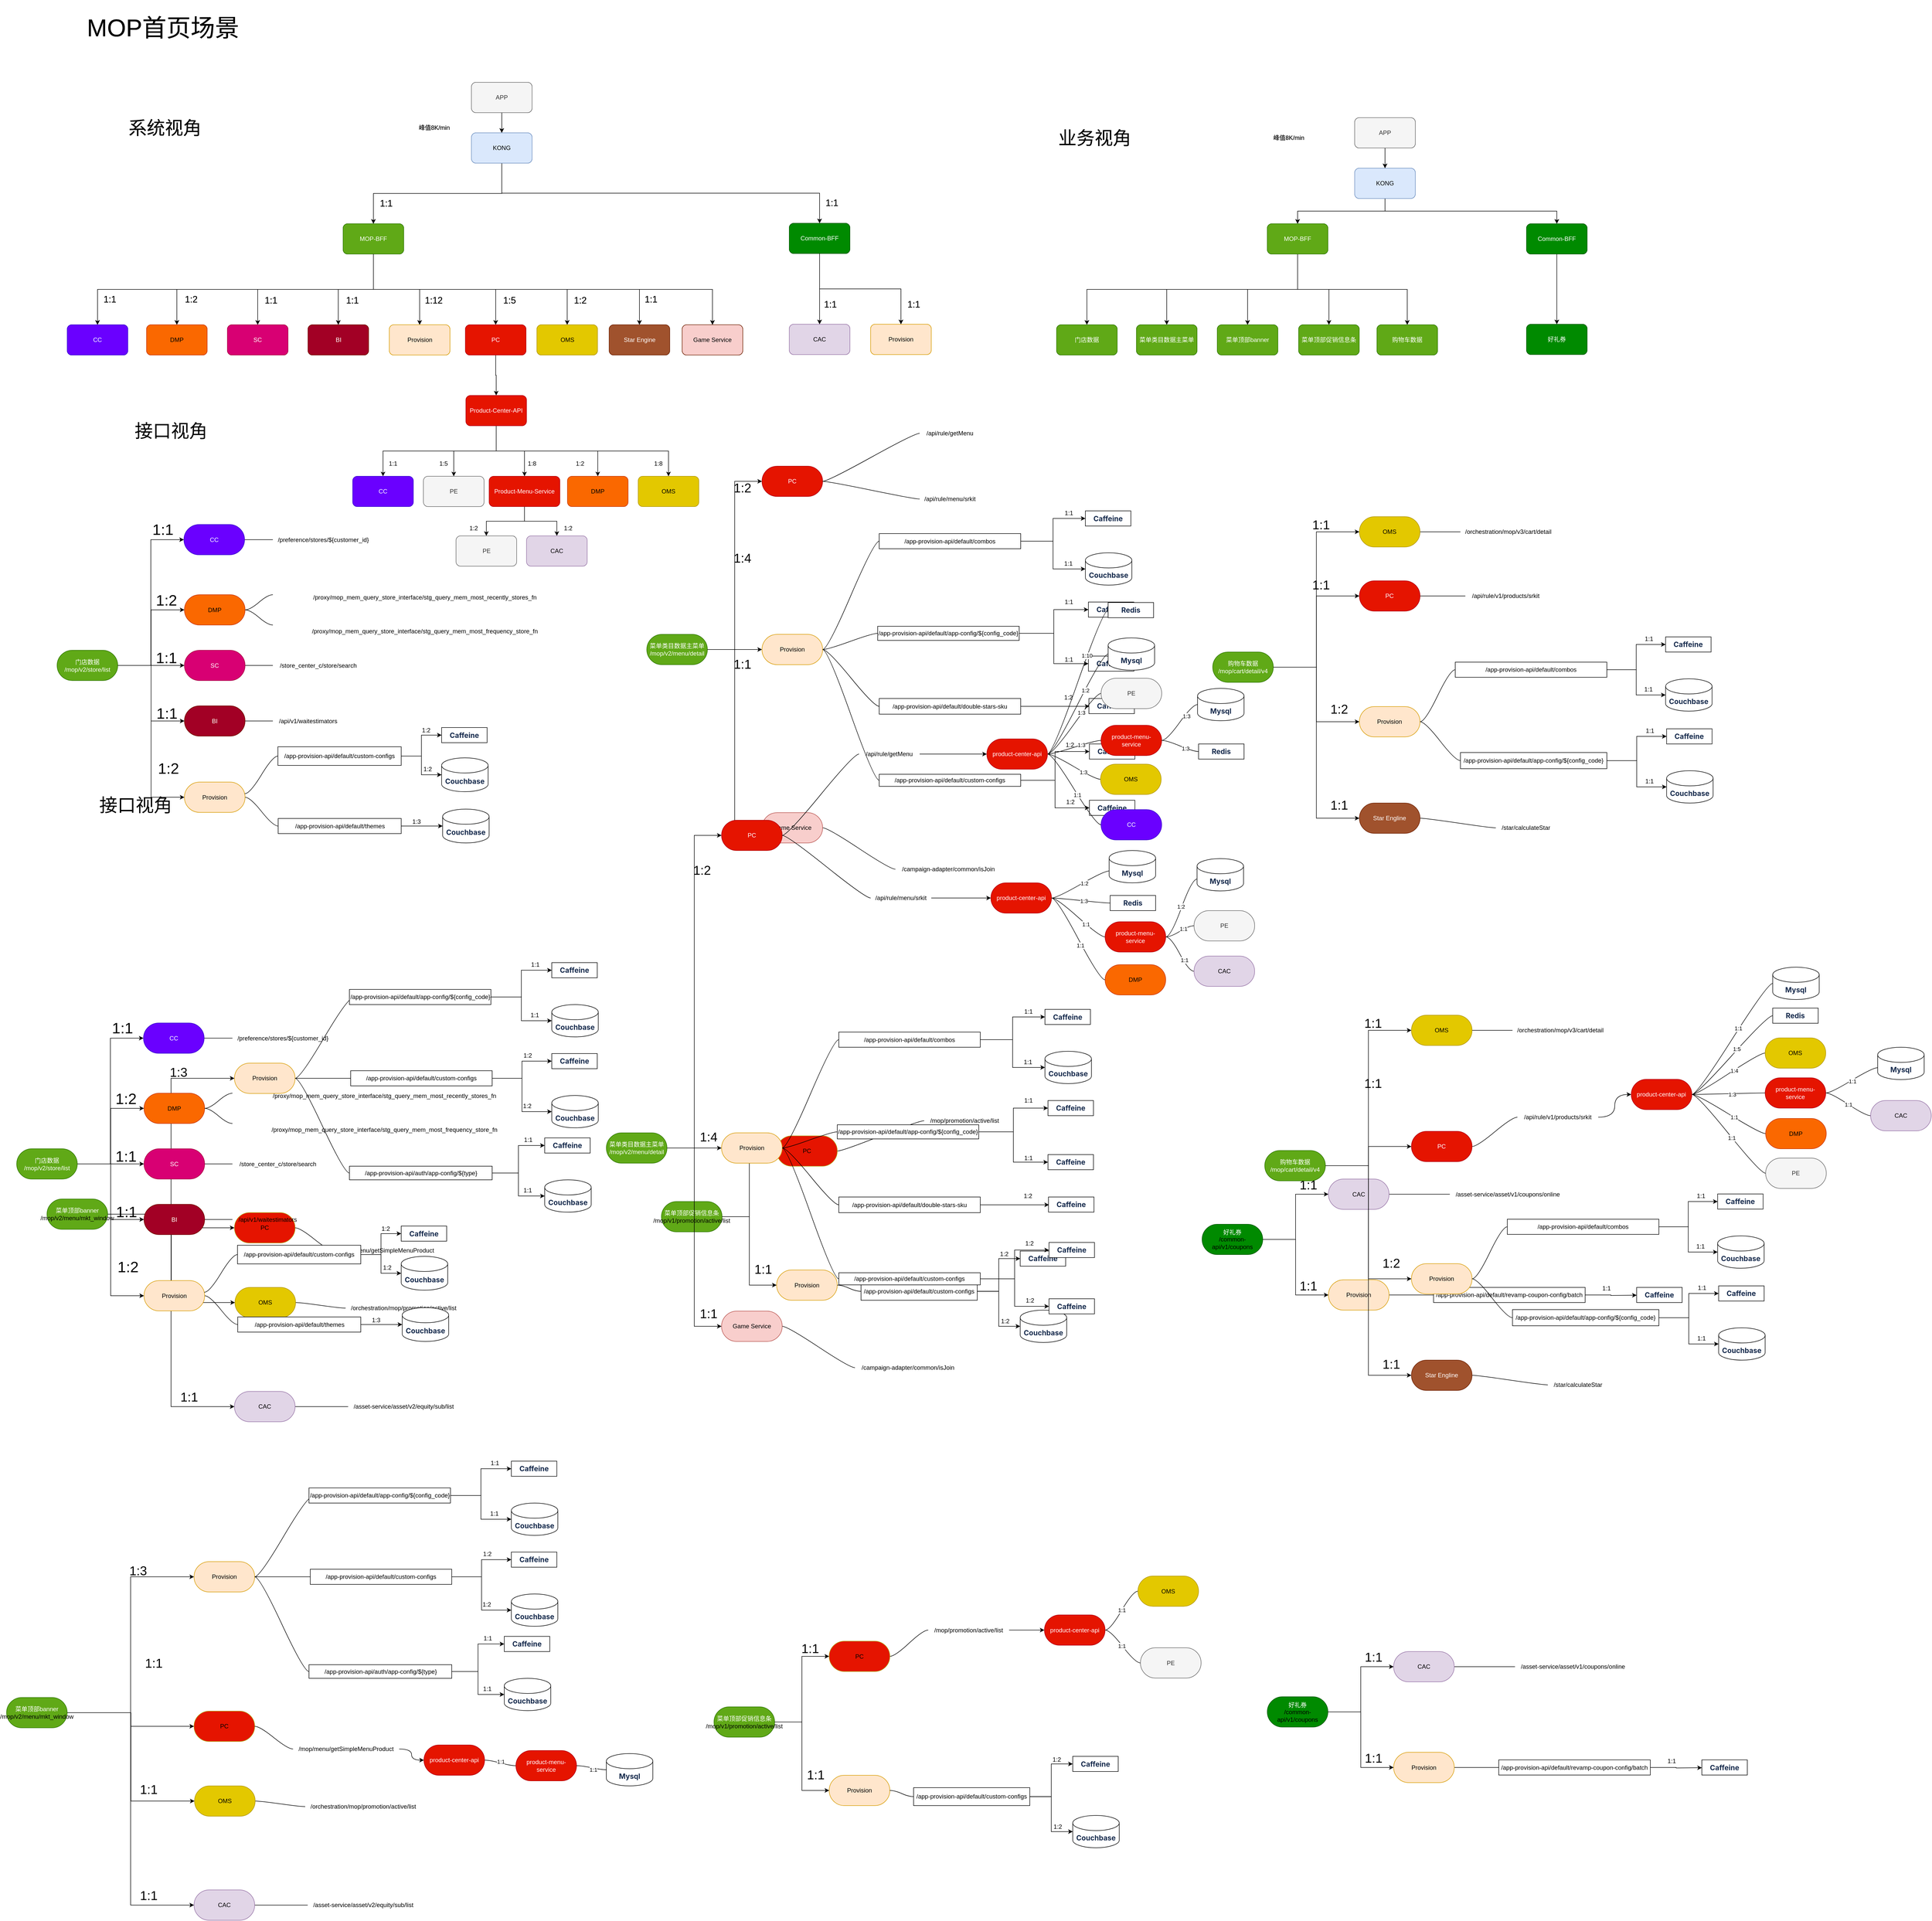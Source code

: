 <mxfile version="24.7.1" type="github">
  <diagram name="第 1 页" id="Q5z5r6t-nIowfkE742d3">
    <mxGraphModel dx="2680" dy="-604" grid="1" gridSize="10" guides="1" tooltips="1" connect="1" arrows="1" fold="1" page="1" pageScale="1" pageWidth="827" pageHeight="1169" math="0" shadow="0">
      <root>
        <mxCell id="0" />
        <mxCell id="1" parent="0" />
        <mxCell id="zqPxDyjhuks0Axc2uc-e-1" value="&lt;font style=&quot;font-size: 48px;&quot;&gt;MOP首页场景&lt;/font&gt;" style="text;strokeColor=none;fillColor=none;align=left;verticalAlign=middle;spacingLeft=4;spacingRight=4;overflow=hidden;points=[[0,0.5],[1,0.5]];portConstraint=eastwest;rotatable=0;whiteSpace=wrap;html=1;" parent="1" vertex="1">
          <mxGeometry x="-767.5" y="1277" width="345" height="110" as="geometry" />
        </mxCell>
        <mxCell id="zqPxDyjhuks0Axc2uc-e-2" value="&lt;font style=&quot;font-size: 36px;&quot;&gt;业务视角&lt;/font&gt;" style="text;html=1;align=center;verticalAlign=middle;resizable=0;points=[];autosize=1;strokeColor=none;fillColor=none;" parent="1" vertex="1">
          <mxGeometry x="1148" y="1520" width="170" height="60" as="geometry" />
        </mxCell>
        <mxCell id="zqPxDyjhuks0Axc2uc-e-3" style="edgeStyle=orthogonalEdgeStyle;rounded=0;orthogonalLoop=1;jettySize=auto;html=1;exitX=0.5;exitY=1;exitDx=0;exitDy=0;" parent="1" source="zqPxDyjhuks0Axc2uc-e-8" target="zqPxDyjhuks0Axc2uc-e-55" edge="1">
          <mxGeometry relative="1" as="geometry" />
        </mxCell>
        <mxCell id="zqPxDyjhuks0Axc2uc-e-4" style="edgeStyle=orthogonalEdgeStyle;rounded=0;orthogonalLoop=1;jettySize=auto;html=1;exitX=0.5;exitY=1;exitDx=0;exitDy=0;entryX=0.5;entryY=0;entryDx=0;entryDy=0;" parent="1" source="zqPxDyjhuks0Axc2uc-e-8" target="zqPxDyjhuks0Axc2uc-e-18" edge="1">
          <mxGeometry relative="1" as="geometry" />
        </mxCell>
        <mxCell id="zqPxDyjhuks0Axc2uc-e-5" style="edgeStyle=orthogonalEdgeStyle;rounded=0;orthogonalLoop=1;jettySize=auto;html=1;exitX=0.5;exitY=1;exitDx=0;exitDy=0;entryX=0.5;entryY=0;entryDx=0;entryDy=0;" parent="1" source="zqPxDyjhuks0Axc2uc-e-8" target="zqPxDyjhuks0Axc2uc-e-17" edge="1">
          <mxGeometry relative="1" as="geometry" />
        </mxCell>
        <mxCell id="zqPxDyjhuks0Axc2uc-e-6" style="edgeStyle=orthogonalEdgeStyle;rounded=0;orthogonalLoop=1;jettySize=auto;html=1;exitX=0.5;exitY=1;exitDx=0;exitDy=0;" parent="1" source="zqPxDyjhuks0Axc2uc-e-8" target="zqPxDyjhuks0Axc2uc-e-16" edge="1">
          <mxGeometry relative="1" as="geometry" />
        </mxCell>
        <mxCell id="zqPxDyjhuks0Axc2uc-e-7" style="edgeStyle=orthogonalEdgeStyle;rounded=0;orthogonalLoop=1;jettySize=auto;html=1;exitX=0.5;exitY=1;exitDx=0;exitDy=0;entryX=0.5;entryY=0;entryDx=0;entryDy=0;" parent="1" source="zqPxDyjhuks0Axc2uc-e-8" target="zqPxDyjhuks0Axc2uc-e-15" edge="1">
          <mxGeometry relative="1" as="geometry" />
        </mxCell>
        <mxCell id="zqPxDyjhuks0Axc2uc-e-8" value="MOP&lt;span style=&quot;background-color: initial;&quot;&gt;-BFF&lt;/span&gt;" style="rounded=1;whiteSpace=wrap;html=1;fillColor=#60a917;strokeColor=#2D7600;fontColor=#ffffff;" parent="1" vertex="1">
          <mxGeometry x="1575" y="1720" width="120" height="60" as="geometry" />
        </mxCell>
        <mxCell id="zqPxDyjhuks0Axc2uc-e-9" style="edgeStyle=orthogonalEdgeStyle;rounded=0;orthogonalLoop=1;jettySize=auto;html=1;exitX=0.5;exitY=1;exitDx=0;exitDy=0;" parent="1" source="zqPxDyjhuks0Axc2uc-e-11" target="zqPxDyjhuks0Axc2uc-e-21" edge="1">
          <mxGeometry relative="1" as="geometry" />
        </mxCell>
        <mxCell id="zqPxDyjhuks0Axc2uc-e-10" style="edgeStyle=orthogonalEdgeStyle;rounded=0;orthogonalLoop=1;jettySize=auto;html=1;exitX=0.5;exitY=1;exitDx=0;exitDy=0;entryX=0.5;entryY=0;entryDx=0;entryDy=0;" parent="1" source="zqPxDyjhuks0Axc2uc-e-11" target="zqPxDyjhuks0Axc2uc-e-8" edge="1">
          <mxGeometry relative="1" as="geometry" />
        </mxCell>
        <mxCell id="zqPxDyjhuks0Axc2uc-e-11" value="KONG" style="rounded=1;whiteSpace=wrap;html=1;fillColor=#dae8fc;strokeColor=#6c8ebf;" parent="1" vertex="1">
          <mxGeometry x="1748" y="1610" width="120" height="60" as="geometry" />
        </mxCell>
        <mxCell id="zqPxDyjhuks0Axc2uc-e-12" value="" style="edgeStyle=orthogonalEdgeStyle;rounded=0;orthogonalLoop=1;jettySize=auto;html=1;" parent="1" source="zqPxDyjhuks0Axc2uc-e-13" target="zqPxDyjhuks0Axc2uc-e-11" edge="1">
          <mxGeometry relative="1" as="geometry" />
        </mxCell>
        <mxCell id="zqPxDyjhuks0Axc2uc-e-13" value="APP" style="rounded=1;whiteSpace=wrap;html=1;fillColor=#f5f5f5;strokeColor=#666666;fontColor=#333333;" parent="1" vertex="1">
          <mxGeometry x="1748" y="1510" width="120" height="60" as="geometry" />
        </mxCell>
        <mxCell id="zqPxDyjhuks0Axc2uc-e-15" value="门店数据" style="rounded=1;whiteSpace=wrap;html=1;fillColor=#60a917;strokeColor=#2D7600;fontColor=#ffffff;" parent="1" vertex="1">
          <mxGeometry x="1158" y="1920" width="120" height="60" as="geometry" />
        </mxCell>
        <mxCell id="zqPxDyjhuks0Axc2uc-e-16" value="菜单类目数据主菜单" style="rounded=1;whiteSpace=wrap;html=1;fillColor=#60a917;strokeColor=#2D7600;fontColor=#ffffff;" parent="1" vertex="1">
          <mxGeometry x="1316" y="1920" width="120" height="60" as="geometry" />
        </mxCell>
        <mxCell id="zqPxDyjhuks0Axc2uc-e-17" value="菜单顶部banner" style="rounded=1;whiteSpace=wrap;html=1;fillColor=#60a917;strokeColor=#2D7600;fontColor=#ffffff;" parent="1" vertex="1">
          <mxGeometry x="1476" y="1920" width="120" height="60" as="geometry" />
        </mxCell>
        <mxCell id="zqPxDyjhuks0Axc2uc-e-18" value="菜单顶部促销信息条" style="rounded=1;whiteSpace=wrap;html=1;fillColor=#60a917;strokeColor=#2D7600;fontColor=#ffffff;" parent="1" vertex="1">
          <mxGeometry x="1637" y="1920" width="120" height="60" as="geometry" />
        </mxCell>
        <mxCell id="zqPxDyjhuks0Axc2uc-e-19" value="好礼券" style="rounded=1;whiteSpace=wrap;html=1;fillColor=#008a00;strokeColor=#005700;fontColor=#ffffff;" parent="1" vertex="1">
          <mxGeometry x="2088" y="1919" width="120" height="60" as="geometry" />
        </mxCell>
        <mxCell id="zqPxDyjhuks0Axc2uc-e-20" style="edgeStyle=orthogonalEdgeStyle;rounded=0;orthogonalLoop=1;jettySize=auto;html=1;exitX=0.5;exitY=1;exitDx=0;exitDy=0;entryX=0.5;entryY=0;entryDx=0;entryDy=0;" parent="1" source="zqPxDyjhuks0Axc2uc-e-21" target="zqPxDyjhuks0Axc2uc-e-19" edge="1">
          <mxGeometry relative="1" as="geometry" />
        </mxCell>
        <mxCell id="zqPxDyjhuks0Axc2uc-e-21" value="Common-BFF" style="rounded=1;whiteSpace=wrap;html=1;fillColor=#008a00;strokeColor=#005700;fontColor=#ffffff;" parent="1" vertex="1">
          <mxGeometry x="2088" y="1720" width="120" height="60" as="geometry" />
        </mxCell>
        <mxCell id="zqPxDyjhuks0Axc2uc-e-55" value="购物车数据" style="rounded=1;whiteSpace=wrap;html=1;fillColor=#60a917;strokeColor=#2D7600;fontColor=#ffffff;" parent="1" vertex="1">
          <mxGeometry x="1792" y="1920" width="120" height="60" as="geometry" />
        </mxCell>
        <mxCell id="zqPxDyjhuks0Axc2uc-e-71" value="&lt;font style=&quot;font-size: 36px;&quot;&gt;系统视角&lt;/font&gt;" style="text;html=1;align=center;verticalAlign=middle;resizable=0;points=[];autosize=1;strokeColor=none;fillColor=none;" parent="1" vertex="1">
          <mxGeometry x="-692" y="1500" width="170" height="60" as="geometry" />
        </mxCell>
        <mxCell id="zqPxDyjhuks0Axc2uc-e-72" style="edgeStyle=orthogonalEdgeStyle;rounded=0;orthogonalLoop=1;jettySize=auto;html=1;exitX=0.5;exitY=1;exitDx=0;exitDy=0;entryX=0.5;entryY=0;entryDx=0;entryDy=0;" parent="1" source="zqPxDyjhuks0Axc2uc-e-80" target="zqPxDyjhuks0Axc2uc-e-92" edge="1">
          <mxGeometry relative="1" as="geometry" />
        </mxCell>
        <mxCell id="zqPxDyjhuks0Axc2uc-e-73" style="edgeStyle=orthogonalEdgeStyle;rounded=0;orthogonalLoop=1;jettySize=auto;html=1;exitX=0.5;exitY=1;exitDx=0;exitDy=0;entryX=0.5;entryY=0;entryDx=0;entryDy=0;" parent="1" source="zqPxDyjhuks0Axc2uc-e-80" target="zqPxDyjhuks0Axc2uc-e-93" edge="1">
          <mxGeometry relative="1" as="geometry" />
        </mxCell>
        <mxCell id="zqPxDyjhuks0Axc2uc-e-74" style="edgeStyle=orthogonalEdgeStyle;rounded=0;orthogonalLoop=1;jettySize=auto;html=1;exitX=0.5;exitY=1;exitDx=0;exitDy=0;entryX=0.5;entryY=0;entryDx=0;entryDy=0;" parent="1" source="zqPxDyjhuks0Axc2uc-e-80" target="zqPxDyjhuks0Axc2uc-e-91" edge="1">
          <mxGeometry relative="1" as="geometry" />
        </mxCell>
        <mxCell id="zqPxDyjhuks0Axc2uc-e-75" style="edgeStyle=orthogonalEdgeStyle;rounded=0;orthogonalLoop=1;jettySize=auto;html=1;exitX=0.5;exitY=1;exitDx=0;exitDy=0;" parent="1" source="zqPxDyjhuks0Axc2uc-e-80" target="zqPxDyjhuks0Axc2uc-e-90" edge="1">
          <mxGeometry relative="1" as="geometry" />
        </mxCell>
        <mxCell id="zqPxDyjhuks0Axc2uc-e-76" style="edgeStyle=orthogonalEdgeStyle;rounded=0;orthogonalLoop=1;jettySize=auto;html=1;exitX=0.5;exitY=1;exitDx=0;exitDy=0;entryX=0.5;entryY=0;entryDx=0;entryDy=0;" parent="1" source="zqPxDyjhuks0Axc2uc-e-80" target="zqPxDyjhuks0Axc2uc-e-89" edge="1">
          <mxGeometry relative="1" as="geometry" />
        </mxCell>
        <mxCell id="zqPxDyjhuks0Axc2uc-e-77" style="edgeStyle=orthogonalEdgeStyle;rounded=0;orthogonalLoop=1;jettySize=auto;html=1;exitX=0.5;exitY=1;exitDx=0;exitDy=0;entryX=0.5;entryY=0;entryDx=0;entryDy=0;" parent="1" source="zqPxDyjhuks0Axc2uc-e-80" target="zqPxDyjhuks0Axc2uc-e-95" edge="1">
          <mxGeometry relative="1" as="geometry" />
        </mxCell>
        <mxCell id="zqPxDyjhuks0Axc2uc-e-78" style="edgeStyle=orthogonalEdgeStyle;rounded=0;orthogonalLoop=1;jettySize=auto;html=1;exitX=0.5;exitY=1;exitDx=0;exitDy=0;entryX=0.5;entryY=0;entryDx=0;entryDy=0;" parent="1" source="zqPxDyjhuks0Axc2uc-e-80" target="zqPxDyjhuks0Axc2uc-e-96" edge="1">
          <mxGeometry relative="1" as="geometry" />
        </mxCell>
        <mxCell id="zqPxDyjhuks0Axc2uc-e-79" style="edgeStyle=orthogonalEdgeStyle;rounded=0;orthogonalLoop=1;jettySize=auto;html=1;exitX=0.5;exitY=1;exitDx=0;exitDy=0;" parent="1" source="zqPxDyjhuks0Axc2uc-e-80" target="zqPxDyjhuks0Axc2uc-e-97" edge="1">
          <mxGeometry relative="1" as="geometry" />
        </mxCell>
        <mxCell id="zqPxDyjhuks0Axc2uc-e-80" value="MOP&lt;span style=&quot;background-color: initial;&quot;&gt;-BFF&lt;/span&gt;" style="rounded=1;whiteSpace=wrap;html=1;fillColor=#60a917;strokeColor=#2D7600;fontColor=#ffffff;" parent="1" vertex="1">
          <mxGeometry x="-254" y="1720" width="120" height="60" as="geometry" />
        </mxCell>
        <mxCell id="zqPxDyjhuks0Axc2uc-e-81" style="edgeStyle=orthogonalEdgeStyle;rounded=0;orthogonalLoop=1;jettySize=auto;html=1;exitX=0.5;exitY=1;exitDx=0;exitDy=0;" parent="1" source="zqPxDyjhuks0Axc2uc-e-83" target="zqPxDyjhuks0Axc2uc-e-88" edge="1">
          <mxGeometry relative="1" as="geometry" />
        </mxCell>
        <mxCell id="zqPxDyjhuks0Axc2uc-e-82" style="edgeStyle=orthogonalEdgeStyle;rounded=0;orthogonalLoop=1;jettySize=auto;html=1;exitX=0.5;exitY=1;exitDx=0;exitDy=0;entryX=0.5;entryY=0;entryDx=0;entryDy=0;" parent="1" source="zqPxDyjhuks0Axc2uc-e-83" target="zqPxDyjhuks0Axc2uc-e-80" edge="1">
          <mxGeometry relative="1" as="geometry" />
        </mxCell>
        <mxCell id="zqPxDyjhuks0Axc2uc-e-83" value="KONG" style="rounded=1;whiteSpace=wrap;html=1;fillColor=#dae8fc;strokeColor=#6c8ebf;" parent="1" vertex="1">
          <mxGeometry y="1540" width="120" height="60" as="geometry" />
        </mxCell>
        <mxCell id="zqPxDyjhuks0Axc2uc-e-84" value="" style="edgeStyle=orthogonalEdgeStyle;rounded=0;orthogonalLoop=1;jettySize=auto;html=1;" parent="1" source="zqPxDyjhuks0Axc2uc-e-85" target="zqPxDyjhuks0Axc2uc-e-83" edge="1">
          <mxGeometry relative="1" as="geometry" />
        </mxCell>
        <mxCell id="zqPxDyjhuks0Axc2uc-e-85" value="APP" style="rounded=1;whiteSpace=wrap;html=1;fillColor=#f5f5f5;strokeColor=#666666;fontColor=#333333;" parent="1" vertex="1">
          <mxGeometry y="1440" width="120" height="60" as="geometry" />
        </mxCell>
        <mxCell id="zqPxDyjhuks0Axc2uc-e-86" value="峰值8K/min" style="text;strokeColor=none;fillColor=none;align=left;verticalAlign=middle;spacingLeft=4;spacingRight=4;overflow=hidden;points=[[0,0.5],[1,0.5]];portConstraint=eastwest;rotatable=0;whiteSpace=wrap;html=1;" parent="1" vertex="1">
          <mxGeometry x="-110.5" y="1515" width="80" height="30" as="geometry" />
        </mxCell>
        <mxCell id="zqPxDyjhuks0Axc2uc-e-87" style="edgeStyle=orthogonalEdgeStyle;rounded=0;orthogonalLoop=1;jettySize=auto;html=1;exitX=0.5;exitY=1;exitDx=0;exitDy=0;entryX=0.5;entryY=0;entryDx=0;entryDy=0;" parent="1" source="zqPxDyjhuks0Axc2uc-e-88" target="zqPxDyjhuks0Axc2uc-e-94" edge="1">
          <mxGeometry relative="1" as="geometry" />
        </mxCell>
        <mxCell id="zqPxDyjhuks0Axc2uc-e-88" value="Common-BFF" style="rounded=1;whiteSpace=wrap;html=1;fillColor=#008a00;strokeColor=#005700;fontColor=#ffffff;" parent="1" vertex="1">
          <mxGeometry x="629" y="1719" width="120" height="60" as="geometry" />
        </mxCell>
        <mxCell id="zqPxDyjhuks0Axc2uc-e-89" value="CC" style="rounded=1;whiteSpace=wrap;html=1;fillColor=#6a00ff;strokeColor=#3700CC;fontColor=#ffffff;" parent="1" vertex="1">
          <mxGeometry x="-800" y="1920" width="120" height="60" as="geometry" />
        </mxCell>
        <mxCell id="zqPxDyjhuks0Axc2uc-e-90" value="DMP" style="rounded=1;whiteSpace=wrap;html=1;fillColor=#fa6800;strokeColor=#C73500;fontColor=#000000;" parent="1" vertex="1">
          <mxGeometry x="-643" y="1920" width="120" height="60" as="geometry" />
        </mxCell>
        <mxCell id="zqPxDyjhuks0Axc2uc-e-91" value="SC" style="rounded=1;whiteSpace=wrap;html=1;fillColor=#d80073;strokeColor=#A50040;fontColor=#ffffff;" parent="1" vertex="1">
          <mxGeometry x="-483" y="1920" width="120" height="60" as="geometry" />
        </mxCell>
        <mxCell id="zqPxDyjhuks0Axc2uc-e-92" value="BI" style="rounded=1;whiteSpace=wrap;html=1;fillColor=#a20025;strokeColor=#6F0000;fontColor=#ffffff;" parent="1" vertex="1">
          <mxGeometry x="-323.5" y="1920" width="120" height="60" as="geometry" />
        </mxCell>
        <mxCell id="zqPxDyjhuks0Axc2uc-e-93" value="Provision" style="rounded=1;whiteSpace=wrap;html=1;fillColor=#ffe6cc;strokeColor=#d79b00;" parent="1" vertex="1">
          <mxGeometry x="-162.5" y="1920" width="120" height="60" as="geometry" />
        </mxCell>
        <mxCell id="zqPxDyjhuks0Axc2uc-e-94" value="CAC" style="rounded=1;whiteSpace=wrap;html=1;fillColor=#e1d5e7;strokeColor=#9673a6;" parent="1" vertex="1">
          <mxGeometry x="629" y="1919" width="120" height="60" as="geometry" />
        </mxCell>
        <mxCell id="zqPxDyjhuks0Axc2uc-e-95" value="PC" style="rounded=1;whiteSpace=wrap;html=1;fillColor=#e51400;strokeColor=#B20000;fontColor=#ffffff;" parent="1" vertex="1">
          <mxGeometry x="-12" y="1920" width="120" height="60" as="geometry" />
        </mxCell>
        <mxCell id="zqPxDyjhuks0Axc2uc-e-96" value="OMS" style="rounded=1;whiteSpace=wrap;html=1;fillColor=#e3c800;strokeColor=#B09500;fontColor=#000000;" parent="1" vertex="1">
          <mxGeometry x="129.5" y="1920" width="120" height="60" as="geometry" />
        </mxCell>
        <mxCell id="zqPxDyjhuks0Axc2uc-e-97" value="Star Engine" style="rounded=1;whiteSpace=wrap;html=1;fillColor=#a0522d;strokeColor=#6D1F00;fontColor=#ffffff;" parent="1" vertex="1">
          <mxGeometry x="272.5" y="1920" width="120" height="60" as="geometry" />
        </mxCell>
        <mxCell id="zqPxDyjhuks0Axc2uc-e-98" value="&lt;font style=&quot;font-size: 18px;&quot;&gt;1:1&lt;/font&gt;" style="text;html=1;align=center;verticalAlign=middle;resizable=0;points=[];autosize=1;strokeColor=none;fillColor=none;" parent="1" vertex="1">
          <mxGeometry x="-741" y="1850" width="50" height="40" as="geometry" />
        </mxCell>
        <mxCell id="zqPxDyjhuks0Axc2uc-e-99" value="&lt;font style=&quot;font-size: 18px;&quot;&gt;1:2&lt;/font&gt;" style="text;html=1;align=center;verticalAlign=middle;resizable=0;points=[];autosize=1;strokeColor=none;fillColor=none;" parent="1" vertex="1">
          <mxGeometry x="-580" y="1850" width="50" height="40" as="geometry" />
        </mxCell>
        <mxCell id="zqPxDyjhuks0Axc2uc-e-100" value="&lt;font style=&quot;font-size: 18px;&quot;&gt;1:1&lt;/font&gt;" style="text;html=1;align=center;verticalAlign=middle;resizable=0;points=[];autosize=1;strokeColor=none;fillColor=none;" parent="1" vertex="1">
          <mxGeometry x="-422.5" y="1852" width="50" height="40" as="geometry" />
        </mxCell>
        <mxCell id="zqPxDyjhuks0Axc2uc-e-101" value="&lt;font style=&quot;font-size: 18px;&quot;&gt;1:1&lt;/font&gt;" style="text;html=1;align=center;verticalAlign=middle;resizable=0;points=[];autosize=1;strokeColor=none;fillColor=none;" parent="1" vertex="1">
          <mxGeometry x="-261" y="1852" width="50" height="40" as="geometry" />
        </mxCell>
        <mxCell id="zqPxDyjhuks0Axc2uc-e-102" value="&lt;font style=&quot;font-size: 18px;&quot;&gt;1:12&lt;/font&gt;" style="text;html=1;align=center;verticalAlign=middle;resizable=0;points=[];autosize=1;strokeColor=none;fillColor=none;" parent="1" vertex="1">
          <mxGeometry x="-105" y="1852" width="60" height="40" as="geometry" />
        </mxCell>
        <mxCell id="zqPxDyjhuks0Axc2uc-e-103" value="&lt;font style=&quot;font-size: 18px;&quot;&gt;1:5&lt;/font&gt;" style="text;html=1;align=center;verticalAlign=middle;resizable=0;points=[];autosize=1;strokeColor=none;fillColor=none;" parent="1" vertex="1">
          <mxGeometry x="50" y="1852" width="50" height="40" as="geometry" />
        </mxCell>
        <mxCell id="zqPxDyjhuks0Axc2uc-e-104" value="&lt;font style=&quot;font-size: 18px;&quot;&gt;1:2&lt;/font&gt;" style="text;html=1;align=center;verticalAlign=middle;resizable=0;points=[];autosize=1;strokeColor=none;fillColor=none;" parent="1" vertex="1">
          <mxGeometry x="190" y="1852" width="50" height="40" as="geometry" />
        </mxCell>
        <mxCell id="zqPxDyjhuks0Axc2uc-e-105" value="&lt;font style=&quot;font-size: 18px;&quot;&gt;1:1&lt;/font&gt;" style="text;html=1;align=center;verticalAlign=middle;resizable=0;points=[];autosize=1;strokeColor=none;fillColor=none;" parent="1" vertex="1">
          <mxGeometry x="330" y="1850" width="50" height="40" as="geometry" />
        </mxCell>
        <mxCell id="zqPxDyjhuks0Axc2uc-e-106" value="&lt;font style=&quot;font-size: 18px;&quot;&gt;1:1&lt;/font&gt;" style="text;html=1;align=center;verticalAlign=middle;resizable=0;points=[];autosize=1;strokeColor=none;fillColor=none;" parent="1" vertex="1">
          <mxGeometry x="685" y="1860" width="50" height="40" as="geometry" />
        </mxCell>
        <mxCell id="zqPxDyjhuks0Axc2uc-e-107" value="&lt;font style=&quot;font-size: 36px;&quot;&gt;接口视角&lt;/font&gt;" style="text;html=1;align=center;verticalAlign=middle;resizable=0;points=[];autosize=1;strokeColor=none;fillColor=none;" parent="1" vertex="1">
          <mxGeometry x="-680" y="2100" width="170" height="60" as="geometry" />
        </mxCell>
        <mxCell id="0m1JnloAispsMIojD9PW-1" value="&lt;font style=&quot;font-size: 18px;&quot;&gt;1:1&lt;/font&gt;" style="text;html=1;align=center;verticalAlign=middle;resizable=0;points=[];autosize=1;strokeColor=none;fillColor=none;" parent="1" vertex="1">
          <mxGeometry x="-194" y="1660" width="50" height="40" as="geometry" />
        </mxCell>
        <mxCell id="0m1JnloAispsMIojD9PW-2" value="&lt;font style=&quot;font-size: 18px;&quot;&gt;1:1&lt;/font&gt;" style="text;html=1;align=center;verticalAlign=middle;resizable=0;points=[];autosize=1;strokeColor=none;fillColor=none;" parent="1" vertex="1">
          <mxGeometry x="688" y="1659" width="50" height="40" as="geometry" />
        </mxCell>
        <mxCell id="RRxXi1wo7y_AlvlHw12m-1" value="峰值8K/min" style="text;strokeColor=none;fillColor=none;align=left;verticalAlign=middle;spacingLeft=4;spacingRight=4;overflow=hidden;points=[[0,0.5],[1,0.5]];portConstraint=eastwest;rotatable=0;whiteSpace=wrap;html=1;" parent="1" vertex="1">
          <mxGeometry x="1581" y="1535" width="80" height="30" as="geometry" />
        </mxCell>
        <mxCell id="OONytPEMxXRGxY52DsGb-1" value="门店数据&lt;div&gt;/mop/v2/store/list&lt;/div&gt;" style="whiteSpace=wrap;html=1;rounded=1;arcSize=50;align=center;verticalAlign=middle;strokeWidth=1;autosize=0;spacing=4;treeFolding=1;treeMoving=1;newEdgeStyle={&quot;edgeStyle&quot;:&quot;entityRelationEdgeStyle&quot;,&quot;startArrow&quot;:&quot;none&quot;,&quot;endArrow&quot;:&quot;none&quot;,&quot;segment&quot;:10,&quot;curved&quot;:1,&quot;sourcePerimeterSpacing&quot;:0,&quot;targetPerimeterSpacing&quot;:0};strokeColor=#2D7600;fontFamily=Helvetica;fontSize=12;fontColor=#ffffff;fillColor=#60a917;" parent="1" vertex="1">
          <mxGeometry x="-820" y="2564.5" width="120" height="60" as="geometry" />
        </mxCell>
        <mxCell id="OONytPEMxXRGxY52DsGb-22" value="" style="edgeStyle=entityRelationEdgeStyle;rounded=0;orthogonalLoop=1;jettySize=auto;html=1;startArrow=none;endArrow=none;segment=10;curved=1;sourcePerimeterSpacing=0;targetPerimeterSpacing=0;fontFamily=Helvetica;fontSize=12;fontColor=default;" parent="1" source="OONytPEMxXRGxY52DsGb-4" target="OONytPEMxXRGxY52DsGb-17" edge="1">
          <mxGeometry relative="1" as="geometry" />
        </mxCell>
        <mxCell id="OONytPEMxXRGxY52DsGb-4" value="CC" style="whiteSpace=wrap;html=1;rounded=1;arcSize=50;align=center;verticalAlign=middle;strokeWidth=1;autosize=0;spacing=4;treeFolding=1;treeMoving=1;newEdgeStyle={&quot;edgeStyle&quot;:&quot;entityRelationEdgeStyle&quot;,&quot;startArrow&quot;:&quot;none&quot;,&quot;endArrow&quot;:&quot;none&quot;,&quot;segment&quot;:10,&quot;curved&quot;:1,&quot;sourcePerimeterSpacing&quot;:0,&quot;targetPerimeterSpacing&quot;:0};strokeColor=#3700CC;fontFamily=Helvetica;fontSize=12;fontColor=#ffffff;fillColor=#6a00ff;" parent="1" vertex="1">
          <mxGeometry x="-569" y="2315.5" width="120" height="60" as="geometry" />
        </mxCell>
        <mxCell id="OONytPEMxXRGxY52DsGb-23" value="" style="edgeStyle=entityRelationEdgeStyle;rounded=0;orthogonalLoop=1;jettySize=auto;html=1;startArrow=none;endArrow=none;segment=10;curved=1;sourcePerimeterSpacing=0;targetPerimeterSpacing=0;fontFamily=Helvetica;fontSize=12;fontColor=default;" parent="1" source="OONytPEMxXRGxY52DsGb-6" edge="1">
          <mxGeometry relative="1" as="geometry">
            <mxPoint x="-393" y="2514.5" as="targetPoint" />
          </mxGeometry>
        </mxCell>
        <mxCell id="OONytPEMxXRGxY52DsGb-6" value="DMP" style="whiteSpace=wrap;html=1;rounded=1;arcSize=50;align=center;verticalAlign=middle;strokeWidth=1;autosize=0;spacing=4;treeFolding=1;treeMoving=1;newEdgeStyle={&quot;edgeStyle&quot;:&quot;entityRelationEdgeStyle&quot;,&quot;startArrow&quot;:&quot;none&quot;,&quot;endArrow&quot;:&quot;none&quot;,&quot;segment&quot;:10,&quot;curved&quot;:1,&quot;sourcePerimeterSpacing&quot;:0,&quot;targetPerimeterSpacing&quot;:0};strokeColor=#C73500;fontFamily=Helvetica;fontSize=12;fontColor=#000000;fillColor=#fa6800;" parent="1" vertex="1">
          <mxGeometry x="-568" y="2454.5" width="120" height="60" as="geometry" />
        </mxCell>
        <mxCell id="OONytPEMxXRGxY52DsGb-25" value="" style="edgeStyle=entityRelationEdgeStyle;rounded=0;orthogonalLoop=1;jettySize=auto;html=1;startArrow=none;endArrow=none;segment=10;curved=1;sourcePerimeterSpacing=0;targetPerimeterSpacing=0;fontFamily=Helvetica;fontSize=12;fontColor=default;" parent="1" source="OONytPEMxXRGxY52DsGb-8" target="OONytPEMxXRGxY52DsGb-14" edge="1">
          <mxGeometry relative="1" as="geometry" />
        </mxCell>
        <mxCell id="OONytPEMxXRGxY52DsGb-8" value="SC" style="whiteSpace=wrap;html=1;rounded=1;arcSize=50;align=center;verticalAlign=middle;strokeWidth=1;autosize=0;spacing=4;treeFolding=1;treeMoving=1;newEdgeStyle={&quot;edgeStyle&quot;:&quot;entityRelationEdgeStyle&quot;,&quot;startArrow&quot;:&quot;none&quot;,&quot;endArrow&quot;:&quot;none&quot;,&quot;segment&quot;:10,&quot;curved&quot;:1,&quot;sourcePerimeterSpacing&quot;:0,&quot;targetPerimeterSpacing&quot;:0};strokeColor=#A50040;fontFamily=Helvetica;fontSize=12;fontColor=#ffffff;fillColor=#d80073;" parent="1" vertex="1">
          <mxGeometry x="-568" y="2564.5" width="120" height="60" as="geometry" />
        </mxCell>
        <mxCell id="OONytPEMxXRGxY52DsGb-26" value="" style="edgeStyle=entityRelationEdgeStyle;rounded=0;orthogonalLoop=1;jettySize=auto;html=1;startArrow=none;endArrow=none;segment=10;curved=1;sourcePerimeterSpacing=0;targetPerimeterSpacing=0;fontFamily=Helvetica;fontSize=12;fontColor=default;" parent="1" source="OONytPEMxXRGxY52DsGb-10" target="OONytPEMxXRGxY52DsGb-18" edge="1">
          <mxGeometry relative="1" as="geometry" />
        </mxCell>
        <mxCell id="OONytPEMxXRGxY52DsGb-10" value="BI" style="whiteSpace=wrap;html=1;rounded=1;arcSize=50;align=center;verticalAlign=middle;strokeWidth=1;autosize=0;spacing=4;treeFolding=1;treeMoving=1;newEdgeStyle={&quot;edgeStyle&quot;:&quot;entityRelationEdgeStyle&quot;,&quot;startArrow&quot;:&quot;none&quot;,&quot;endArrow&quot;:&quot;none&quot;,&quot;segment&quot;:10,&quot;curved&quot;:1,&quot;sourcePerimeterSpacing&quot;:0,&quot;targetPerimeterSpacing&quot;:0};strokeColor=#6F0000;fontFamily=Helvetica;fontSize=12;fontColor=#ffffff;fillColor=#a20025;" parent="1" vertex="1">
          <mxGeometry x="-568" y="2674.5" width="120" height="60" as="geometry" />
        </mxCell>
        <mxCell id="OONytPEMxXRGxY52DsGb-27" value="" style="edgeStyle=entityRelationEdgeStyle;rounded=0;orthogonalLoop=1;jettySize=auto;html=1;startArrow=none;endArrow=none;segment=10;curved=1;sourcePerimeterSpacing=0;targetPerimeterSpacing=0;fontFamily=Helvetica;fontSize=12;fontColor=default;" parent="1" source="OONytPEMxXRGxY52DsGb-12" target="-1g_zavAfhAUh9x2AVhB-13" edge="1">
          <mxGeometry relative="1" as="geometry" />
        </mxCell>
        <mxCell id="OONytPEMxXRGxY52DsGb-12" value="Provision" style="whiteSpace=wrap;html=1;rounded=1;arcSize=50;align=center;verticalAlign=middle;strokeWidth=1;autosize=0;spacing=4;treeFolding=1;treeMoving=1;newEdgeStyle={&quot;edgeStyle&quot;:&quot;entityRelationEdgeStyle&quot;,&quot;startArrow&quot;:&quot;none&quot;,&quot;endArrow&quot;:&quot;none&quot;,&quot;segment&quot;:10,&quot;curved&quot;:1,&quot;sourcePerimeterSpacing&quot;:0,&quot;targetPerimeterSpacing&quot;:0};strokeColor=#d79b00;fontFamily=Helvetica;fontSize=12;fontColor=default;fillColor=#ffe6cc;" parent="1" vertex="1">
          <mxGeometry x="-568" y="2825.5" width="120" height="60" as="geometry" />
        </mxCell>
        <mxCell id="OONytPEMxXRGxY52DsGb-14" value="/store_center_c/store/search" style="text;html=1;align=center;verticalAlign=middle;whiteSpace=wrap;rounded=0;fontFamily=Helvetica;fontSize=12;fontColor=default;autosize=1;" parent="1" vertex="1">
          <mxGeometry x="-393" y="2579.5" width="180" height="30" as="geometry" />
        </mxCell>
        <mxCell id="OONytPEMxXRGxY52DsGb-15" value="&lt;div&gt;/proxy/mop_mem_query_store_interface/stg_query_mem_most_recently_stores_fn&lt;/div&gt;&lt;div&gt;&lt;br&gt;&lt;/div&gt;" style="text;html=1;align=center;verticalAlign=middle;whiteSpace=wrap;rounded=0;fontFamily=Helvetica;fontSize=12;fontColor=default;autosize=1;" parent="1" vertex="1">
          <mxGeometry x="-327" y="2447" width="470" height="40" as="geometry" />
        </mxCell>
        <mxCell id="OONytPEMxXRGxY52DsGb-16" value="&lt;div&gt;/proxy/mop_mem_query_store_interface/stg_query_mem_most_frequency_store_fn&lt;br&gt;&lt;/div&gt;" style="text;html=1;align=center;verticalAlign=middle;whiteSpace=wrap;rounded=0;fontFamily=Helvetica;fontSize=12;fontColor=default;autosize=1;" parent="1" vertex="1">
          <mxGeometry x="-327" y="2512" width="470" height="30" as="geometry" />
        </mxCell>
        <mxCell id="OONytPEMxXRGxY52DsGb-17" value="&lt;div&gt;/preference/stores/${customer_id}&lt;br&gt;&lt;/div&gt;" style="text;html=1;align=center;verticalAlign=middle;whiteSpace=wrap;rounded=0;fontFamily=Helvetica;fontSize=12;fontColor=default;autosize=1;" parent="1" vertex="1">
          <mxGeometry x="-393" y="2330.5" width="200" height="30" as="geometry" />
        </mxCell>
        <mxCell id="OONytPEMxXRGxY52DsGb-18" value="&lt;div&gt;/api/v1/waitestimators&lt;br&gt;&lt;/div&gt;" style="text;html=1;align=center;verticalAlign=middle;whiteSpace=wrap;rounded=0;fontFamily=Helvetica;fontSize=12;fontColor=default;autosize=1;" parent="1" vertex="1">
          <mxGeometry x="-393" y="2689.5" width="140" height="30" as="geometry" />
        </mxCell>
        <mxCell id="OONytPEMxXRGxY52DsGb-20" value="&lt;div&gt;&lt;br&gt;&lt;/div&gt;" style="text;html=1;align=center;verticalAlign=middle;whiteSpace=wrap;rounded=0;fontFamily=Helvetica;fontSize=12;fontColor=default;autosize=1;" parent="1" vertex="1">
          <mxGeometry x="-282.5" y="2774.5" width="20" height="30" as="geometry" />
        </mxCell>
        <mxCell id="OONytPEMxXRGxY52DsGb-21" value="&lt;div&gt;&lt;br&gt;&lt;/div&gt;" style="text;html=1;align=center;verticalAlign=middle;whiteSpace=wrap;rounded=0;fontFamily=Helvetica;fontSize=12;fontColor=default;autosize=1;" parent="1" vertex="1">
          <mxGeometry x="-303" y="2824.5" width="20" height="30" as="geometry" />
        </mxCell>
        <mxCell id="OONytPEMxXRGxY52DsGb-24" value="" style="edgeStyle=entityRelationEdgeStyle;rounded=0;orthogonalLoop=1;jettySize=auto;html=1;startArrow=none;endArrow=none;segment=10;curved=1;sourcePerimeterSpacing=0;targetPerimeterSpacing=0;fontFamily=Helvetica;fontSize=12;fontColor=default;entryX=0;entryY=0.5;entryDx=0;entryDy=0;exitX=1;exitY=0.5;exitDx=0;exitDy=0;" parent="1" source="OONytPEMxXRGxY52DsGb-6" edge="1">
          <mxGeometry relative="1" as="geometry">
            <mxPoint x="-438" y="2494.5" as="sourcePoint" />
            <mxPoint x="-393" y="2454.5" as="targetPoint" />
          </mxGeometry>
        </mxCell>
        <mxCell id="OONytPEMxXRGxY52DsGb-28" value="" style="edgeStyle=entityRelationEdgeStyle;rounded=0;orthogonalLoop=1;jettySize=auto;html=1;startArrow=none;endArrow=none;segment=10;curved=1;sourcePerimeterSpacing=0;targetPerimeterSpacing=0;fontFamily=Helvetica;fontSize=12;fontColor=default;entryX=0;entryY=0.5;entryDx=0;entryDy=0;exitX=0.995;exitY=0.386;exitDx=0;exitDy=0;exitPerimeter=0;" parent="1" source="-1g_zavAfhAUh9x2AVhB-6" target="OONytPEMxXRGxY52DsGb-20" edge="1">
          <mxGeometry relative="1" as="geometry">
            <mxPoint x="-438" y="2824.5" as="sourcePoint" />
            <mxPoint x="-383" y="2849.5" as="targetPoint" />
            <Array as="points" />
          </mxGeometry>
        </mxCell>
        <mxCell id="OONytPEMxXRGxY52DsGb-29" style="edgeStyle=orthogonalEdgeStyle;rounded=0;orthogonalLoop=1;jettySize=auto;html=1;exitX=1;exitY=0.5;exitDx=0;exitDy=0;entryX=0;entryY=0.5;entryDx=0;entryDy=0;" parent="1" source="OONytPEMxXRGxY52DsGb-1" target="OONytPEMxXRGxY52DsGb-4" edge="1">
          <mxGeometry relative="1" as="geometry">
            <mxPoint x="-296" y="2104.5" as="sourcePoint" />
            <mxPoint x="-842" y="2244.5" as="targetPoint" />
          </mxGeometry>
        </mxCell>
        <mxCell id="OONytPEMxXRGxY52DsGb-155" value="&lt;font style=&quot;font-size: 30px;&quot; color=&quot;#000000&quot;&gt;1:1&lt;/font&gt;" style="edgeLabel;html=1;align=center;verticalAlign=middle;resizable=0;points=[];rounded=1;strokeColor=#005700;fontFamily=Helvetica;fontSize=12;fontColor=#ffffff;fillColor=#008a00;labelBackgroundColor=none;" parent="OONytPEMxXRGxY52DsGb-29" vertex="1" connectable="0">
          <mxGeometry x="0.78" y="-1" relative="1" as="geometry">
            <mxPoint y="-22" as="offset" />
          </mxGeometry>
        </mxCell>
        <mxCell id="OONytPEMxXRGxY52DsGb-30" style="edgeStyle=orthogonalEdgeStyle;rounded=0;orthogonalLoop=1;jettySize=auto;html=1;entryX=0;entryY=0.5;entryDx=0;entryDy=0;" parent="1" source="OONytPEMxXRGxY52DsGb-1" target="OONytPEMxXRGxY52DsGb-6" edge="1">
          <mxGeometry relative="1" as="geometry">
            <mxPoint x="-690" y="2604.5" as="sourcePoint" />
            <mxPoint x="-589" y="2484.5" as="targetPoint" />
          </mxGeometry>
        </mxCell>
        <mxCell id="OONytPEMxXRGxY52DsGb-157" value="&lt;font style=&quot;font-size: 30px;&quot; color=&quot;#000000&quot;&gt;1:2&lt;/font&gt;" style="edgeLabel;html=1;align=center;verticalAlign=middle;resizable=0;points=[];rounded=1;strokeColor=#005700;fontFamily=Helvetica;fontSize=12;fontColor=#ffffff;fillColor=#008a00;" parent="OONytPEMxXRGxY52DsGb-30" vertex="1" connectable="0">
          <mxGeometry x="0.731" y="-1" relative="1" as="geometry">
            <mxPoint x="-4" y="-21" as="offset" />
          </mxGeometry>
        </mxCell>
        <mxCell id="OONytPEMxXRGxY52DsGb-31" style="edgeStyle=orthogonalEdgeStyle;rounded=0;orthogonalLoop=1;jettySize=auto;html=1;entryX=0;entryY=0.5;entryDx=0;entryDy=0;exitX=1;exitY=0.5;exitDx=0;exitDy=0;" parent="1" source="OONytPEMxXRGxY52DsGb-1" target="OONytPEMxXRGxY52DsGb-8" edge="1">
          <mxGeometry relative="1" as="geometry">
            <mxPoint x="-690" y="2604.5" as="sourcePoint" />
            <mxPoint x="-558" y="2494.5" as="targetPoint" />
          </mxGeometry>
        </mxCell>
        <mxCell id="OONytPEMxXRGxY52DsGb-159" value="" style="edgeLabel;html=1;align=center;verticalAlign=middle;resizable=0;points=[];rounded=1;strokeColor=#005700;fontFamily=Helvetica;fontSize=12;fontColor=#ffffff;labelBackgroundColor=default;fillColor=#008a00;gradientColor=none;" parent="OONytPEMxXRGxY52DsGb-31" vertex="1" connectable="0">
          <mxGeometry x="0.483" relative="1" as="geometry">
            <mxPoint as="offset" />
          </mxGeometry>
        </mxCell>
        <mxCell id="OONytPEMxXRGxY52DsGb-160" value="&lt;font color=&quot;#000000&quot; style=&quot;font-size: 30px;&quot;&gt;1:1&lt;/font&gt;" style="edgeLabel;html=1;align=center;verticalAlign=middle;resizable=0;points=[];rounded=1;strokeColor=#005700;fontFamily=Helvetica;fontSize=12;fontColor=#ffffff;labelBackgroundColor=none;fillColor=#008a00;gradientColor=none;" parent="OONytPEMxXRGxY52DsGb-31" vertex="1" connectable="0">
          <mxGeometry x="0.426" y="3" relative="1" as="geometry">
            <mxPoint x="2" y="-13" as="offset" />
          </mxGeometry>
        </mxCell>
        <mxCell id="OONytPEMxXRGxY52DsGb-32" style="edgeStyle=orthogonalEdgeStyle;rounded=0;orthogonalLoop=1;jettySize=auto;html=1;entryX=0;entryY=0.5;entryDx=0;entryDy=0;exitX=1;exitY=0.5;exitDx=0;exitDy=0;" parent="1" source="OONytPEMxXRGxY52DsGb-1" target="OONytPEMxXRGxY52DsGb-10" edge="1">
          <mxGeometry relative="1" as="geometry">
            <mxPoint x="-680" y="2614.5" as="sourcePoint" />
            <mxPoint x="-548" y="2504.5" as="targetPoint" />
          </mxGeometry>
        </mxCell>
        <mxCell id="OONytPEMxXRGxY52DsGb-161" value="&lt;font color=&quot;#000000&quot; style=&quot;font-size: 30px;&quot;&gt;1:1&lt;/font&gt;" style="edgeLabel;html=1;align=center;verticalAlign=middle;resizable=0;points=[];rounded=1;strokeColor=#005700;fontFamily=Helvetica;fontSize=12;fontColor=#ffffff;labelBackgroundColor=none;fillColor=#008a00;gradientColor=none;" parent="OONytPEMxXRGxY52DsGb-32" vertex="1" connectable="0">
          <mxGeometry x="0.688" y="4" relative="1" as="geometry">
            <mxPoint x="3" y="-12" as="offset" />
          </mxGeometry>
        </mxCell>
        <mxCell id="OONytPEMxXRGxY52DsGb-162" value="&lt;font color=&quot;#000000&quot; style=&quot;font-size: 30px;&quot;&gt;1:2&lt;/font&gt;" style="edgeLabel;html=1;align=center;verticalAlign=middle;resizable=0;points=[];rounded=1;strokeColor=#005700;fontFamily=Helvetica;fontSize=12;fontColor=#ffffff;labelBackgroundColor=none;fillColor=#008a00;gradientColor=none;" parent="OONytPEMxXRGxY52DsGb-32" vertex="1" connectable="0">
          <mxGeometry x="0.688" y="4" relative="1" as="geometry">
            <mxPoint x="6" y="97" as="offset" />
          </mxGeometry>
        </mxCell>
        <mxCell id="OONytPEMxXRGxY52DsGb-33" style="edgeStyle=orthogonalEdgeStyle;rounded=0;orthogonalLoop=1;jettySize=auto;html=1;entryX=0;entryY=0.5;entryDx=0;entryDy=0;exitX=1;exitY=0.5;exitDx=0;exitDy=0;" parent="1" source="OONytPEMxXRGxY52DsGb-1" target="OONytPEMxXRGxY52DsGb-12" edge="1">
          <mxGeometry relative="1" as="geometry">
            <mxPoint x="-670" y="2624.5" as="sourcePoint" />
            <mxPoint x="-538" y="2514.5" as="targetPoint" />
          </mxGeometry>
        </mxCell>
        <mxCell id="OONytPEMxXRGxY52DsGb-61" value="" style="edgeStyle=entityRelationEdgeStyle;rounded=0;orthogonalLoop=1;jettySize=auto;html=1;startArrow=none;endArrow=none;segment=10;curved=1;sourcePerimeterSpacing=0;targetPerimeterSpacing=0;fontFamily=Helvetica;fontSize=12;fontColor=default;" parent="1" source="OONytPEMxXRGxY52DsGb-34" target="OONytPEMxXRGxY52DsGb-44" edge="1">
          <mxGeometry relative="1" as="geometry" />
        </mxCell>
        <mxCell id="OONytPEMxXRGxY52DsGb-34" value="PC" style="whiteSpace=wrap;html=1;rounded=1;arcSize=50;align=center;verticalAlign=middle;strokeWidth=1;autosize=0;spacing=4;treeFolding=1;treeMoving=1;newEdgeStyle={&quot;edgeStyle&quot;:&quot;entityRelationEdgeStyle&quot;,&quot;startArrow&quot;:&quot;none&quot;,&quot;endArrow&quot;:&quot;none&quot;,&quot;segment&quot;:10,&quot;curved&quot;:1,&quot;sourcePerimeterSpacing&quot;:0,&quot;targetPerimeterSpacing&quot;:0};strokeColor=#B20000;fontFamily=Helvetica;fontSize=12;fontColor=#ffffff;fillColor=#e51400;" parent="1" vertex="1">
          <mxGeometry x="575" y="2200" width="120" height="60" as="geometry" />
        </mxCell>
        <mxCell id="OONytPEMxXRGxY52DsGb-57" value="" style="edgeStyle=entityRelationEdgeStyle;rounded=0;orthogonalLoop=1;jettySize=auto;html=1;startArrow=none;endArrow=none;segment=10;curved=1;sourcePerimeterSpacing=0;targetPerimeterSpacing=0;fontFamily=Helvetica;fontSize=12;fontColor=default;entryX=0;entryY=0.5;entryDx=0;entryDy=0;" parent="1" source="OONytPEMxXRGxY52DsGb-38" target="-1g_zavAfhAUh9x2AVhB-27" edge="1">
          <mxGeometry relative="1" as="geometry" />
        </mxCell>
        <mxCell id="OONytPEMxXRGxY52DsGb-38" value="Provision" style="whiteSpace=wrap;html=1;rounded=1;arcSize=50;align=center;verticalAlign=middle;strokeWidth=1;autosize=0;spacing=4;treeFolding=1;treeMoving=1;newEdgeStyle={&quot;edgeStyle&quot;:&quot;entityRelationEdgeStyle&quot;,&quot;startArrow&quot;:&quot;none&quot;,&quot;endArrow&quot;:&quot;none&quot;,&quot;segment&quot;:10,&quot;curved&quot;:1,&quot;sourcePerimeterSpacing&quot;:0,&quot;targetPerimeterSpacing&quot;:0};strokeColor=#d79b00;fontFamily=Helvetica;fontSize=12;fontColor=default;fillColor=#ffe6cc;" parent="1" vertex="1">
          <mxGeometry x="575" y="2533" width="120" height="60" as="geometry" />
        </mxCell>
        <mxCell id="OONytPEMxXRGxY52DsGb-39" value="菜单类目数据主菜单&lt;div&gt;/mop/v2/menu/detail&lt;br&gt;&lt;/div&gt;" style="whiteSpace=wrap;html=1;rounded=1;arcSize=50;align=center;verticalAlign=middle;strokeWidth=1;autosize=0;spacing=4;treeFolding=1;treeMoving=1;newEdgeStyle={&quot;edgeStyle&quot;:&quot;entityRelationEdgeStyle&quot;,&quot;startArrow&quot;:&quot;none&quot;,&quot;endArrow&quot;:&quot;none&quot;,&quot;segment&quot;:10,&quot;curved&quot;:1,&quot;sourcePerimeterSpacing&quot;:0,&quot;targetPerimeterSpacing&quot;:0};strokeColor=#2D7600;fontFamily=Helvetica;fontSize=12;fontColor=#ffffff;fillColor=#60a917;" parent="1" vertex="1">
          <mxGeometry x="347" y="2533" width="120" height="60" as="geometry" />
        </mxCell>
        <mxCell id="OONytPEMxXRGxY52DsGb-56" value="" style="edgeStyle=entityRelationEdgeStyle;rounded=0;orthogonalLoop=1;jettySize=auto;html=1;startArrow=none;endArrow=none;segment=10;curved=1;sourcePerimeterSpacing=0;targetPerimeterSpacing=0;fontFamily=Helvetica;fontSize=12;fontColor=default;" parent="1" source="OONytPEMxXRGxY52DsGb-40" target="OONytPEMxXRGxY52DsGb-49" edge="1">
          <mxGeometry relative="1" as="geometry" />
        </mxCell>
        <mxCell id="OONytPEMxXRGxY52DsGb-40" value="Game Service" style="whiteSpace=wrap;html=1;rounded=1;arcSize=50;align=center;verticalAlign=middle;strokeWidth=1;autosize=0;spacing=4;treeFolding=1;treeMoving=1;newEdgeStyle={&quot;edgeStyle&quot;:&quot;entityRelationEdgeStyle&quot;,&quot;startArrow&quot;:&quot;none&quot;,&quot;endArrow&quot;:&quot;none&quot;,&quot;segment&quot;:10,&quot;curved&quot;:1,&quot;sourcePerimeterSpacing&quot;:0,&quot;targetPerimeterSpacing&quot;:0};strokeColor=#b85450;fontFamily=Helvetica;fontSize=12;fillColor=#f8cecc;" parent="1" vertex="1">
          <mxGeometry x="575" y="2886" width="120" height="60" as="geometry" />
        </mxCell>
        <mxCell id="OONytPEMxXRGxY52DsGb-42" value="&lt;div&gt;/api/rule/getMenu&lt;br&gt;&lt;/div&gt;" style="text;html=1;align=center;verticalAlign=middle;whiteSpace=wrap;rounded=0;fontFamily=Helvetica;fontSize=12;fontColor=default;autosize=1;" parent="1" vertex="1">
          <mxGeometry x="887" y="2120" width="120" height="30" as="geometry" />
        </mxCell>
        <mxCell id="OONytPEMxXRGxY52DsGb-43" value="&lt;div&gt;&lt;br&gt;&lt;/div&gt;" style="text;html=1;align=center;verticalAlign=middle;whiteSpace=wrap;rounded=0;fontFamily=Helvetica;fontSize=12;fontColor=default;autosize=1;" parent="1" vertex="1">
          <mxGeometry x="879" y="2484" width="20" height="30" as="geometry" />
        </mxCell>
        <mxCell id="OONytPEMxXRGxY52DsGb-44" value="&lt;div&gt;/api/rule/menu/srkit&lt;br&gt;&lt;/div&gt;" style="text;html=1;align=center;verticalAlign=middle;whiteSpace=wrap;rounded=0;fontFamily=Helvetica;fontSize=12;fontColor=default;autosize=1;" parent="1" vertex="1">
          <mxGeometry x="887" y="2250" width="120" height="30" as="geometry" />
        </mxCell>
        <mxCell id="OONytPEMxXRGxY52DsGb-47" value="&lt;div&gt;&lt;br&gt;&lt;/div&gt;" style="text;html=1;align=center;verticalAlign=middle;whiteSpace=wrap;rounded=0;fontFamily=Helvetica;fontSize=12;fontColor=default;autosize=1;" parent="1" vertex="1">
          <mxGeometry x="897" y="2724" width="20" height="30" as="geometry" />
        </mxCell>
        <mxCell id="OONytPEMxXRGxY52DsGb-49" value="&lt;div&gt;/campaign-adapter/common/isJoin&lt;br&gt;&lt;/div&gt;" style="text;html=1;align=center;verticalAlign=middle;whiteSpace=wrap;rounded=0;fontFamily=Helvetica;fontSize=12;fontColor=default;autosize=1;" parent="1" vertex="1">
          <mxGeometry x="839" y="2983" width="210" height="30" as="geometry" />
        </mxCell>
        <mxCell id="OONytPEMxXRGxY52DsGb-51" style="edgeStyle=orthogonalEdgeStyle;rounded=0;orthogonalLoop=1;jettySize=auto;html=1;exitX=1;exitY=0.5;exitDx=0;exitDy=0;entryX=0;entryY=0.5;entryDx=0;entryDy=0;" parent="1" source="OONytPEMxXRGxY52DsGb-39" target="OONytPEMxXRGxY52DsGb-38" edge="1">
          <mxGeometry relative="1" as="geometry">
            <mxPoint x="592" y="2577" as="sourcePoint" />
            <mxPoint x="452" y="2667" as="targetPoint" />
          </mxGeometry>
        </mxCell>
        <mxCell id="OONytPEMxXRGxY52DsGb-52" style="edgeStyle=orthogonalEdgeStyle;rounded=0;orthogonalLoop=1;jettySize=auto;html=1;exitX=1;exitY=0.5;exitDx=0;exitDy=0;entryX=0;entryY=0.5;entryDx=0;entryDy=0;" parent="1" source="OONytPEMxXRGxY52DsGb-39" target="OONytPEMxXRGxY52DsGb-34" edge="1">
          <mxGeometry relative="1" as="geometry">
            <mxPoint x="477" y="2617" as="sourcePoint" />
            <mxPoint x="582" y="2617" as="targetPoint" />
          </mxGeometry>
        </mxCell>
        <mxCell id="OONytPEMxXRGxY52DsGb-163" value="&lt;font color=&quot;#000000&quot; style=&quot;font-size: 25px;&quot;&gt;1:2&lt;/font&gt;" style="edgeLabel;html=1;align=center;verticalAlign=middle;resizable=0;points=[];rounded=1;strokeColor=#005700;fontFamily=Helvetica;fontSize=25;fontColor=#ffffff;labelBackgroundColor=none;fillColor=#008a00;gradientColor=none;" parent="OONytPEMxXRGxY52DsGb-52" vertex="1" connectable="0">
          <mxGeometry x="0.609" y="-3" relative="1" as="geometry">
            <mxPoint x="12" y="-20" as="offset" />
          </mxGeometry>
        </mxCell>
        <mxCell id="OONytPEMxXRGxY52DsGb-164" value="&lt;font color=&quot;#000000&quot; style=&quot;font-size: 25px;&quot;&gt;1:4&lt;/font&gt;" style="edgeLabel;html=1;align=center;verticalAlign=middle;resizable=0;points=[];rounded=1;strokeColor=#005700;fontFamily=Helvetica;fontSize=25;fontColor=#ffffff;labelBackgroundColor=none;fillColor=#008a00;gradientColor=none;" parent="OONytPEMxXRGxY52DsGb-52" vertex="1" connectable="0">
          <mxGeometry x="0.609" y="-3" relative="1" as="geometry">
            <mxPoint x="12" y="119" as="offset" />
          </mxGeometry>
        </mxCell>
        <mxCell id="OONytPEMxXRGxY52DsGb-165" value="&lt;font color=&quot;#000000&quot; style=&quot;font-size: 25px;&quot;&gt;1:1&lt;/font&gt;" style="edgeLabel;html=1;align=center;verticalAlign=middle;resizable=0;points=[];rounded=1;strokeColor=#005700;fontFamily=Helvetica;fontSize=25;fontColor=#ffffff;labelBackgroundColor=none;fillColor=#008a00;gradientColor=none;" parent="OONytPEMxXRGxY52DsGb-52" vertex="1" connectable="0">
          <mxGeometry x="0.609" y="-3" relative="1" as="geometry">
            <mxPoint x="12" y="329" as="offset" />
          </mxGeometry>
        </mxCell>
        <mxCell id="OONytPEMxXRGxY52DsGb-53" style="edgeStyle=orthogonalEdgeStyle;rounded=0;orthogonalLoop=1;jettySize=auto;html=1;exitX=1;exitY=0.5;exitDx=0;exitDy=0;entryX=0;entryY=0.5;entryDx=0;entryDy=0;" parent="1" source="OONytPEMxXRGxY52DsGb-39" target="OONytPEMxXRGxY52DsGb-40" edge="1">
          <mxGeometry relative="1" as="geometry">
            <mxPoint x="487" y="2627" as="sourcePoint" />
            <mxPoint x="592" y="2627" as="targetPoint" />
          </mxGeometry>
        </mxCell>
        <mxCell id="OONytPEMxXRGxY52DsGb-59" value="" style="edgeStyle=entityRelationEdgeStyle;rounded=0;orthogonalLoop=1;jettySize=auto;html=1;startArrow=none;endArrow=none;segment=10;curved=1;sourcePerimeterSpacing=0;targetPerimeterSpacing=0;fontFamily=Helvetica;fontSize=12;fontColor=default;exitX=1;exitY=0.5;exitDx=0;exitDy=0;entryX=0;entryY=0.5;entryDx=0;entryDy=0;" parent="1" source="OONytPEMxXRGxY52DsGb-38" target="-1g_zavAfhAUh9x2AVhB-26" edge="1">
          <mxGeometry relative="1" as="geometry">
            <mxPoint x="692" y="2642" as="sourcePoint" />
            <mxPoint x="782" y="2604" as="targetPoint" />
            <Array as="points">
              <mxPoint x="702" y="2605" />
              <mxPoint x="692" y="2605" />
            </Array>
          </mxGeometry>
        </mxCell>
        <mxCell id="OONytPEMxXRGxY52DsGb-60" value="" style="edgeStyle=entityRelationEdgeStyle;rounded=0;orthogonalLoop=1;jettySize=auto;html=1;startArrow=none;endArrow=none;segment=10;curved=1;sourcePerimeterSpacing=0;targetPerimeterSpacing=0;fontFamily=Helvetica;fontSize=12;fontColor=default;exitX=1;exitY=0.5;exitDx=0;exitDy=0;" parent="1" source="OONytPEMxXRGxY52DsGb-38" target="-1g_zavAfhAUh9x2AVhB-19" edge="1">
          <mxGeometry relative="1" as="geometry">
            <mxPoint x="702" y="2625" as="sourcePoint" />
            <mxPoint x="792" y="2682" as="targetPoint" />
          </mxGeometry>
        </mxCell>
        <mxCell id="OONytPEMxXRGxY52DsGb-62" value="" style="edgeStyle=entityRelationEdgeStyle;rounded=0;orthogonalLoop=1;jettySize=auto;html=1;startArrow=none;endArrow=none;segment=10;curved=1;sourcePerimeterSpacing=0;targetPerimeterSpacing=0;fontFamily=Helvetica;fontSize=12;fontColor=default;entryX=0;entryY=0.5;entryDx=0;entryDy=0;exitX=1;exitY=0.5;exitDx=0;exitDy=0;" parent="1" source="OONytPEMxXRGxY52DsGb-34" target="OONytPEMxXRGxY52DsGb-42" edge="1">
          <mxGeometry relative="1" as="geometry">
            <mxPoint x="702" y="2517" as="sourcePoint" />
            <mxPoint x="795" y="2532" as="targetPoint" />
            <Array as="points">
              <mxPoint x="692" y="2495" />
            </Array>
          </mxGeometry>
        </mxCell>
        <mxCell id="OONytPEMxXRGxY52DsGb-63" value="&lt;div&gt;购物车数据&lt;/div&gt;&lt;div&gt;/mop/cart/detail/v4&lt;br&gt;&lt;/div&gt;" style="whiteSpace=wrap;html=1;rounded=1;arcSize=50;align=center;verticalAlign=middle;strokeWidth=1;autosize=0;spacing=4;treeFolding=1;treeMoving=1;newEdgeStyle={&quot;edgeStyle&quot;:&quot;entityRelationEdgeStyle&quot;,&quot;startArrow&quot;:&quot;none&quot;,&quot;endArrow&quot;:&quot;none&quot;,&quot;segment&quot;:10,&quot;curved&quot;:1,&quot;sourcePerimeterSpacing&quot;:0,&quot;targetPerimeterSpacing&quot;:0};strokeColor=#2D7600;fontFamily=Helvetica;fontSize=12;fontColor=#ffffff;fillColor=#60a917;" parent="1" vertex="1">
          <mxGeometry x="1467" y="2568" width="120" height="60" as="geometry" />
        </mxCell>
        <mxCell id="OONytPEMxXRGxY52DsGb-64" value="&lt;div&gt;/api/rule/v1/products/srkit&lt;br&gt;&lt;/div&gt;" style="text;html=1;align=center;verticalAlign=middle;whiteSpace=wrap;rounded=0;fontFamily=Helvetica;fontSize=12;fontColor=default;autosize=1;" parent="1" vertex="1">
          <mxGeometry x="1967" y="2442" width="160" height="30" as="geometry" />
        </mxCell>
        <mxCell id="OONytPEMxXRGxY52DsGb-65" value="&lt;div&gt;/orchestration/mop/v3/cart/detail&lt;br&gt;&lt;/div&gt;" style="text;html=1;align=center;verticalAlign=middle;whiteSpace=wrap;rounded=0;fontFamily=Helvetica;fontSize=12;fontColor=default;autosize=1;" parent="1" vertex="1">
          <mxGeometry x="1957.27" y="2315" width="190" height="30" as="geometry" />
        </mxCell>
        <mxCell id="OONytPEMxXRGxY52DsGb-77" value="" style="edgeStyle=entityRelationEdgeStyle;rounded=0;orthogonalLoop=1;jettySize=auto;html=1;startArrow=none;endArrow=none;segment=10;curved=1;sourcePerimeterSpacing=0;targetPerimeterSpacing=0;fontFamily=Helvetica;fontSize=12;fontColor=#ffffff;" parent="1" source="OONytPEMxXRGxY52DsGb-66" target="OONytPEMxXRGxY52DsGb-65" edge="1">
          <mxGeometry relative="1" as="geometry" />
        </mxCell>
        <mxCell id="OONytPEMxXRGxY52DsGb-66" value="OMS" style="whiteSpace=wrap;html=1;rounded=1;arcSize=50;align=center;verticalAlign=middle;strokeWidth=1;autosize=0;spacing=4;treeFolding=1;treeMoving=1;newEdgeStyle={&quot;edgeStyle&quot;:&quot;entityRelationEdgeStyle&quot;,&quot;startArrow&quot;:&quot;none&quot;,&quot;endArrow&quot;:&quot;none&quot;,&quot;segment&quot;:10,&quot;curved&quot;:1,&quot;sourcePerimeterSpacing&quot;:0,&quot;targetPerimeterSpacing&quot;:0};strokeColor=#B09500;fontFamily=Helvetica;fontSize=12;fontColor=#000000;fillColor=#e3c800;" parent="1" vertex="1">
          <mxGeometry x="1757.27" y="2300" width="120" height="60" as="geometry" />
        </mxCell>
        <mxCell id="OONytPEMxXRGxY52DsGb-79" value="" style="edgeStyle=entityRelationEdgeStyle;rounded=0;orthogonalLoop=1;jettySize=auto;html=1;startArrow=none;endArrow=none;segment=10;curved=1;sourcePerimeterSpacing=0;targetPerimeterSpacing=0;fontFamily=Helvetica;fontSize=12;fontColor=#ffffff;" parent="1" source="OONytPEMxXRGxY52DsGb-68" target="OONytPEMxXRGxY52DsGb-64" edge="1">
          <mxGeometry relative="1" as="geometry" />
        </mxCell>
        <mxCell id="OONytPEMxXRGxY52DsGb-68" value="PC" style="whiteSpace=wrap;html=1;rounded=1;arcSize=50;align=center;verticalAlign=middle;strokeWidth=1;autosize=0;spacing=4;treeFolding=1;treeMoving=1;newEdgeStyle={&quot;edgeStyle&quot;:&quot;entityRelationEdgeStyle&quot;,&quot;startArrow&quot;:&quot;none&quot;,&quot;endArrow&quot;:&quot;none&quot;,&quot;segment&quot;:10,&quot;curved&quot;:1,&quot;sourcePerimeterSpacing&quot;:0,&quot;targetPerimeterSpacing&quot;:0};strokeColor=#B20000;fontFamily=Helvetica;fontSize=12;fontColor=#ffffff;fillColor=#e51400;" parent="1" vertex="1">
          <mxGeometry x="1757.27" y="2427" width="120" height="60" as="geometry" />
        </mxCell>
        <mxCell id="OONytPEMxXRGxY52DsGb-69" value="&lt;div&gt;&lt;br&gt;&lt;/div&gt;" style="text;html=1;align=center;verticalAlign=middle;whiteSpace=wrap;rounded=0;fontFamily=Helvetica;fontSize=12;fontColor=default;autosize=1;" parent="1" vertex="1">
          <mxGeometry x="2037" y="2641" width="20" height="30" as="geometry" />
        </mxCell>
        <mxCell id="OONytPEMxXRGxY52DsGb-81" value="" style="edgeStyle=entityRelationEdgeStyle;rounded=0;orthogonalLoop=1;jettySize=auto;html=1;startArrow=none;endArrow=none;segment=10;curved=1;sourcePerimeterSpacing=0;targetPerimeterSpacing=0;fontFamily=Helvetica;fontSize=12;fontColor=#ffffff;" parent="1" source="OONytPEMxXRGxY52DsGb-70" target="-1g_zavAfhAUh9x2AVhB-56" edge="1">
          <mxGeometry relative="1" as="geometry" />
        </mxCell>
        <mxCell id="OONytPEMxXRGxY52DsGb-70" value="Provision" style="whiteSpace=wrap;html=1;rounded=1;arcSize=50;align=center;verticalAlign=middle;strokeWidth=1;autosize=0;spacing=4;treeFolding=1;treeMoving=1;newEdgeStyle={&quot;edgeStyle&quot;:&quot;entityRelationEdgeStyle&quot;,&quot;startArrow&quot;:&quot;none&quot;,&quot;endArrow&quot;:&quot;none&quot;,&quot;segment&quot;:10,&quot;curved&quot;:1,&quot;sourcePerimeterSpacing&quot;:0,&quot;targetPerimeterSpacing&quot;:0};strokeColor=#d79b00;fontFamily=Helvetica;fontSize=12;fontColor=default;fillColor=#ffe6cc;" parent="1" vertex="1">
          <mxGeometry x="1757.27" y="2676" width="120" height="60" as="geometry" />
        </mxCell>
        <mxCell id="OONytPEMxXRGxY52DsGb-71" value="&lt;div&gt;/star/calculateStar&lt;br&gt;&lt;/div&gt;" style="text;html=1;align=center;verticalAlign=middle;whiteSpace=wrap;rounded=0;fontFamily=Helvetica;fontSize=12;fontColor=default;autosize=1;" parent="1" vertex="1">
          <mxGeometry x="2027.27" y="2901" width="120" height="30" as="geometry" />
        </mxCell>
        <mxCell id="OONytPEMxXRGxY52DsGb-80" value="" style="edgeStyle=entityRelationEdgeStyle;rounded=0;orthogonalLoop=1;jettySize=auto;html=1;startArrow=none;endArrow=none;segment=10;curved=1;sourcePerimeterSpacing=0;targetPerimeterSpacing=0;fontFamily=Helvetica;fontSize=12;fontColor=#ffffff;" parent="1" source="OONytPEMxXRGxY52DsGb-74" target="OONytPEMxXRGxY52DsGb-71" edge="1">
          <mxGeometry relative="1" as="geometry" />
        </mxCell>
        <mxCell id="OONytPEMxXRGxY52DsGb-74" value="Star Engline" style="whiteSpace=wrap;html=1;rounded=1;arcSize=50;align=center;verticalAlign=middle;strokeWidth=1;autosize=0;spacing=4;treeFolding=1;treeMoving=1;newEdgeStyle={&quot;edgeStyle&quot;:&quot;entityRelationEdgeStyle&quot;,&quot;startArrow&quot;:&quot;none&quot;,&quot;endArrow&quot;:&quot;none&quot;,&quot;segment&quot;:10,&quot;curved&quot;:1,&quot;sourcePerimeterSpacing&quot;:0,&quot;targetPerimeterSpacing&quot;:0};strokeColor=#6D1F00;fontFamily=Helvetica;fontSize=12;fontColor=#ffffff;fillColor=#a0522d;" parent="1" vertex="1">
          <mxGeometry x="1757.27" y="2867" width="120" height="60" as="geometry" />
        </mxCell>
        <mxCell id="OONytPEMxXRGxY52DsGb-76" value="&lt;div&gt;&lt;br&gt;&lt;/div&gt;" style="text;html=1;align=center;verticalAlign=middle;whiteSpace=wrap;rounded=0;fontFamily=Helvetica;fontSize=12;fontColor=default;autosize=1;" parent="1" vertex="1">
          <mxGeometry x="2087" y="2694" width="20" height="30" as="geometry" />
        </mxCell>
        <mxCell id="OONytPEMxXRGxY52DsGb-82" value="" style="edgeStyle=entityRelationEdgeStyle;rounded=0;orthogonalLoop=1;jettySize=auto;html=1;startArrow=none;endArrow=none;segment=10;curved=1;sourcePerimeterSpacing=0;targetPerimeterSpacing=0;fontFamily=Helvetica;fontSize=12;fontColor=#ffffff;exitX=1;exitY=0.5;exitDx=0;exitDy=0;" parent="1" source="OONytPEMxXRGxY52DsGb-70" target="-1g_zavAfhAUh9x2AVhB-54" edge="1">
          <mxGeometry relative="1" as="geometry">
            <mxPoint x="1877" y="2689" as="sourcePoint" />
            <mxPoint x="1957" y="2719" as="targetPoint" />
            <Array as="points">
              <mxPoint x="1877" y="2629" />
              <mxPoint x="1877" y="2679" />
              <mxPoint x="1947" y="2649" />
              <mxPoint x="1947" y="2659" />
            </Array>
          </mxGeometry>
        </mxCell>
        <mxCell id="OONytPEMxXRGxY52DsGb-83" style="edgeStyle=orthogonalEdgeStyle;rounded=0;orthogonalLoop=1;jettySize=auto;html=1;exitX=1;exitY=0.5;exitDx=0;exitDy=0;entryX=0;entryY=0.5;entryDx=0;entryDy=0;" parent="1" source="OONytPEMxXRGxY52DsGb-63" target="OONytPEMxXRGxY52DsGb-66" edge="1">
          <mxGeometry relative="1" as="geometry">
            <mxPoint x="1716" y="2496" as="sourcePoint" />
            <mxPoint x="1517" y="2586" as="targetPoint" />
          </mxGeometry>
        </mxCell>
        <mxCell id="OONytPEMxXRGxY52DsGb-166" value="1:1" style="edgeLabel;html=1;align=center;verticalAlign=middle;resizable=0;points=[];rounded=1;strokeColor=#005700;fontFamily=Helvetica;fontSize=25;fontColor=#000000;labelBackgroundColor=none;fillColor=#008a00;gradientColor=none;" parent="OONytPEMxXRGxY52DsGb-83" vertex="1" connectable="0">
          <mxGeometry x="0.646" y="-5" relative="1" as="geometry">
            <mxPoint x="1" y="-20" as="offset" />
          </mxGeometry>
        </mxCell>
        <mxCell id="OONytPEMxXRGxY52DsGb-167" value="1:1" style="edgeLabel;html=1;align=center;verticalAlign=middle;resizable=0;points=[];rounded=1;strokeColor=#005700;fontFamily=Helvetica;fontSize=25;fontColor=#000000;labelBackgroundColor=none;fillColor=#008a00;gradientColor=none;" parent="OONytPEMxXRGxY52DsGb-83" vertex="1" connectable="0">
          <mxGeometry x="0.646" y="-5" relative="1" as="geometry">
            <mxPoint x="1" y="99" as="offset" />
          </mxGeometry>
        </mxCell>
        <mxCell id="OONytPEMxXRGxY52DsGb-168" value="1:2" style="edgeLabel;html=1;align=center;verticalAlign=middle;resizable=0;points=[];rounded=1;strokeColor=#005700;fontFamily=Helvetica;fontSize=25;fontColor=#000000;labelBackgroundColor=none;fillColor=#008a00;gradientColor=none;" parent="OONytPEMxXRGxY52DsGb-83" vertex="1" connectable="0">
          <mxGeometry x="0.646" y="-5" relative="1" as="geometry">
            <mxPoint x="37" y="345" as="offset" />
          </mxGeometry>
        </mxCell>
        <mxCell id="OONytPEMxXRGxY52DsGb-169" value="1:1" style="edgeLabel;html=1;align=center;verticalAlign=middle;resizable=0;points=[];rounded=1;strokeColor=#005700;fontFamily=Helvetica;fontSize=25;fontColor=#000000;labelBackgroundColor=none;fillColor=#008a00;gradientColor=none;" parent="OONytPEMxXRGxY52DsGb-83" vertex="1" connectable="0">
          <mxGeometry x="0.646" y="-5" relative="1" as="geometry">
            <mxPoint x="37" y="535" as="offset" />
          </mxGeometry>
        </mxCell>
        <mxCell id="OONytPEMxXRGxY52DsGb-84" style="edgeStyle=orthogonalEdgeStyle;rounded=0;orthogonalLoop=1;jettySize=auto;html=1;exitX=1;exitY=0.5;exitDx=0;exitDy=0;entryX=0;entryY=0.5;entryDx=0;entryDy=0;" parent="1" source="OONytPEMxXRGxY52DsGb-63" target="OONytPEMxXRGxY52DsGb-68" edge="1">
          <mxGeometry relative="1" as="geometry">
            <mxPoint x="1597" y="2608" as="sourcePoint" />
            <mxPoint x="1757" y="2449" as="targetPoint" />
          </mxGeometry>
        </mxCell>
        <mxCell id="OONytPEMxXRGxY52DsGb-85" style="edgeStyle=orthogonalEdgeStyle;rounded=0;orthogonalLoop=1;jettySize=auto;html=1;exitX=1;exitY=0.5;exitDx=0;exitDy=0;entryX=0;entryY=0.5;entryDx=0;entryDy=0;" parent="1" source="OONytPEMxXRGxY52DsGb-63" target="OONytPEMxXRGxY52DsGb-74" edge="1">
          <mxGeometry relative="1" as="geometry">
            <mxPoint x="1607" y="2618" as="sourcePoint" />
            <mxPoint x="1767" y="2459" as="targetPoint" />
          </mxGeometry>
        </mxCell>
        <mxCell id="OONytPEMxXRGxY52DsGb-86" style="edgeStyle=orthogonalEdgeStyle;rounded=0;orthogonalLoop=1;jettySize=auto;html=1;exitX=1;exitY=0.5;exitDx=0;exitDy=0;entryX=0;entryY=0.5;entryDx=0;entryDy=0;" parent="1" source="OONytPEMxXRGxY52DsGb-63" target="OONytPEMxXRGxY52DsGb-70" edge="1">
          <mxGeometry relative="1" as="geometry">
            <mxPoint x="1617" y="2628" as="sourcePoint" />
            <mxPoint x="1777" y="2469" as="targetPoint" />
          </mxGeometry>
        </mxCell>
        <mxCell id="OONytPEMxXRGxY52DsGb-91" value="&lt;div&gt;菜单顶部banner&lt;br&gt;&lt;font color=&quot;#000000&quot;&gt;/mop/v2/menu/mkt_window&lt;/font&gt;&lt;br&gt;&lt;/div&gt;" style="whiteSpace=wrap;html=1;rounded=1;arcSize=50;align=center;verticalAlign=middle;strokeWidth=1;autosize=0;spacing=4;treeFolding=1;treeMoving=1;newEdgeStyle={&quot;edgeStyle&quot;:&quot;entityRelationEdgeStyle&quot;,&quot;startArrow&quot;:&quot;none&quot;,&quot;endArrow&quot;:&quot;none&quot;,&quot;segment&quot;:10,&quot;curved&quot;:1,&quot;sourcePerimeterSpacing&quot;:0,&quot;targetPerimeterSpacing&quot;:0};strokeColor=#2D7600;fontFamily=Helvetica;fontSize=12;fontColor=#ffffff;fillColor=#60a917;" parent="1" vertex="1">
          <mxGeometry x="-840" y="3651" width="120" height="60" as="geometry" />
        </mxCell>
        <mxCell id="OONytPEMxXRGxY52DsGb-113" value="" style="edgeStyle=entityRelationEdgeStyle;rounded=0;orthogonalLoop=1;jettySize=auto;html=1;startArrow=none;endArrow=none;segment=10;curved=1;sourcePerimeterSpacing=0;targetPerimeterSpacing=0;fontFamily=Helvetica;fontSize=12;fontColor=default;entryX=0.02;entryY=0.608;entryDx=0;entryDy=0;entryPerimeter=0;" parent="1" source="OONytPEMxXRGxY52DsGb-92" target="-1g_zavAfhAUh9x2AVhB-68" edge="1">
          <mxGeometry relative="1" as="geometry">
            <mxPoint x="-278" y="3540" as="targetPoint" />
          </mxGeometry>
        </mxCell>
        <mxCell id="OONytPEMxXRGxY52DsGb-92" value="Provision" style="whiteSpace=wrap;html=1;rounded=1;arcSize=50;align=center;verticalAlign=middle;strokeWidth=1;autosize=0;spacing=4;treeFolding=1;treeMoving=1;newEdgeStyle={&quot;edgeStyle&quot;:&quot;entityRelationEdgeStyle&quot;,&quot;startArrow&quot;:&quot;none&quot;,&quot;endArrow&quot;:&quot;none&quot;,&quot;segment&quot;:10,&quot;curved&quot;:1,&quot;sourcePerimeterSpacing&quot;:0,&quot;targetPerimeterSpacing&quot;:0};strokeColor=#d79b00;fontFamily=Helvetica;fontSize=12;fontColor=default;fillColor=#ffe6cc;" parent="1" vertex="1">
          <mxGeometry x="-469" y="3382" width="120" height="60" as="geometry" />
        </mxCell>
        <mxCell id="OONytPEMxXRGxY52DsGb-109" value="" style="edgeStyle=entityRelationEdgeStyle;rounded=0;orthogonalLoop=1;jettySize=auto;html=1;startArrow=none;endArrow=none;segment=10;curved=1;sourcePerimeterSpacing=0;targetPerimeterSpacing=0;fontFamily=Helvetica;fontSize=12;fontColor=default;" parent="1" source="OONytPEMxXRGxY52DsGb-93" target="OONytPEMxXRGxY52DsGb-105" edge="1">
          <mxGeometry relative="1" as="geometry" />
        </mxCell>
        <mxCell id="OONytPEMxXRGxY52DsGb-93" value="OMS" style="whiteSpace=wrap;html=1;rounded=1;arcSize=50;align=center;verticalAlign=middle;strokeWidth=1;autosize=0;spacing=4;treeFolding=1;treeMoving=1;newEdgeStyle={&quot;edgeStyle&quot;:&quot;entityRelationEdgeStyle&quot;,&quot;startArrow&quot;:&quot;none&quot;,&quot;endArrow&quot;:&quot;none&quot;,&quot;segment&quot;:10,&quot;curved&quot;:1,&quot;sourcePerimeterSpacing&quot;:0,&quot;targetPerimeterSpacing&quot;:0};strokeColor=#B09500;fontFamily=Helvetica;fontSize=12;fontColor=#000000;fillColor=#e3c800;" parent="1" vertex="1">
          <mxGeometry x="-468" y="3826" width="120" height="60" as="geometry" />
        </mxCell>
        <mxCell id="OONytPEMxXRGxY52DsGb-96" style="edgeStyle=orthogonalEdgeStyle;rounded=0;orthogonalLoop=1;jettySize=auto;html=1;exitX=1;exitY=0.5;exitDx=0;exitDy=0;entryX=0;entryY=0.5;entryDx=0;entryDy=0;" parent="1" source="OONytPEMxXRGxY52DsGb-91" target="OONytPEMxXRGxY52DsGb-92" edge="1">
          <mxGeometry relative="1" as="geometry">
            <mxPoint x="-598" y="3672" as="sourcePoint" />
            <mxPoint x="-588" y="3592" as="targetPoint" />
          </mxGeometry>
        </mxCell>
        <mxCell id="OONytPEMxXRGxY52DsGb-170" value="1:3" style="edgeLabel;html=1;align=center;verticalAlign=middle;resizable=0;points=[];rounded=1;strokeColor=#005700;fontFamily=Helvetica;fontSize=25;fontColor=#000000;labelBackgroundColor=none;fillColor=#008a00;gradientColor=none;" parent="OONytPEMxXRGxY52DsGb-96" vertex="1" connectable="0">
          <mxGeometry x="0.689" y="-4" relative="1" as="geometry">
            <mxPoint x="-30" y="-17" as="offset" />
          </mxGeometry>
        </mxCell>
        <mxCell id="OONytPEMxXRGxY52DsGb-171" value="1:1" style="edgeLabel;html=1;align=center;verticalAlign=middle;resizable=0;points=[];rounded=1;strokeColor=#005700;fontFamily=Helvetica;fontSize=25;fontColor=#000000;labelBackgroundColor=none;fillColor=#008a00;gradientColor=none;" parent="OONytPEMxXRGxY52DsGb-96" vertex="1" connectable="0">
          <mxGeometry x="0.689" y="-4" relative="1" as="geometry">
            <mxPoint x="1" y="166" as="offset" />
          </mxGeometry>
        </mxCell>
        <mxCell id="OONytPEMxXRGxY52DsGb-172" value="1:1" style="edgeLabel;html=1;align=center;verticalAlign=middle;resizable=0;points=[];rounded=1;strokeColor=#005700;fontFamily=Helvetica;fontSize=25;fontColor=#000000;labelBackgroundColor=none;fillColor=#008a00;gradientColor=none;" parent="OONytPEMxXRGxY52DsGb-96" vertex="1" connectable="0">
          <mxGeometry x="0.689" y="-4" relative="1" as="geometry">
            <mxPoint x="-9" y="416" as="offset" />
          </mxGeometry>
        </mxCell>
        <mxCell id="OONytPEMxXRGxY52DsGb-173" value="1:1" style="edgeLabel;html=1;align=center;verticalAlign=middle;resizable=0;points=[];rounded=1;strokeColor=#005700;fontFamily=Helvetica;fontSize=25;fontColor=#000000;labelBackgroundColor=none;fillColor=#008a00;gradientColor=none;" parent="OONytPEMxXRGxY52DsGb-96" vertex="1" connectable="0">
          <mxGeometry x="0.689" y="-4" relative="1" as="geometry">
            <mxPoint x="-9" y="626" as="offset" />
          </mxGeometry>
        </mxCell>
        <mxCell id="OONytPEMxXRGxY52DsGb-97" style="edgeStyle=orthogonalEdgeStyle;rounded=0;orthogonalLoop=1;jettySize=auto;html=1;exitX=1;exitY=0.5;exitDx=0;exitDy=0;entryX=0;entryY=0.5;entryDx=0;entryDy=0;" parent="1" source="OONytPEMxXRGxY52DsGb-91" target="OONytPEMxXRGxY52DsGb-93" edge="1">
          <mxGeometry relative="1" as="geometry">
            <mxPoint x="-635.55" y="3647" as="sourcePoint" />
            <mxPoint x="-495.55" y="3737" as="targetPoint" />
          </mxGeometry>
        </mxCell>
        <mxCell id="OONytPEMxXRGxY52DsGb-98" value="&lt;div&gt;&lt;br&gt;&lt;/div&gt;" style="text;html=1;align=center;verticalAlign=middle;whiteSpace=wrap;rounded=0;fontFamily=Helvetica;fontSize=12;fontColor=default;autosize=1;" parent="1" vertex="1">
          <mxGeometry x="-168" y="3569" width="20" height="30" as="geometry" />
        </mxCell>
        <mxCell id="OONytPEMxXRGxY52DsGb-99" value="&lt;div&gt;&lt;br&gt;&lt;/div&gt;" style="text;html=1;align=center;verticalAlign=middle;whiteSpace=wrap;rounded=0;fontFamily=Helvetica;fontSize=12;fontColor=default;autosize=1;" parent="1" vertex="1">
          <mxGeometry x="-163" y="3596" width="20" height="30" as="geometry" />
        </mxCell>
        <mxCell id="OONytPEMxXRGxY52DsGb-100" value="&lt;div&gt;/mop/menu/getSimpleMenuProduct&lt;br&gt;&lt;/div&gt;" style="text;html=1;align=center;verticalAlign=middle;whiteSpace=wrap;rounded=0;fontFamily=Helvetica;fontSize=12;fontColor=default;autosize=1;" parent="1" vertex="1">
          <mxGeometry x="-273" y="3738" width="210" height="30" as="geometry" />
        </mxCell>
        <mxCell id="OONytPEMxXRGxY52DsGb-101" value="PC" style="whiteSpace=wrap;html=1;rounded=1;arcSize=50;align=center;verticalAlign=middle;strokeWidth=1;autosize=0;spacing=4;treeFolding=1;treeMoving=1;newEdgeStyle={&quot;edgeStyle&quot;:&quot;entityRelationEdgeStyle&quot;,&quot;startArrow&quot;:&quot;none&quot;,&quot;endArrow&quot;:&quot;none&quot;,&quot;segment&quot;:10,&quot;curved&quot;:1,&quot;sourcePerimeterSpacing&quot;:0,&quot;targetPerimeterSpacing&quot;:0};strokeColor=#B09500;fontFamily=Helvetica;fontSize=12;fontColor=#000000;fillColor=#e51400;" parent="1" vertex="1">
          <mxGeometry x="-469" y="3678" width="120" height="60" as="geometry" />
        </mxCell>
        <mxCell id="OONytPEMxXRGxY52DsGb-103" value="&lt;div&gt;&lt;br&gt;&lt;/div&gt;" style="text;html=1;align=center;verticalAlign=middle;whiteSpace=wrap;rounded=0;fontFamily=Helvetica;fontSize=12;fontColor=default;autosize=1;" parent="1" vertex="1">
          <mxGeometry x="-138" y="3534" width="20" height="30" as="geometry" />
        </mxCell>
        <mxCell id="OONytPEMxXRGxY52DsGb-104" value="&lt;div&gt;/asset-service/asset/v2/equity/sub/list&lt;br&gt;&lt;/div&gt;" style="text;html=1;align=center;verticalAlign=middle;whiteSpace=wrap;rounded=0;fontFamily=Helvetica;fontSize=12;fontColor=default;autosize=1;" parent="1" vertex="1">
          <mxGeometry x="-244" y="4047" width="220" height="30" as="geometry" />
        </mxCell>
        <mxCell id="OONytPEMxXRGxY52DsGb-105" value="&lt;div&gt;/orchestration/mop/promotion/active/list&lt;br&gt;&lt;/div&gt;" style="text;html=1;align=center;verticalAlign=middle;whiteSpace=wrap;rounded=0;fontFamily=Helvetica;fontSize=12;fontColor=default;autosize=1;" parent="1" vertex="1">
          <mxGeometry x="-249" y="3852" width="230" height="30" as="geometry" />
        </mxCell>
        <mxCell id="OONytPEMxXRGxY52DsGb-108" value="" style="edgeStyle=entityRelationEdgeStyle;rounded=0;orthogonalLoop=1;jettySize=auto;html=1;startArrow=none;endArrow=none;segment=10;curved=1;sourcePerimeterSpacing=0;targetPerimeterSpacing=0;fontFamily=Helvetica;fontSize=12;fontColor=default;" parent="1" source="OONytPEMxXRGxY52DsGb-106" target="OONytPEMxXRGxY52DsGb-104" edge="1">
          <mxGeometry relative="1" as="geometry" />
        </mxCell>
        <mxCell id="OONytPEMxXRGxY52DsGb-106" value="CAC" style="whiteSpace=wrap;html=1;rounded=1;arcSize=50;align=center;verticalAlign=middle;strokeWidth=1;autosize=0;spacing=4;treeFolding=1;treeMoving=1;newEdgeStyle={&quot;edgeStyle&quot;:&quot;entityRelationEdgeStyle&quot;,&quot;startArrow&quot;:&quot;none&quot;,&quot;endArrow&quot;:&quot;none&quot;,&quot;segment&quot;:10,&quot;curved&quot;:1,&quot;sourcePerimeterSpacing&quot;:0,&quot;targetPerimeterSpacing&quot;:0};strokeColor=#9673a6;fontFamily=Helvetica;fontSize=12;fontColor=default;fillColor=#e1d5e7;" parent="1" vertex="1">
          <mxGeometry x="-469" y="4032" width="120" height="60" as="geometry" />
        </mxCell>
        <mxCell id="OONytPEMxXRGxY52DsGb-111" style="edgeStyle=orthogonalEdgeStyle;rounded=0;orthogonalLoop=1;jettySize=auto;html=1;exitX=1;exitY=0.5;exitDx=0;exitDy=0;entryX=0;entryY=0.5;entryDx=0;entryDy=0;" parent="1" source="OONytPEMxXRGxY52DsGb-91" target="OONytPEMxXRGxY52DsGb-106" edge="1">
          <mxGeometry relative="1" as="geometry">
            <mxPoint x="-710" y="3691" as="sourcePoint" />
            <mxPoint x="-467" y="3594" as="targetPoint" />
          </mxGeometry>
        </mxCell>
        <mxCell id="OONytPEMxXRGxY52DsGb-112" style="edgeStyle=orthogonalEdgeStyle;rounded=0;orthogonalLoop=1;jettySize=auto;html=1;exitX=1;exitY=0.5;exitDx=0;exitDy=0;entryX=0;entryY=0.5;entryDx=0;entryDy=0;" parent="1" source="OONytPEMxXRGxY52DsGb-91" target="OONytPEMxXRGxY52DsGb-101" edge="1">
          <mxGeometry relative="1" as="geometry">
            <mxPoint x="-700" y="3701" as="sourcePoint" />
            <mxPoint x="-457" y="3604" as="targetPoint" />
          </mxGeometry>
        </mxCell>
        <mxCell id="OONytPEMxXRGxY52DsGb-114" value="" style="edgeStyle=entityRelationEdgeStyle;rounded=0;orthogonalLoop=1;jettySize=auto;html=1;startArrow=none;endArrow=none;segment=10;curved=1;sourcePerimeterSpacing=0;targetPerimeterSpacing=0;fontFamily=Helvetica;fontSize=12;fontColor=default;exitX=1;exitY=0.5;exitDx=0;exitDy=0;" parent="1" source="OONytPEMxXRGxY52DsGb-92" target="-1g_zavAfhAUh9x2AVhB-69" edge="1">
          <mxGeometry relative="1" as="geometry">
            <mxPoint x="-347" y="3594" as="sourcePoint" />
            <mxPoint x="-268" y="3550" as="targetPoint" />
          </mxGeometry>
        </mxCell>
        <mxCell id="OONytPEMxXRGxY52DsGb-115" value="" style="edgeStyle=entityRelationEdgeStyle;rounded=0;orthogonalLoop=1;jettySize=auto;html=1;startArrow=none;endArrow=none;segment=10;curved=1;sourcePerimeterSpacing=0;targetPerimeterSpacing=0;fontFamily=Helvetica;fontSize=12;fontColor=default;exitX=1;exitY=0.5;exitDx=0;exitDy=0;" parent="1" source="OONytPEMxXRGxY52DsGb-92" target="-1g_zavAfhAUh9x2AVhB-71" edge="1">
          <mxGeometry relative="1" as="geometry">
            <mxPoint x="-337" y="3604" as="sourcePoint" />
            <mxPoint x="-258" y="3560" as="targetPoint" />
            <Array as="points">
              <mxPoint x="-278" y="3622" />
              <mxPoint x="-220" y="3624" />
            </Array>
          </mxGeometry>
        </mxCell>
        <mxCell id="OONytPEMxXRGxY52DsGb-117" value="" style="edgeStyle=entityRelationEdgeStyle;rounded=0;orthogonalLoop=1;jettySize=auto;html=1;startArrow=none;endArrow=none;segment=10;curved=1;sourcePerimeterSpacing=0;targetPerimeterSpacing=0;fontFamily=Helvetica;fontSize=12;fontColor=default;entryX=0;entryY=0.5;entryDx=0;entryDy=0;exitX=1;exitY=0.5;exitDx=0;exitDy=0;" parent="1" source="OONytPEMxXRGxY52DsGb-101" target="OONytPEMxXRGxY52DsGb-100" edge="1">
          <mxGeometry relative="1" as="geometry">
            <mxPoint x="-347" y="3691" as="sourcePoint" />
            <mxPoint x="-268" y="3724" as="targetPoint" />
          </mxGeometry>
        </mxCell>
        <mxCell id="OONytPEMxXRGxY52DsGb-123" value="&lt;div&gt;菜单顶部促销信息条&lt;br&gt;&lt;font color=&quot;#000000&quot;&gt;/mop/v1/promotion/active/list&lt;/font&gt;&lt;br&gt;&lt;/div&gt;" style="whiteSpace=wrap;html=1;rounded=1;arcSize=50;align=center;verticalAlign=middle;strokeWidth=1;autosize=0;spacing=4;treeFolding=1;treeMoving=1;newEdgeStyle={&quot;edgeStyle&quot;:&quot;entityRelationEdgeStyle&quot;,&quot;startArrow&quot;:&quot;none&quot;,&quot;endArrow&quot;:&quot;none&quot;,&quot;segment&quot;:10,&quot;curved&quot;:1,&quot;sourcePerimeterSpacing&quot;:0,&quot;targetPerimeterSpacing&quot;:0};strokeColor=#2D7600;fontFamily=Helvetica;fontSize=12;fontColor=#ffffff;fillColor=#60a917;" parent="1" vertex="1">
          <mxGeometry x="376" y="3656" width="120" height="60" as="geometry" />
        </mxCell>
        <mxCell id="OONytPEMxXRGxY52DsGb-124" value="&lt;div&gt;/mop/promotion/active/list&lt;br&gt;&lt;/div&gt;" style="text;html=1;align=center;verticalAlign=middle;whiteSpace=wrap;rounded=0;fontFamily=Helvetica;fontSize=12;fontColor=default;autosize=1;" parent="1" vertex="1">
          <mxGeometry x="896" y="3481" width="160" height="30" as="geometry" />
        </mxCell>
        <mxCell id="OONytPEMxXRGxY52DsGb-129" value="" style="edgeStyle=entityRelationEdgeStyle;rounded=0;orthogonalLoop=1;jettySize=auto;html=1;startArrow=none;endArrow=none;segment=10;curved=1;sourcePerimeterSpacing=0;targetPerimeterSpacing=0;fontFamily=Helvetica;fontSize=12;fontColor=default;" parent="1" source="OONytPEMxXRGxY52DsGb-126" target="OONytPEMxXRGxY52DsGb-124" edge="1">
          <mxGeometry relative="1" as="geometry" />
        </mxCell>
        <mxCell id="OONytPEMxXRGxY52DsGb-126" value="PC" style="whiteSpace=wrap;html=1;rounded=1;arcSize=50;align=center;verticalAlign=middle;strokeWidth=1;autosize=0;spacing=4;treeFolding=1;treeMoving=1;newEdgeStyle={&quot;edgeStyle&quot;:&quot;entityRelationEdgeStyle&quot;,&quot;startArrow&quot;:&quot;none&quot;,&quot;endArrow&quot;:&quot;none&quot;,&quot;segment&quot;:10,&quot;curved&quot;:1,&quot;sourcePerimeterSpacing&quot;:0,&quot;targetPerimeterSpacing&quot;:0};strokeColor=#B09500;fontFamily=Helvetica;fontSize=12;fontColor=#000000;fillColor=#e51400;" parent="1" vertex="1">
          <mxGeometry x="604" y="3526" width="120" height="60" as="geometry" />
        </mxCell>
        <mxCell id="OONytPEMxXRGxY52DsGb-128" value="Provision" style="whiteSpace=wrap;html=1;rounded=1;arcSize=50;align=center;verticalAlign=middle;strokeWidth=1;autosize=0;spacing=4;treeFolding=1;treeMoving=1;newEdgeStyle={&quot;edgeStyle&quot;:&quot;entityRelationEdgeStyle&quot;,&quot;startArrow&quot;:&quot;none&quot;,&quot;endArrow&quot;:&quot;none&quot;,&quot;segment&quot;:10,&quot;curved&quot;:1,&quot;sourcePerimeterSpacing&quot;:0,&quot;targetPerimeterSpacing&quot;:0};strokeColor=#d79b00;fontFamily=Helvetica;fontSize=12;fontColor=default;fillColor=#ffe6cc;" parent="1" vertex="1">
          <mxGeometry x="604" y="3791.5" width="120" height="60" as="geometry" />
        </mxCell>
        <mxCell id="OONytPEMxXRGxY52DsGb-132" style="edgeStyle=orthogonalEdgeStyle;rounded=0;orthogonalLoop=1;jettySize=auto;html=1;exitX=1;exitY=0.5;exitDx=0;exitDy=0;entryX=0;entryY=0.5;entryDx=0;entryDy=0;" parent="1" source="OONytPEMxXRGxY52DsGb-123" target="OONytPEMxXRGxY52DsGb-126" edge="1">
          <mxGeometry relative="1" as="geometry">
            <mxPoint x="34" y="3391" as="sourcePoint" />
            <mxPoint x="34" y="3475" as="targetPoint" />
          </mxGeometry>
        </mxCell>
        <mxCell id="OONytPEMxXRGxY52DsGb-174" value="1:1" style="edgeLabel;html=1;align=center;verticalAlign=middle;resizable=0;points=[];rounded=1;strokeColor=#005700;fontFamily=Helvetica;fontSize=25;fontColor=#000000;labelBackgroundColor=default;fillColor=#008a00;gradientColor=none;" parent="OONytPEMxXRGxY52DsGb-132" vertex="1" connectable="0">
          <mxGeometry x="0.72" y="-3" relative="1" as="geometry">
            <mxPoint x="-5" y="-20" as="offset" />
          </mxGeometry>
        </mxCell>
        <mxCell id="OONytPEMxXRGxY52DsGb-175" value="1:1" style="edgeLabel;html=1;align=center;verticalAlign=middle;resizable=0;points=[];rounded=1;strokeColor=#005700;fontFamily=Helvetica;fontSize=25;fontColor=#000000;labelBackgroundColor=default;fillColor=#008a00;gradientColor=none;" parent="OONytPEMxXRGxY52DsGb-132" vertex="1" connectable="0">
          <mxGeometry x="0.72" y="-3" relative="1" as="geometry">
            <mxPoint x="6" y="230" as="offset" />
          </mxGeometry>
        </mxCell>
        <mxCell id="OONytPEMxXRGxY52DsGb-133" style="edgeStyle=orthogonalEdgeStyle;rounded=0;orthogonalLoop=1;jettySize=auto;html=1;exitX=1;exitY=0.5;exitDx=0;exitDy=0;entryX=0;entryY=0.5;entryDx=0;entryDy=0;" parent="1" source="OONytPEMxXRGxY52DsGb-123" target="OONytPEMxXRGxY52DsGb-128" edge="1">
          <mxGeometry relative="1" as="geometry">
            <mxPoint x="506" y="3696" as="sourcePoint" />
            <mxPoint x="606" y="3616" as="targetPoint" />
          </mxGeometry>
        </mxCell>
        <mxCell id="OONytPEMxXRGxY52DsGb-136" value="&lt;div&gt;好礼券&lt;/div&gt;&lt;div&gt;&lt;font color=&quot;#000000&quot;&gt;/common-api/v1/coupons&lt;/font&gt;&lt;/div&gt;" style="whiteSpace=wrap;html=1;rounded=1;arcSize=50;align=center;verticalAlign=middle;strokeWidth=1;autosize=0;spacing=4;treeFolding=1;treeMoving=1;newEdgeStyle={&quot;edgeStyle&quot;:&quot;entityRelationEdgeStyle&quot;,&quot;startArrow&quot;:&quot;none&quot;,&quot;endArrow&quot;:&quot;none&quot;,&quot;segment&quot;:10,&quot;curved&quot;:1,&quot;sourcePerimeterSpacing&quot;:0,&quot;targetPerimeterSpacing&quot;:0};strokeColor=#005700;fontFamily=Helvetica;fontSize=12;fontColor=#ffffff;fillColor=#008a00;" parent="1" vertex="1">
          <mxGeometry x="1446" y="3701" width="120" height="60" as="geometry" />
        </mxCell>
        <mxCell id="OONytPEMxXRGxY52DsGb-142" value="" style="edgeStyle=entityRelationEdgeStyle;rounded=0;orthogonalLoop=1;jettySize=auto;html=1;startArrow=none;endArrow=none;segment=10;curved=1;sourcePerimeterSpacing=0;targetPerimeterSpacing=0;fontFamily=Helvetica;fontSize=12;fontColor=#ffffff;" parent="1" source="OONytPEMxXRGxY52DsGb-138" target="OONytPEMxXRGxY52DsGb-139" edge="1">
          <mxGeometry relative="1" as="geometry" />
        </mxCell>
        <mxCell id="OONytPEMxXRGxY52DsGb-138" value="CAC" style="whiteSpace=wrap;html=1;rounded=1;arcSize=50;align=center;verticalAlign=middle;strokeWidth=1;autosize=0;spacing=4;treeFolding=1;treeMoving=1;newEdgeStyle={&quot;edgeStyle&quot;:&quot;entityRelationEdgeStyle&quot;,&quot;startArrow&quot;:&quot;none&quot;,&quot;endArrow&quot;:&quot;none&quot;,&quot;segment&quot;:10,&quot;curved&quot;:1,&quot;sourcePerimeterSpacing&quot;:0,&quot;targetPerimeterSpacing&quot;:0};strokeColor=#9673a6;fontFamily=Helvetica;fontSize=12;fontColor=default;fillColor=#e1d5e7;" parent="1" vertex="1">
          <mxGeometry x="1696" y="3611.5" width="120" height="60" as="geometry" />
        </mxCell>
        <mxCell id="OONytPEMxXRGxY52DsGb-139" value="&lt;div&gt;/asset-service/asset/v1/coupons/online&lt;br&gt;&lt;/div&gt;" style="text;html=1;align=center;verticalAlign=middle;whiteSpace=wrap;rounded=0;fontFamily=Helvetica;fontSize=12;fontColor=default;autosize=1;" parent="1" vertex="1">
          <mxGeometry x="1936.27" y="3626.5" width="230" height="30" as="geometry" />
        </mxCell>
        <mxCell id="OONytPEMxXRGxY52DsGb-143" value="" style="edgeStyle=entityRelationEdgeStyle;rounded=0;orthogonalLoop=1;jettySize=auto;html=1;startArrow=none;endArrow=none;segment=10;curved=1;sourcePerimeterSpacing=0;targetPerimeterSpacing=0;fontFamily=Helvetica;fontSize=12;fontColor=#ffffff;entryX=0;entryY=0.5;entryDx=0;entryDy=0;" parent="1" source="OONytPEMxXRGxY52DsGb-140" target="-1g_zavAfhAUh9x2AVhB-102" edge="1">
          <mxGeometry relative="1" as="geometry">
            <mxPoint x="2006.06" y="3730" as="targetPoint" />
          </mxGeometry>
        </mxCell>
        <mxCell id="OONytPEMxXRGxY52DsGb-140" value="Provision" style="whiteSpace=wrap;html=1;rounded=1;arcSize=50;align=center;verticalAlign=middle;strokeWidth=1;autosize=0;spacing=4;treeFolding=1;treeMoving=1;newEdgeStyle={&quot;edgeStyle&quot;:&quot;entityRelationEdgeStyle&quot;,&quot;startArrow&quot;:&quot;none&quot;,&quot;endArrow&quot;:&quot;none&quot;,&quot;segment&quot;:10,&quot;curved&quot;:1,&quot;sourcePerimeterSpacing&quot;:0,&quot;targetPerimeterSpacing&quot;:0};strokeColor=#d79b00;fontFamily=Helvetica;fontSize=12;fontColor=default;fillColor=#ffe6cc;" parent="1" vertex="1">
          <mxGeometry x="1696.06" y="3811" width="120" height="60" as="geometry" />
        </mxCell>
        <mxCell id="OONytPEMxXRGxY52DsGb-144" style="edgeStyle=orthogonalEdgeStyle;rounded=0;orthogonalLoop=1;jettySize=auto;html=1;exitX=1;exitY=0.5;exitDx=0;exitDy=0;entryX=0;entryY=0.5;entryDx=0;entryDy=0;" parent="1" source="OONytPEMxXRGxY52DsGb-136" target="OONytPEMxXRGxY52DsGb-138" edge="1">
          <mxGeometry relative="1" as="geometry">
            <mxPoint x="1346" y="3745.46" as="sourcePoint" />
            <mxPoint x="1446" y="3665.46" as="targetPoint" />
          </mxGeometry>
        </mxCell>
        <mxCell id="OONytPEMxXRGxY52DsGb-178" value="1:1" style="edgeLabel;html=1;align=center;verticalAlign=middle;resizable=0;points=[];rounded=1;strokeColor=#005700;fontFamily=Helvetica;fontSize=25;fontColor=#000000;labelBackgroundColor=default;fillColor=#008a00;gradientColor=none;" parent="OONytPEMxXRGxY52DsGb-144" vertex="1" connectable="0">
          <mxGeometry x="0.603" relative="1" as="geometry">
            <mxPoint x="3" y="-20" as="offset" />
          </mxGeometry>
        </mxCell>
        <mxCell id="OONytPEMxXRGxY52DsGb-179" value="1:1" style="edgeLabel;html=1;align=center;verticalAlign=middle;resizable=0;points=[];rounded=1;strokeColor=#005700;fontFamily=Helvetica;fontSize=25;fontColor=#000000;labelBackgroundColor=default;fillColor=#008a00;gradientColor=none;" parent="OONytPEMxXRGxY52DsGb-144" vertex="1" connectable="0">
          <mxGeometry x="0.603" relative="1" as="geometry">
            <mxPoint x="3" y="180" as="offset" />
          </mxGeometry>
        </mxCell>
        <mxCell id="OONytPEMxXRGxY52DsGb-145" style="edgeStyle=orthogonalEdgeStyle;rounded=0;orthogonalLoop=1;jettySize=auto;html=1;exitX=1;exitY=0.5;exitDx=0;exitDy=0;entryX=0;entryY=0.5;entryDx=0;entryDy=0;" parent="1" source="OONytPEMxXRGxY52DsGb-136" target="OONytPEMxXRGxY52DsGb-140" edge="1">
          <mxGeometry relative="1" as="geometry">
            <mxPoint x="1606" y="3741" as="sourcePoint" />
            <mxPoint x="1666" y="3814" as="targetPoint" />
          </mxGeometry>
        </mxCell>
        <mxCell id="OONytPEMxXRGxY52DsGb-180" value="&lt;font color=&quot;#000000&quot;&gt;Game Service&lt;/font&gt;" style="rounded=1;whiteSpace=wrap;html=1;fillColor=#f8cecc;strokeColor=#6D1F00;fontColor=#ffffff;" parent="1" vertex="1">
          <mxGeometry x="417" y="1920" width="120" height="60" as="geometry" />
        </mxCell>
        <mxCell id="OONytPEMxXRGxY52DsGb-181" style="edgeStyle=orthogonalEdgeStyle;rounded=0;orthogonalLoop=1;jettySize=auto;html=1;exitX=0.5;exitY=1;exitDx=0;exitDy=0;entryX=0.5;entryY=0;entryDx=0;entryDy=0;" parent="1" source="zqPxDyjhuks0Axc2uc-e-80" target="OONytPEMxXRGxY52DsGb-180" edge="1">
          <mxGeometry relative="1" as="geometry">
            <mxPoint x="-184" y="1790" as="sourcePoint" />
            <mxPoint x="343" y="1930" as="targetPoint" />
          </mxGeometry>
        </mxCell>
        <mxCell id="OONytPEMxXRGxY52DsGb-182" value="Provision" style="rounded=1;whiteSpace=wrap;html=1;fillColor=#ffe6cc;strokeColor=#d79b00;" parent="1" vertex="1">
          <mxGeometry x="790" y="1919" width="120" height="60" as="geometry" />
        </mxCell>
        <mxCell id="OONytPEMxXRGxY52DsGb-183" style="edgeStyle=orthogonalEdgeStyle;rounded=0;orthogonalLoop=1;jettySize=auto;html=1;entryX=0.5;entryY=0;entryDx=0;entryDy=0;exitX=0.5;exitY=1;exitDx=0;exitDy=0;" parent="1" source="zqPxDyjhuks0Axc2uc-e-88" target="OONytPEMxXRGxY52DsGb-182" edge="1">
          <mxGeometry relative="1" as="geometry">
            <mxPoint x="640" y="1810" as="sourcePoint" />
            <mxPoint x="699" y="1929" as="targetPoint" />
          </mxGeometry>
        </mxCell>
        <mxCell id="OONytPEMxXRGxY52DsGb-184" value="&lt;font style=&quot;font-size: 18px;&quot;&gt;1:1&lt;/font&gt;" style="text;html=1;align=center;verticalAlign=middle;resizable=0;points=[];autosize=1;strokeColor=none;fillColor=none;" parent="1" vertex="1">
          <mxGeometry x="850" y="1860" width="50" height="40" as="geometry" />
        </mxCell>
        <mxCell id="-1g_zavAfhAUh9x2AVhB-1" value="&lt;span style=&quot;color: rgb(23, 43, 77); font-family: -apple-system, BlinkMacSystemFont, &amp;quot;Segoe UI&amp;quot;, Roboto, Oxygen, Ubuntu, &amp;quot;Fira Sans&amp;quot;, &amp;quot;Droid Sans&amp;quot;, &amp;quot;Helvetica Neue&amp;quot;, sans-serif; font-size: 14px; font-weight: 700; text-align: left; background-color: rgb(255, 255, 255);&quot;&gt;Caffeine&lt;/span&gt;" style="whiteSpace=wrap;html=1;" parent="1" vertex="1">
          <mxGeometry x="-59" y="2717.5" width="90" height="30" as="geometry" />
        </mxCell>
        <mxCell id="-1g_zavAfhAUh9x2AVhB-7" value="" style="edgeStyle=entityRelationEdgeStyle;rounded=0;orthogonalLoop=1;jettySize=auto;html=1;startArrow=none;endArrow=none;segment=10;curved=1;sourcePerimeterSpacing=0;targetPerimeterSpacing=0;fontFamily=Helvetica;fontSize=12;fontColor=default;entryX=0;entryY=0.5;entryDx=0;entryDy=0;exitX=0.995;exitY=0.386;exitDx=0;exitDy=0;exitPerimeter=0;" parent="1" source="OONytPEMxXRGxY52DsGb-12" target="-1g_zavAfhAUh9x2AVhB-6" edge="1">
          <mxGeometry relative="1" as="geometry">
            <mxPoint x="-449" y="2807.5" as="sourcePoint" />
            <mxPoint x="-282" y="2789.5" as="targetPoint" />
            <Array as="points">
              <mxPoint x="-448" y="2804.5" />
              <mxPoint x="-393" y="2784.5" />
            </Array>
          </mxGeometry>
        </mxCell>
        <mxCell id="-1g_zavAfhAUh9x2AVhB-8" style="edgeStyle=orthogonalEdgeStyle;rounded=0;orthogonalLoop=1;jettySize=auto;html=1;exitX=1;exitY=0.5;exitDx=0;exitDy=0;entryX=0;entryY=0.5;entryDx=0;entryDy=0;" parent="1" source="-1g_zavAfhAUh9x2AVhB-6" target="-1g_zavAfhAUh9x2AVhB-1" edge="1">
          <mxGeometry relative="1" as="geometry" />
        </mxCell>
        <mxCell id="-1g_zavAfhAUh9x2AVhB-9" style="edgeStyle=orthogonalEdgeStyle;rounded=0;orthogonalLoop=1;jettySize=auto;html=1;exitX=1;exitY=0.5;exitDx=0;exitDy=0;entryX=0;entryY=0.5;entryDx=0;entryDy=0;entryPerimeter=0;" parent="1" source="-1g_zavAfhAUh9x2AVhB-6" target="FWoDQvPn7Fp1hMEn7hx--5" edge="1">
          <mxGeometry relative="1" as="geometry">
            <mxPoint x="-59" y="2789.5" as="targetPoint" />
          </mxGeometry>
        </mxCell>
        <mxCell id="-1g_zavAfhAUh9x2AVhB-6" value="/app-provision-api/default/custom-configs" style="whiteSpace=wrap;html=1;" parent="1" vertex="1">
          <mxGeometry x="-383" y="2755.5" width="244" height="37" as="geometry" />
        </mxCell>
        <mxCell id="-1g_zavAfhAUh9x2AVhB-10" value="1:2" style="text;html=1;align=center;verticalAlign=middle;resizable=0;points=[];autosize=1;strokeColor=none;fillColor=none;" parent="1" vertex="1">
          <mxGeometry x="-110" y="2707.5" width="40" height="30" as="geometry" />
        </mxCell>
        <mxCell id="-1g_zavAfhAUh9x2AVhB-11" value="1:2" style="text;html=1;align=center;verticalAlign=middle;resizable=0;points=[];autosize=1;strokeColor=none;fillColor=none;" parent="1" vertex="1">
          <mxGeometry x="-107" y="2784.5" width="40" height="30" as="geometry" />
        </mxCell>
        <mxCell id="-1g_zavAfhAUh9x2AVhB-13" value="/app-provision-api/default/themes" style="whiteSpace=wrap;html=1;" parent="1" vertex="1">
          <mxGeometry x="-382.5" y="2897.5" width="243.5" height="30" as="geometry" />
        </mxCell>
        <mxCell id="-1g_zavAfhAUh9x2AVhB-15" value="1:3" style="text;html=1;align=center;verticalAlign=middle;resizable=0;points=[];autosize=1;strokeColor=none;fillColor=none;" parent="1" vertex="1">
          <mxGeometry x="-129.5" y="2888.5" width="40" height="30" as="geometry" />
        </mxCell>
        <mxCell id="FWoDQvPn7Fp1hMEn7hx--9" style="edgeStyle=orthogonalEdgeStyle;rounded=0;orthogonalLoop=1;jettySize=auto;html=1;entryX=0;entryY=0.5;entryDx=0;entryDy=0;" parent="1" source="-1g_zavAfhAUh9x2AVhB-19" target="FWoDQvPn7Fp1hMEn7hx--7" edge="1">
          <mxGeometry relative="1" as="geometry" />
        </mxCell>
        <mxCell id="-1g_zavAfhAUh9x2AVhB-19" value="/app-provision-api/default/combos" style="whiteSpace=wrap;html=1;" parent="1" vertex="1">
          <mxGeometry x="807" y="2333.5" width="280" height="30" as="geometry" />
        </mxCell>
        <mxCell id="-1g_zavAfhAUh9x2AVhB-23" value="1:1" style="text;html=1;align=center;verticalAlign=middle;resizable=0;points=[];autosize=1;strokeColor=none;fillColor=none;" parent="1" vertex="1">
          <mxGeometry x="1162" y="2277.5" width="40" height="30" as="geometry" />
        </mxCell>
        <mxCell id="-1g_zavAfhAUh9x2AVhB-24" value="1:1" style="text;html=1;align=center;verticalAlign=middle;resizable=0;points=[];autosize=1;strokeColor=none;fillColor=none;" parent="1" vertex="1">
          <mxGeometry x="1161" y="2377.5" width="40" height="30" as="geometry" />
        </mxCell>
        <mxCell id="FWoDQvPn7Fp1hMEn7hx--15" style="edgeStyle=orthogonalEdgeStyle;rounded=0;orthogonalLoop=1;jettySize=auto;html=1;entryX=0;entryY=0.5;entryDx=0;entryDy=0;" parent="1" source="-1g_zavAfhAUh9x2AVhB-26" target="FWoDQvPn7Fp1hMEn7hx--11" edge="1">
          <mxGeometry relative="1" as="geometry" />
        </mxCell>
        <mxCell id="FWoDQvPn7Fp1hMEn7hx--16" style="edgeStyle=orthogonalEdgeStyle;rounded=0;orthogonalLoop=1;jettySize=auto;html=1;entryX=0;entryY=0.5;entryDx=0;entryDy=0;" parent="1" source="-1g_zavAfhAUh9x2AVhB-26" target="FWoDQvPn7Fp1hMEn7hx--12" edge="1">
          <mxGeometry relative="1" as="geometry" />
        </mxCell>
        <mxCell id="-1g_zavAfhAUh9x2AVhB-26" value="/app-provision-api/default/app-config/${config_code}" style="whiteSpace=wrap;html=1;" parent="1" vertex="1">
          <mxGeometry x="804" y="2517" width="280" height="28" as="geometry" />
        </mxCell>
        <mxCell id="-1g_zavAfhAUh9x2AVhB-40" style="edgeStyle=orthogonalEdgeStyle;rounded=0;orthogonalLoop=1;jettySize=auto;html=1;exitX=1;exitY=0.5;exitDx=0;exitDy=0;entryX=0;entryY=0.5;entryDx=0;entryDy=0;" parent="1" source="-1g_zavAfhAUh9x2AVhB-27" edge="1">
          <mxGeometry relative="1" as="geometry">
            <mxPoint x="1223" y="2675.5" as="targetPoint" />
          </mxGeometry>
        </mxCell>
        <mxCell id="-1g_zavAfhAUh9x2AVhB-27" value="/app-provision-api/default/double-stars-sku" style="whiteSpace=wrap;html=1;" parent="1" vertex="1">
          <mxGeometry x="807" y="2660" width="280" height="31" as="geometry" />
        </mxCell>
        <mxCell id="-1g_zavAfhAUh9x2AVhB-30" value="" style="edgeStyle=entityRelationEdgeStyle;rounded=0;orthogonalLoop=1;jettySize=auto;html=1;startArrow=none;endArrow=none;segment=10;curved=1;sourcePerimeterSpacing=0;targetPerimeterSpacing=0;fontFamily=Helvetica;fontSize=12;fontColor=default;entryX=0;entryY=0.5;entryDx=0;entryDy=0;exitX=1;exitY=0.5;exitDx=0;exitDy=0;" parent="1" source="OONytPEMxXRGxY52DsGb-38" target="-1g_zavAfhAUh9x2AVhB-29" edge="1">
          <mxGeometry relative="1" as="geometry">
            <mxPoint x="692" y="2607" as="sourcePoint" />
            <mxPoint x="892" y="2667" as="targetPoint" />
            <Array as="points" />
          </mxGeometry>
        </mxCell>
        <mxCell id="FWoDQvPn7Fp1hMEn7hx--22" style="edgeStyle=orthogonalEdgeStyle;rounded=0;orthogonalLoop=1;jettySize=auto;html=1;entryX=0;entryY=0.5;entryDx=0;entryDy=0;" parent="1" source="-1g_zavAfhAUh9x2AVhB-29" target="FWoDQvPn7Fp1hMEn7hx--20" edge="1">
          <mxGeometry relative="1" as="geometry" />
        </mxCell>
        <mxCell id="FWoDQvPn7Fp1hMEn7hx--23" style="edgeStyle=orthogonalEdgeStyle;rounded=0;orthogonalLoop=1;jettySize=auto;html=1;entryX=0;entryY=0.5;entryDx=0;entryDy=0;" parent="1" source="-1g_zavAfhAUh9x2AVhB-29" target="FWoDQvPn7Fp1hMEn7hx--21" edge="1">
          <mxGeometry relative="1" as="geometry" />
        </mxCell>
        <mxCell id="-1g_zavAfhAUh9x2AVhB-29" value="/app-provision-api/default/custom-configs" style="whiteSpace=wrap;html=1;" parent="1" vertex="1">
          <mxGeometry x="807" y="2810" width="280" height="24" as="geometry" />
        </mxCell>
        <mxCell id="-1g_zavAfhAUh9x2AVhB-35" value="1:1" style="text;html=1;align=center;verticalAlign=middle;resizable=0;points=[];autosize=1;strokeColor=none;fillColor=none;" parent="1" vertex="1">
          <mxGeometry x="1162" y="2454" width="40" height="30" as="geometry" />
        </mxCell>
        <mxCell id="-1g_zavAfhAUh9x2AVhB-41" value="1:2" style="text;html=1;align=center;verticalAlign=middle;resizable=0;points=[];autosize=1;strokeColor=none;fillColor=none;" parent="1" vertex="1">
          <mxGeometry x="1161" y="2643" width="40" height="30" as="geometry" />
        </mxCell>
        <mxCell id="-1g_zavAfhAUh9x2AVhB-46" value="1:2" style="text;html=1;align=center;verticalAlign=middle;resizable=0;points=[];autosize=1;strokeColor=none;fillColor=none;" parent="1" vertex="1">
          <mxGeometry x="1164" y="2737" width="40" height="30" as="geometry" />
        </mxCell>
        <mxCell id="-1g_zavAfhAUh9x2AVhB-49" value="1:2" style="text;html=1;align=center;verticalAlign=middle;resizable=0;points=[];autosize=1;strokeColor=none;fillColor=none;" parent="1" vertex="1">
          <mxGeometry x="1165" y="2850" width="40" height="30" as="geometry" />
        </mxCell>
        <mxCell id="FWoDQvPn7Fp1hMEn7hx--36" style="edgeStyle=orthogonalEdgeStyle;rounded=0;orthogonalLoop=1;jettySize=auto;html=1;entryX=0;entryY=0.5;entryDx=0;entryDy=0;" parent="1" source="-1g_zavAfhAUh9x2AVhB-54" target="FWoDQvPn7Fp1hMEn7hx--27" edge="1">
          <mxGeometry relative="1" as="geometry" />
        </mxCell>
        <mxCell id="-1g_zavAfhAUh9x2AVhB-54" value="/app-provision-api/default/combos" style="whiteSpace=wrap;html=1;" parent="1" vertex="1">
          <mxGeometry x="1947" y="2588" width="300" height="30" as="geometry" />
        </mxCell>
        <mxCell id="FWoDQvPn7Fp1hMEn7hx--38" style="edgeStyle=orthogonalEdgeStyle;rounded=0;orthogonalLoop=1;jettySize=auto;html=1;exitX=1;exitY=0.5;exitDx=0;exitDy=0;entryX=0;entryY=0.5;entryDx=0;entryDy=0;" parent="1" source="-1g_zavAfhAUh9x2AVhB-56" target="FWoDQvPn7Fp1hMEn7hx--33" edge="1">
          <mxGeometry relative="1" as="geometry" />
        </mxCell>
        <mxCell id="-1g_zavAfhAUh9x2AVhB-56" value="/app-provision-api/default/app-config/${config_code}" style="whiteSpace=wrap;html=1;" parent="1" vertex="1">
          <mxGeometry x="1957.27" y="2767" width="289.73" height="32" as="geometry" />
        </mxCell>
        <mxCell id="FWoDQvPn7Fp1hMEn7hx--50" style="edgeStyle=orthogonalEdgeStyle;rounded=0;orthogonalLoop=1;jettySize=auto;html=1;entryX=0;entryY=0.5;entryDx=0;entryDy=0;" parent="1" source="-1g_zavAfhAUh9x2AVhB-68" target="FWoDQvPn7Fp1hMEn7hx--48" edge="1">
          <mxGeometry relative="1" as="geometry" />
        </mxCell>
        <mxCell id="-1g_zavAfhAUh9x2AVhB-68" value="/app-provision-api/default/app-config/${config_code}" style="whiteSpace=wrap;html=1;" parent="1" vertex="1">
          <mxGeometry x="-241.5" y="3236" width="280" height="30" as="geometry" />
        </mxCell>
        <mxCell id="FWoDQvPn7Fp1hMEn7hx--56" style="edgeStyle=orthogonalEdgeStyle;rounded=0;orthogonalLoop=1;jettySize=auto;html=1;exitX=1;exitY=0.5;exitDx=0;exitDy=0;entryX=0;entryY=0.5;entryDx=0;entryDy=0;" parent="1" source="-1g_zavAfhAUh9x2AVhB-69" target="FWoDQvPn7Fp1hMEn7hx--54" edge="1">
          <mxGeometry relative="1" as="geometry" />
        </mxCell>
        <mxCell id="-1g_zavAfhAUh9x2AVhB-69" value="/app-provision-api/default/custom-configs" style="whiteSpace=wrap;html=1;" parent="1" vertex="1">
          <mxGeometry x="-239" y="3397" width="280" height="30" as="geometry" />
        </mxCell>
        <mxCell id="FWoDQvPn7Fp1hMEn7hx--63" style="edgeStyle=orthogonalEdgeStyle;rounded=0;orthogonalLoop=1;jettySize=auto;html=1;entryX=0;entryY=0.5;entryDx=0;entryDy=0;" parent="1" source="-1g_zavAfhAUh9x2AVhB-71" target="FWoDQvPn7Fp1hMEn7hx--60" edge="1">
          <mxGeometry relative="1" as="geometry" />
        </mxCell>
        <mxCell id="-1g_zavAfhAUh9x2AVhB-71" value="/app-provision-api/auth/app-config/${type}" style="whiteSpace=wrap;html=1;" parent="1" vertex="1">
          <mxGeometry x="-241.5" y="3586" width="282.5" height="27" as="geometry" />
        </mxCell>
        <mxCell id="-1g_zavAfhAUh9x2AVhB-85" value="1:2" style="text;html=1;align=center;verticalAlign=middle;resizable=0;points=[];autosize=1;strokeColor=none;fillColor=none;" parent="1" vertex="1">
          <mxGeometry x="90.5" y="3352" width="40" height="30" as="geometry" />
        </mxCell>
        <mxCell id="-1g_zavAfhAUh9x2AVhB-87" value="1:2" style="text;html=1;align=center;verticalAlign=middle;resizable=0;points=[];autosize=1;strokeColor=none;fillColor=none;" parent="1" vertex="1">
          <mxGeometry x="90" y="3452" width="40" height="30" as="geometry" />
        </mxCell>
        <mxCell id="-1g_zavAfhAUh9x2AVhB-97" value="" style="edgeStyle=entityRelationEdgeStyle;rounded=0;orthogonalLoop=1;jettySize=auto;html=1;startArrow=none;endArrow=none;segment=10;curved=1;sourcePerimeterSpacing=0;targetPerimeterSpacing=0;fontFamily=Helvetica;fontSize=12;fontColor=#ffffff;labelBackgroundColor=default;resizable=0;" parent="1" source="OONytPEMxXRGxY52DsGb-128" target="-1g_zavAfhAUh9x2AVhB-96" edge="1">
          <mxGeometry relative="1" as="geometry">
            <mxPoint x="716" y="3749" as="sourcePoint" />
            <mxPoint x="858" y="3749" as="targetPoint" />
          </mxGeometry>
        </mxCell>
        <mxCell id="FWoDQvPn7Fp1hMEn7hx--44" style="edgeStyle=orthogonalEdgeStyle;rounded=0;orthogonalLoop=1;jettySize=auto;html=1;entryX=0;entryY=0.5;entryDx=0;entryDy=0;" parent="1" source="-1g_zavAfhAUh9x2AVhB-96" target="FWoDQvPn7Fp1hMEn7hx--42" edge="1">
          <mxGeometry relative="1" as="geometry" />
        </mxCell>
        <mxCell id="-1g_zavAfhAUh9x2AVhB-96" value="/app-provision-api/default/custom-configs" style="whiteSpace=wrap;html=1;" parent="1" vertex="1">
          <mxGeometry x="771" y="3816" width="230" height="35.5" as="geometry" />
        </mxCell>
        <mxCell id="-1g_zavAfhAUh9x2AVhB-100" value="1:2" style="text;html=1;align=center;verticalAlign=middle;resizable=0;points=[];autosize=1;strokeColor=none;fillColor=none;" parent="1" vertex="1">
          <mxGeometry x="1034" y="3745" width="40" height="30" as="geometry" />
        </mxCell>
        <mxCell id="-1g_zavAfhAUh9x2AVhB-101" value="1:2" style="text;html=1;align=center;verticalAlign=middle;resizable=0;points=[];autosize=1;strokeColor=none;fillColor=none;" parent="1" vertex="1">
          <mxGeometry x="1036" y="3878" width="40" height="30" as="geometry" />
        </mxCell>
        <mxCell id="-1g_zavAfhAUh9x2AVhB-107" style="edgeStyle=orthogonalEdgeStyle;rounded=0;orthogonalLoop=1;jettySize=auto;html=1;exitX=1;exitY=0.5;exitDx=0;exitDy=0;entryX=0;entryY=0.5;entryDx=0;entryDy=0;" parent="1" source="-1g_zavAfhAUh9x2AVhB-102" edge="1">
          <mxGeometry relative="1" as="geometry">
            <mxPoint x="2306.06" y="3841.5" as="targetPoint" />
          </mxGeometry>
        </mxCell>
        <mxCell id="-1g_zavAfhAUh9x2AVhB-102" value="/app-provision-api/default/revamp-coupon-config/batch" style="whiteSpace=wrap;html=1;" parent="1" vertex="1">
          <mxGeometry x="1904.06" y="3826" width="300" height="30" as="geometry" />
        </mxCell>
        <mxCell id="-1g_zavAfhAUh9x2AVhB-108" value="1:1" style="text;html=1;align=center;verticalAlign=middle;resizable=0;points=[];autosize=1;strokeColor=none;fillColor=none;" parent="1" vertex="1">
          <mxGeometry x="2226.06" y="3813" width="40" height="30" as="geometry" />
        </mxCell>
        <mxCell id="FWoDQvPn7Fp1hMEn7hx--1" value="&lt;span style=&quot;color: rgb(23, 43, 77); font-family: -apple-system, &amp;quot;system-ui&amp;quot;, &amp;quot;Segoe UI&amp;quot;, Roboto, Oxygen, Ubuntu, &amp;quot;Fira Sans&amp;quot;, &amp;quot;Droid Sans&amp;quot;, &amp;quot;Helvetica Neue&amp;quot;, sans-serif; font-size: 14px; font-weight: 700; text-align: left; background-color: rgb(255, 255, 255);&quot;&gt;Couchbase&lt;/span&gt;" style="shape=cylinder3;whiteSpace=wrap;html=1;boundedLbl=1;backgroundOutline=1;size=15;" parent="1" vertex="1">
          <mxGeometry x="-57" y="2879" width="92" height="67" as="geometry" />
        </mxCell>
        <mxCell id="FWoDQvPn7Fp1hMEn7hx--4" style="edgeStyle=orthogonalEdgeStyle;rounded=0;orthogonalLoop=1;jettySize=auto;html=1;entryX=0;entryY=0.5;entryDx=0;entryDy=0;entryPerimeter=0;" parent="1" source="-1g_zavAfhAUh9x2AVhB-13" target="FWoDQvPn7Fp1hMEn7hx--1" edge="1">
          <mxGeometry relative="1" as="geometry" />
        </mxCell>
        <mxCell id="FWoDQvPn7Fp1hMEn7hx--5" value="&lt;span style=&quot;color: rgb(23, 43, 77); font-family: -apple-system, &amp;quot;system-ui&amp;quot;, &amp;quot;Segoe UI&amp;quot;, Roboto, Oxygen, Ubuntu, &amp;quot;Fira Sans&amp;quot;, &amp;quot;Droid Sans&amp;quot;, &amp;quot;Helvetica Neue&amp;quot;, sans-serif; font-size: 14px; font-weight: 700; text-align: left; background-color: rgb(255, 255, 255);&quot;&gt;Couchbase&lt;/span&gt;" style="shape=cylinder3;whiteSpace=wrap;html=1;boundedLbl=1;backgroundOutline=1;size=15;" parent="1" vertex="1">
          <mxGeometry x="-59" y="2777.5" width="92" height="67" as="geometry" />
        </mxCell>
        <mxCell id="FWoDQvPn7Fp1hMEn7hx--7" value="&lt;span style=&quot;color: rgb(23, 43, 77); font-family: -apple-system, BlinkMacSystemFont, &amp;quot;Segoe UI&amp;quot;, Roboto, Oxygen, Ubuntu, &amp;quot;Fira Sans&amp;quot;, &amp;quot;Droid Sans&amp;quot;, &amp;quot;Helvetica Neue&amp;quot;, sans-serif; font-size: 14px; font-weight: 700; text-align: left; background-color: rgb(255, 255, 255);&quot;&gt;Caffeine&lt;/span&gt;" style="whiteSpace=wrap;html=1;" parent="1" vertex="1">
          <mxGeometry x="1215" y="2288.5" width="90" height="30" as="geometry" />
        </mxCell>
        <mxCell id="FWoDQvPn7Fp1hMEn7hx--8" value="&lt;span style=&quot;color: rgb(23, 43, 77); font-family: -apple-system, &amp;quot;system-ui&amp;quot;, &amp;quot;Segoe UI&amp;quot;, Roboto, Oxygen, Ubuntu, &amp;quot;Fira Sans&amp;quot;, &amp;quot;Droid Sans&amp;quot;, &amp;quot;Helvetica Neue&amp;quot;, sans-serif; font-size: 14px; font-weight: 700; text-align: left; background-color: rgb(255, 255, 255);&quot;&gt;Couchbase&lt;/span&gt;" style="shape=cylinder3;whiteSpace=wrap;html=1;boundedLbl=1;backgroundOutline=1;size=15;" parent="1" vertex="1">
          <mxGeometry x="1215" y="2371.5" width="92" height="64" as="geometry" />
        </mxCell>
        <mxCell id="FWoDQvPn7Fp1hMEn7hx--10" style="edgeStyle=orthogonalEdgeStyle;rounded=0;orthogonalLoop=1;jettySize=auto;html=1;entryX=0;entryY=0.5;entryDx=0;entryDy=0;entryPerimeter=0;" parent="1" source="-1g_zavAfhAUh9x2AVhB-19" target="FWoDQvPn7Fp1hMEn7hx--8" edge="1">
          <mxGeometry relative="1" as="geometry" />
        </mxCell>
        <mxCell id="FWoDQvPn7Fp1hMEn7hx--11" value="&lt;span style=&quot;color: rgb(23, 43, 77); font-family: -apple-system, BlinkMacSystemFont, &amp;quot;Segoe UI&amp;quot;, Roboto, Oxygen, Ubuntu, &amp;quot;Fira Sans&amp;quot;, &amp;quot;Droid Sans&amp;quot;, &amp;quot;Helvetica Neue&amp;quot;, sans-serif; font-size: 14px; font-weight: 700; text-align: left; background-color: rgb(255, 255, 255);&quot;&gt;Caffeine&lt;/span&gt;" style="whiteSpace=wrap;html=1;" parent="1" vertex="1">
          <mxGeometry x="1221" y="2469" width="90" height="30" as="geometry" />
        </mxCell>
        <mxCell id="FWoDQvPn7Fp1hMEn7hx--12" value="&lt;span style=&quot;color: rgb(23, 43, 77); font-family: -apple-system, BlinkMacSystemFont, &amp;quot;Segoe UI&amp;quot;, Roboto, Oxygen, Ubuntu, &amp;quot;Fira Sans&amp;quot;, &amp;quot;Droid Sans&amp;quot;, &amp;quot;Helvetica Neue&amp;quot;, sans-serif; font-size: 14px; font-weight: 700; text-align: left; background-color: rgb(255, 255, 255);&quot;&gt;Caffeine&lt;/span&gt;" style="whiteSpace=wrap;html=1;" parent="1" vertex="1">
          <mxGeometry x="1221" y="2576" width="90" height="30" as="geometry" />
        </mxCell>
        <mxCell id="FWoDQvPn7Fp1hMEn7hx--17" value="1:1" style="text;html=1;align=center;verticalAlign=middle;resizable=0;points=[];autosize=1;strokeColor=none;fillColor=none;" parent="1" vertex="1">
          <mxGeometry x="1162" y="2568" width="40" height="30" as="geometry" />
        </mxCell>
        <mxCell id="FWoDQvPn7Fp1hMEn7hx--18" value="&lt;span style=&quot;color: rgb(23, 43, 77); font-family: -apple-system, BlinkMacSystemFont, &amp;quot;Segoe UI&amp;quot;, Roboto, Oxygen, Ubuntu, &amp;quot;Fira Sans&amp;quot;, &amp;quot;Droid Sans&amp;quot;, &amp;quot;Helvetica Neue&amp;quot;, sans-serif; font-size: 14px; font-weight: 700; text-align: left; background-color: rgb(255, 255, 255);&quot;&gt;Caffeine&lt;/span&gt;" style="whiteSpace=wrap;html=1;" parent="1" vertex="1">
          <mxGeometry x="1222" y="2660" width="90" height="30" as="geometry" />
        </mxCell>
        <mxCell id="FWoDQvPn7Fp1hMEn7hx--20" value="&lt;span style=&quot;color: rgb(23, 43, 77); font-family: -apple-system, BlinkMacSystemFont, &amp;quot;Segoe UI&amp;quot;, Roboto, Oxygen, Ubuntu, &amp;quot;Fira Sans&amp;quot;, &amp;quot;Droid Sans&amp;quot;, &amp;quot;Helvetica Neue&amp;quot;, sans-serif; font-size: 14px; font-weight: 700; text-align: left; background-color: rgb(255, 255, 255);&quot;&gt;Caffeine&lt;/span&gt;" style="whiteSpace=wrap;html=1;" parent="1" vertex="1">
          <mxGeometry x="1223" y="2750" width="90" height="30" as="geometry" />
        </mxCell>
        <mxCell id="FWoDQvPn7Fp1hMEn7hx--21" value="&lt;span style=&quot;color: rgb(23, 43, 77); font-family: -apple-system, BlinkMacSystemFont, &amp;quot;Segoe UI&amp;quot;, Roboto, Oxygen, Ubuntu, &amp;quot;Fira Sans&amp;quot;, &amp;quot;Droid Sans&amp;quot;, &amp;quot;Helvetica Neue&amp;quot;, sans-serif; font-size: 14px; font-weight: 700; text-align: left; background-color: rgb(255, 255, 255);&quot;&gt;Caffeine&lt;/span&gt;" style="whiteSpace=wrap;html=1;" parent="1" vertex="1">
          <mxGeometry x="1223" y="2861.5" width="90" height="30" as="geometry" />
        </mxCell>
        <mxCell id="FWoDQvPn7Fp1hMEn7hx--25" value="1:1" style="text;html=1;align=center;verticalAlign=middle;resizable=0;points=[];autosize=1;strokeColor=none;fillColor=none;" parent="1" vertex="1">
          <mxGeometry x="2310.27" y="2527" width="40" height="30" as="geometry" />
        </mxCell>
        <mxCell id="FWoDQvPn7Fp1hMEn7hx--26" value="1:1" style="text;html=1;align=center;verticalAlign=middle;resizable=0;points=[];autosize=1;strokeColor=none;fillColor=none;" parent="1" vertex="1">
          <mxGeometry x="2309.27" y="2627" width="40" height="30" as="geometry" />
        </mxCell>
        <mxCell id="FWoDQvPn7Fp1hMEn7hx--27" value="&lt;span style=&quot;color: rgb(23, 43, 77); font-family: -apple-system, BlinkMacSystemFont, &amp;quot;Segoe UI&amp;quot;, Roboto, Oxygen, Ubuntu, &amp;quot;Fira Sans&amp;quot;, &amp;quot;Droid Sans&amp;quot;, &amp;quot;Helvetica Neue&amp;quot;, sans-serif; font-size: 14px; font-weight: 700; text-align: left; background-color: rgb(255, 255, 255);&quot;&gt;Caffeine&lt;/span&gt;" style="whiteSpace=wrap;html=1;" parent="1" vertex="1">
          <mxGeometry x="2363.27" y="2538" width="90" height="30" as="geometry" />
        </mxCell>
        <mxCell id="FWoDQvPn7Fp1hMEn7hx--28" value="&lt;span style=&quot;color: rgb(23, 43, 77); font-family: -apple-system, &amp;quot;system-ui&amp;quot;, &amp;quot;Segoe UI&amp;quot;, Roboto, Oxygen, Ubuntu, &amp;quot;Fira Sans&amp;quot;, &amp;quot;Droid Sans&amp;quot;, &amp;quot;Helvetica Neue&amp;quot;, sans-serif; font-size: 14px; font-weight: 700; text-align: left; background-color: rgb(255, 255, 255);&quot;&gt;Couchbase&lt;/span&gt;" style="shape=cylinder3;whiteSpace=wrap;html=1;boundedLbl=1;backgroundOutline=1;size=15;" parent="1" vertex="1">
          <mxGeometry x="2363.27" y="2621" width="92" height="64" as="geometry" />
        </mxCell>
        <mxCell id="FWoDQvPn7Fp1hMEn7hx--31" value="1:1" style="text;html=1;align=center;verticalAlign=middle;resizable=0;points=[];autosize=1;strokeColor=none;fillColor=none;" parent="1" vertex="1">
          <mxGeometry x="2312.27" y="2709" width="40" height="30" as="geometry" />
        </mxCell>
        <mxCell id="FWoDQvPn7Fp1hMEn7hx--32" value="1:1" style="text;html=1;align=center;verticalAlign=middle;resizable=0;points=[];autosize=1;strokeColor=none;fillColor=none;" parent="1" vertex="1">
          <mxGeometry x="2311.27" y="2809" width="40" height="30" as="geometry" />
        </mxCell>
        <mxCell id="FWoDQvPn7Fp1hMEn7hx--33" value="&lt;span style=&quot;color: rgb(23, 43, 77); font-family: -apple-system, BlinkMacSystemFont, &amp;quot;Segoe UI&amp;quot;, Roboto, Oxygen, Ubuntu, &amp;quot;Fira Sans&amp;quot;, &amp;quot;Droid Sans&amp;quot;, &amp;quot;Helvetica Neue&amp;quot;, sans-serif; font-size: 14px; font-weight: 700; text-align: left; background-color: rgb(255, 255, 255);&quot;&gt;Caffeine&lt;/span&gt;" style="whiteSpace=wrap;html=1;" parent="1" vertex="1">
          <mxGeometry x="2365.27" y="2720" width="90" height="30" as="geometry" />
        </mxCell>
        <mxCell id="FWoDQvPn7Fp1hMEn7hx--34" value="&lt;span style=&quot;color: rgb(23, 43, 77); font-family: -apple-system, &amp;quot;system-ui&amp;quot;, &amp;quot;Segoe UI&amp;quot;, Roboto, Oxygen, Ubuntu, &amp;quot;Fira Sans&amp;quot;, &amp;quot;Droid Sans&amp;quot;, &amp;quot;Helvetica Neue&amp;quot;, sans-serif; font-size: 14px; font-weight: 700; text-align: left; background-color: rgb(255, 255, 255);&quot;&gt;Couchbase&lt;/span&gt;" style="shape=cylinder3;whiteSpace=wrap;html=1;boundedLbl=1;backgroundOutline=1;size=15;" parent="1" vertex="1">
          <mxGeometry x="2365.27" y="2803" width="92" height="64" as="geometry" />
        </mxCell>
        <mxCell id="FWoDQvPn7Fp1hMEn7hx--37" style="edgeStyle=orthogonalEdgeStyle;rounded=0;orthogonalLoop=1;jettySize=auto;html=1;exitX=1;exitY=0.5;exitDx=0;exitDy=0;entryX=0;entryY=0.5;entryDx=0;entryDy=0;entryPerimeter=0;" parent="1" source="-1g_zavAfhAUh9x2AVhB-54" target="FWoDQvPn7Fp1hMEn7hx--28" edge="1">
          <mxGeometry relative="1" as="geometry" />
        </mxCell>
        <mxCell id="FWoDQvPn7Fp1hMEn7hx--39" style="edgeStyle=orthogonalEdgeStyle;rounded=0;orthogonalLoop=1;jettySize=auto;html=1;exitX=1;exitY=0.5;exitDx=0;exitDy=0;entryX=0;entryY=0.5;entryDx=0;entryDy=0;entryPerimeter=0;" parent="1" source="-1g_zavAfhAUh9x2AVhB-56" target="FWoDQvPn7Fp1hMEn7hx--34" edge="1">
          <mxGeometry relative="1" as="geometry" />
        </mxCell>
        <mxCell id="FWoDQvPn7Fp1hMEn7hx--40" value="&lt;span style=&quot;color: rgb(23, 43, 77); font-family: -apple-system, BlinkMacSystemFont, &amp;quot;Segoe UI&amp;quot;, Roboto, Oxygen, Ubuntu, &amp;quot;Fira Sans&amp;quot;, &amp;quot;Droid Sans&amp;quot;, &amp;quot;Helvetica Neue&amp;quot;, sans-serif; font-size: 14px; font-weight: 700; text-align: left; background-color: rgb(255, 255, 255);&quot;&gt;Caffeine&lt;/span&gt;" style="whiteSpace=wrap;html=1;" parent="1" vertex="1">
          <mxGeometry x="2306" y="3826" width="90" height="30" as="geometry" />
        </mxCell>
        <mxCell id="FWoDQvPn7Fp1hMEn7hx--42" value="&lt;span style=&quot;color: rgb(23, 43, 77); font-family: -apple-system, BlinkMacSystemFont, &amp;quot;Segoe UI&amp;quot;, Roboto, Oxygen, Ubuntu, &amp;quot;Fira Sans&amp;quot;, &amp;quot;Droid Sans&amp;quot;, &amp;quot;Helvetica Neue&amp;quot;, sans-serif; font-size: 14px; font-weight: 700; text-align: left; background-color: rgb(255, 255, 255);&quot;&gt;Caffeine&lt;/span&gt;" style="whiteSpace=wrap;html=1;" parent="1" vertex="1">
          <mxGeometry x="1086" y="3754" width="90" height="30" as="geometry" />
        </mxCell>
        <mxCell id="FWoDQvPn7Fp1hMEn7hx--43" value="&lt;span style=&quot;color: rgb(23, 43, 77); font-family: -apple-system, &amp;quot;system-ui&amp;quot;, &amp;quot;Segoe UI&amp;quot;, Roboto, Oxygen, Ubuntu, &amp;quot;Fira Sans&amp;quot;, &amp;quot;Droid Sans&amp;quot;, &amp;quot;Helvetica Neue&amp;quot;, sans-serif; font-size: 14px; font-weight: 700; text-align: left; background-color: rgb(255, 255, 255);&quot;&gt;Couchbase&lt;/span&gt;" style="shape=cylinder3;whiteSpace=wrap;html=1;boundedLbl=1;backgroundOutline=1;size=15;" parent="1" vertex="1">
          <mxGeometry x="1086" y="3871" width="92" height="64" as="geometry" />
        </mxCell>
        <mxCell id="FWoDQvPn7Fp1hMEn7hx--45" style="edgeStyle=orthogonalEdgeStyle;rounded=0;orthogonalLoop=1;jettySize=auto;html=1;exitX=1;exitY=0.5;exitDx=0;exitDy=0;entryX=0;entryY=0.5;entryDx=0;entryDy=0;entryPerimeter=0;" parent="1" source="-1g_zavAfhAUh9x2AVhB-96" target="FWoDQvPn7Fp1hMEn7hx--43" edge="1">
          <mxGeometry relative="1" as="geometry" />
        </mxCell>
        <mxCell id="FWoDQvPn7Fp1hMEn7hx--46" value="1:1" style="text;html=1;align=center;verticalAlign=middle;resizable=0;points=[];autosize=1;strokeColor=none;fillColor=none;" parent="1" vertex="1">
          <mxGeometry x="106" y="3172" width="40" height="30" as="geometry" />
        </mxCell>
        <mxCell id="FWoDQvPn7Fp1hMEn7hx--47" value="1:1" style="text;html=1;align=center;verticalAlign=middle;resizable=0;points=[];autosize=1;strokeColor=none;fillColor=none;" parent="1" vertex="1">
          <mxGeometry x="105" y="3272" width="40" height="30" as="geometry" />
        </mxCell>
        <mxCell id="FWoDQvPn7Fp1hMEn7hx--48" value="&lt;span style=&quot;color: rgb(23, 43, 77); font-family: -apple-system, BlinkMacSystemFont, &amp;quot;Segoe UI&amp;quot;, Roboto, Oxygen, Ubuntu, &amp;quot;Fira Sans&amp;quot;, &amp;quot;Droid Sans&amp;quot;, &amp;quot;Helvetica Neue&amp;quot;, sans-serif; font-size: 14px; font-weight: 700; text-align: left; background-color: rgb(255, 255, 255);&quot;&gt;Caffeine&lt;/span&gt;" style="whiteSpace=wrap;html=1;" parent="1" vertex="1">
          <mxGeometry x="159" y="3183" width="90" height="30" as="geometry" />
        </mxCell>
        <mxCell id="FWoDQvPn7Fp1hMEn7hx--49" value="&lt;span style=&quot;color: rgb(23, 43, 77); font-family: -apple-system, &amp;quot;system-ui&amp;quot;, &amp;quot;Segoe UI&amp;quot;, Roboto, Oxygen, Ubuntu, &amp;quot;Fira Sans&amp;quot;, &amp;quot;Droid Sans&amp;quot;, &amp;quot;Helvetica Neue&amp;quot;, sans-serif; font-size: 14px; font-weight: 700; text-align: left; background-color: rgb(255, 255, 255);&quot;&gt;Couchbase&lt;/span&gt;" style="shape=cylinder3;whiteSpace=wrap;html=1;boundedLbl=1;backgroundOutline=1;size=15;" parent="1" vertex="1">
          <mxGeometry x="159" y="3266" width="92" height="64" as="geometry" />
        </mxCell>
        <mxCell id="FWoDQvPn7Fp1hMEn7hx--51" style="edgeStyle=orthogonalEdgeStyle;rounded=0;orthogonalLoop=1;jettySize=auto;html=1;exitX=1;exitY=0.5;exitDx=0;exitDy=0;entryX=0;entryY=0.5;entryDx=0;entryDy=0;entryPerimeter=0;" parent="1" source="-1g_zavAfhAUh9x2AVhB-68" target="FWoDQvPn7Fp1hMEn7hx--49" edge="1">
          <mxGeometry relative="1" as="geometry" />
        </mxCell>
        <mxCell id="FWoDQvPn7Fp1hMEn7hx--54" value="&lt;span style=&quot;color: rgb(23, 43, 77); font-family: -apple-system, BlinkMacSystemFont, &amp;quot;Segoe UI&amp;quot;, Roboto, Oxygen, Ubuntu, &amp;quot;Fira Sans&amp;quot;, &amp;quot;Droid Sans&amp;quot;, &amp;quot;Helvetica Neue&amp;quot;, sans-serif; font-size: 14px; font-weight: 700; text-align: left; background-color: rgb(255, 255, 255);&quot;&gt;Caffeine&lt;/span&gt;" style="whiteSpace=wrap;html=1;" parent="1" vertex="1">
          <mxGeometry x="159" y="3363" width="90" height="30" as="geometry" />
        </mxCell>
        <mxCell id="FWoDQvPn7Fp1hMEn7hx--55" value="&lt;span style=&quot;color: rgb(23, 43, 77); font-family: -apple-system, &amp;quot;system-ui&amp;quot;, &amp;quot;Segoe UI&amp;quot;, Roboto, Oxygen, Ubuntu, &amp;quot;Fira Sans&amp;quot;, &amp;quot;Droid Sans&amp;quot;, &amp;quot;Helvetica Neue&amp;quot;, sans-serif; font-size: 14px; font-weight: 700; text-align: left; background-color: rgb(255, 255, 255);&quot;&gt;Couchbase&lt;/span&gt;" style="shape=cylinder3;whiteSpace=wrap;html=1;boundedLbl=1;backgroundOutline=1;size=15;" parent="1" vertex="1">
          <mxGeometry x="159" y="3446" width="92" height="64" as="geometry" />
        </mxCell>
        <mxCell id="FWoDQvPn7Fp1hMEn7hx--57" style="edgeStyle=orthogonalEdgeStyle;rounded=0;orthogonalLoop=1;jettySize=auto;html=1;exitX=1;exitY=0.5;exitDx=0;exitDy=0;entryX=0;entryY=0.5;entryDx=0;entryDy=0;entryPerimeter=0;" parent="1" source="-1g_zavAfhAUh9x2AVhB-69" target="FWoDQvPn7Fp1hMEn7hx--55" edge="1">
          <mxGeometry relative="1" as="geometry" />
        </mxCell>
        <mxCell id="FWoDQvPn7Fp1hMEn7hx--58" value="1:1" style="text;html=1;align=center;verticalAlign=middle;resizable=0;points=[];autosize=1;strokeColor=none;fillColor=none;" parent="1" vertex="1">
          <mxGeometry x="92" y="3519" width="40" height="30" as="geometry" />
        </mxCell>
        <mxCell id="FWoDQvPn7Fp1hMEn7hx--59" value="1:1" style="text;html=1;align=center;verticalAlign=middle;resizable=0;points=[];autosize=1;strokeColor=none;fillColor=none;" parent="1" vertex="1">
          <mxGeometry x="91" y="3619" width="40" height="30" as="geometry" />
        </mxCell>
        <mxCell id="FWoDQvPn7Fp1hMEn7hx--60" value="&lt;span style=&quot;color: rgb(23, 43, 77); font-family: -apple-system, BlinkMacSystemFont, &amp;quot;Segoe UI&amp;quot;, Roboto, Oxygen, Ubuntu, &amp;quot;Fira Sans&amp;quot;, &amp;quot;Droid Sans&amp;quot;, &amp;quot;Helvetica Neue&amp;quot;, sans-serif; font-size: 14px; font-weight: 700; text-align: left; background-color: rgb(255, 255, 255);&quot;&gt;Caffeine&lt;/span&gt;" style="whiteSpace=wrap;html=1;" parent="1" vertex="1">
          <mxGeometry x="145" y="3530" width="90" height="30" as="geometry" />
        </mxCell>
        <mxCell id="FWoDQvPn7Fp1hMEn7hx--61" value="&lt;span style=&quot;color: rgb(23, 43, 77); font-family: -apple-system, &amp;quot;system-ui&amp;quot;, &amp;quot;Segoe UI&amp;quot;, Roboto, Oxygen, Ubuntu, &amp;quot;Fira Sans&amp;quot;, &amp;quot;Droid Sans&amp;quot;, &amp;quot;Helvetica Neue&amp;quot;, sans-serif; font-size: 14px; font-weight: 700; text-align: left; background-color: rgb(255, 255, 255);&quot;&gt;Couchbase&lt;/span&gt;" style="shape=cylinder3;whiteSpace=wrap;html=1;boundedLbl=1;backgroundOutline=1;size=15;" parent="1" vertex="1">
          <mxGeometry x="145" y="3613" width="92" height="64" as="geometry" />
        </mxCell>
        <mxCell id="FWoDQvPn7Fp1hMEn7hx--64" style="edgeStyle=orthogonalEdgeStyle;rounded=0;orthogonalLoop=1;jettySize=auto;html=1;exitX=1;exitY=0.5;exitDx=0;exitDy=0;entryX=0;entryY=0.5;entryDx=0;entryDy=0;entryPerimeter=0;" parent="1" source="-1g_zavAfhAUh9x2AVhB-71" target="FWoDQvPn7Fp1hMEn7hx--61" edge="1">
          <mxGeometry relative="1" as="geometry" />
        </mxCell>
        <mxCell id="KVF7pVV5JBEEjKwLmNV5-1" value="&lt;font style=&quot;font-size: 48px;&quot;&gt;MOP首页场景&lt;/font&gt;" style="text;strokeColor=none;fillColor=none;align=left;verticalAlign=middle;spacingLeft=4;spacingRight=4;overflow=hidden;points=[[0,0.5],[1,0.5]];portConstraint=eastwest;rotatable=0;whiteSpace=wrap;html=1;" vertex="1" parent="1">
          <mxGeometry x="-767.5" y="1277" width="345" height="110" as="geometry" />
        </mxCell>
        <mxCell id="KVF7pVV5JBEEjKwLmNV5-2" value="&lt;font style=&quot;font-size: 36px;&quot;&gt;业务视角&lt;/font&gt;" style="text;html=1;align=center;verticalAlign=middle;resizable=0;points=[];autosize=1;strokeColor=none;fillColor=none;" vertex="1" parent="1">
          <mxGeometry x="1148" y="1520" width="170" height="60" as="geometry" />
        </mxCell>
        <mxCell id="KVF7pVV5JBEEjKwLmNV5-3" style="edgeStyle=orthogonalEdgeStyle;rounded=0;orthogonalLoop=1;jettySize=auto;html=1;exitX=0.5;exitY=1;exitDx=0;exitDy=0;" edge="1" parent="1" source="KVF7pVV5JBEEjKwLmNV5-8" target="KVF7pVV5JBEEjKwLmNV5-21">
          <mxGeometry relative="1" as="geometry" />
        </mxCell>
        <mxCell id="KVF7pVV5JBEEjKwLmNV5-4" style="edgeStyle=orthogonalEdgeStyle;rounded=0;orthogonalLoop=1;jettySize=auto;html=1;exitX=0.5;exitY=1;exitDx=0;exitDy=0;entryX=0.5;entryY=0;entryDx=0;entryDy=0;" edge="1" parent="1" source="KVF7pVV5JBEEjKwLmNV5-8" target="KVF7pVV5JBEEjKwLmNV5-17">
          <mxGeometry relative="1" as="geometry" />
        </mxCell>
        <mxCell id="KVF7pVV5JBEEjKwLmNV5-5" style="edgeStyle=orthogonalEdgeStyle;rounded=0;orthogonalLoop=1;jettySize=auto;html=1;exitX=0.5;exitY=1;exitDx=0;exitDy=0;entryX=0.5;entryY=0;entryDx=0;entryDy=0;" edge="1" parent="1" source="KVF7pVV5JBEEjKwLmNV5-8" target="KVF7pVV5JBEEjKwLmNV5-16">
          <mxGeometry relative="1" as="geometry" />
        </mxCell>
        <mxCell id="KVF7pVV5JBEEjKwLmNV5-6" style="edgeStyle=orthogonalEdgeStyle;rounded=0;orthogonalLoop=1;jettySize=auto;html=1;exitX=0.5;exitY=1;exitDx=0;exitDy=0;" edge="1" parent="1" source="KVF7pVV5JBEEjKwLmNV5-8" target="KVF7pVV5JBEEjKwLmNV5-15">
          <mxGeometry relative="1" as="geometry" />
        </mxCell>
        <mxCell id="KVF7pVV5JBEEjKwLmNV5-7" style="edgeStyle=orthogonalEdgeStyle;rounded=0;orthogonalLoop=1;jettySize=auto;html=1;exitX=0.5;exitY=1;exitDx=0;exitDy=0;entryX=0.5;entryY=0;entryDx=0;entryDy=0;" edge="1" parent="1" source="KVF7pVV5JBEEjKwLmNV5-8" target="KVF7pVV5JBEEjKwLmNV5-14">
          <mxGeometry relative="1" as="geometry" />
        </mxCell>
        <mxCell id="KVF7pVV5JBEEjKwLmNV5-8" value="MOP&lt;span style=&quot;background-color: initial;&quot;&gt;-BFF&lt;/span&gt;" style="rounded=1;whiteSpace=wrap;html=1;fillColor=#60a917;strokeColor=#2D7600;fontColor=#ffffff;" vertex="1" parent="1">
          <mxGeometry x="1575" y="1720" width="120" height="60" as="geometry" />
        </mxCell>
        <mxCell id="KVF7pVV5JBEEjKwLmNV5-9" style="edgeStyle=orthogonalEdgeStyle;rounded=0;orthogonalLoop=1;jettySize=auto;html=1;exitX=0.5;exitY=1;exitDx=0;exitDy=0;" edge="1" parent="1" source="KVF7pVV5JBEEjKwLmNV5-11" target="KVF7pVV5JBEEjKwLmNV5-20">
          <mxGeometry relative="1" as="geometry" />
        </mxCell>
        <mxCell id="KVF7pVV5JBEEjKwLmNV5-10" style="edgeStyle=orthogonalEdgeStyle;rounded=0;orthogonalLoop=1;jettySize=auto;html=1;exitX=0.5;exitY=1;exitDx=0;exitDy=0;entryX=0.5;entryY=0;entryDx=0;entryDy=0;" edge="1" parent="1" source="KVF7pVV5JBEEjKwLmNV5-11" target="KVF7pVV5JBEEjKwLmNV5-8">
          <mxGeometry relative="1" as="geometry" />
        </mxCell>
        <mxCell id="KVF7pVV5JBEEjKwLmNV5-11" value="KONG" style="rounded=1;whiteSpace=wrap;html=1;fillColor=#dae8fc;strokeColor=#6c8ebf;" vertex="1" parent="1">
          <mxGeometry x="1748" y="1610" width="120" height="60" as="geometry" />
        </mxCell>
        <mxCell id="KVF7pVV5JBEEjKwLmNV5-12" value="" style="edgeStyle=orthogonalEdgeStyle;rounded=0;orthogonalLoop=1;jettySize=auto;html=1;" edge="1" parent="1" source="KVF7pVV5JBEEjKwLmNV5-13" target="KVF7pVV5JBEEjKwLmNV5-11">
          <mxGeometry relative="1" as="geometry" />
        </mxCell>
        <mxCell id="KVF7pVV5JBEEjKwLmNV5-13" value="APP" style="rounded=1;whiteSpace=wrap;html=1;fillColor=#f5f5f5;strokeColor=#666666;fontColor=#333333;" vertex="1" parent="1">
          <mxGeometry x="1748" y="1510" width="120" height="60" as="geometry" />
        </mxCell>
        <mxCell id="KVF7pVV5JBEEjKwLmNV5-14" value="门店数据" style="rounded=1;whiteSpace=wrap;html=1;fillColor=#60a917;strokeColor=#2D7600;fontColor=#ffffff;" vertex="1" parent="1">
          <mxGeometry x="1158" y="1920" width="120" height="60" as="geometry" />
        </mxCell>
        <mxCell id="KVF7pVV5JBEEjKwLmNV5-15" value="菜单类目数据主菜单" style="rounded=1;whiteSpace=wrap;html=1;fillColor=#60a917;strokeColor=#2D7600;fontColor=#ffffff;" vertex="1" parent="1">
          <mxGeometry x="1316" y="1920" width="120" height="60" as="geometry" />
        </mxCell>
        <mxCell id="KVF7pVV5JBEEjKwLmNV5-16" value="菜单顶部banner" style="rounded=1;whiteSpace=wrap;html=1;fillColor=#60a917;strokeColor=#2D7600;fontColor=#ffffff;" vertex="1" parent="1">
          <mxGeometry x="1476" y="1920" width="120" height="60" as="geometry" />
        </mxCell>
        <mxCell id="KVF7pVV5JBEEjKwLmNV5-17" value="菜单顶部促销信息条" style="rounded=1;whiteSpace=wrap;html=1;fillColor=#60a917;strokeColor=#2D7600;fontColor=#ffffff;" vertex="1" parent="1">
          <mxGeometry x="1637" y="1920" width="120" height="60" as="geometry" />
        </mxCell>
        <mxCell id="KVF7pVV5JBEEjKwLmNV5-18" value="好礼券" style="rounded=1;whiteSpace=wrap;html=1;fillColor=#008a00;strokeColor=#005700;fontColor=#ffffff;" vertex="1" parent="1">
          <mxGeometry x="2088" y="1919" width="120" height="60" as="geometry" />
        </mxCell>
        <mxCell id="KVF7pVV5JBEEjKwLmNV5-19" style="edgeStyle=orthogonalEdgeStyle;rounded=0;orthogonalLoop=1;jettySize=auto;html=1;exitX=0.5;exitY=1;exitDx=0;exitDy=0;entryX=0.5;entryY=0;entryDx=0;entryDy=0;" edge="1" parent="1" source="KVF7pVV5JBEEjKwLmNV5-20" target="KVF7pVV5JBEEjKwLmNV5-18">
          <mxGeometry relative="1" as="geometry" />
        </mxCell>
        <mxCell id="KVF7pVV5JBEEjKwLmNV5-20" value="Common-BFF" style="rounded=1;whiteSpace=wrap;html=1;fillColor=#008a00;strokeColor=#005700;fontColor=#ffffff;" vertex="1" parent="1">
          <mxGeometry x="2088" y="1720" width="120" height="60" as="geometry" />
        </mxCell>
        <mxCell id="KVF7pVV5JBEEjKwLmNV5-21" value="购物车数据" style="rounded=1;whiteSpace=wrap;html=1;fillColor=#60a917;strokeColor=#2D7600;fontColor=#ffffff;" vertex="1" parent="1">
          <mxGeometry x="1792" y="1920" width="120" height="60" as="geometry" />
        </mxCell>
        <mxCell id="KVF7pVV5JBEEjKwLmNV5-22" value="&lt;font style=&quot;font-size: 36px;&quot;&gt;系统视角&lt;/font&gt;" style="text;html=1;align=center;verticalAlign=middle;resizable=0;points=[];autosize=1;strokeColor=none;fillColor=none;" vertex="1" parent="1">
          <mxGeometry x="-692" y="1500" width="170" height="60" as="geometry" />
        </mxCell>
        <mxCell id="KVF7pVV5JBEEjKwLmNV5-23" style="edgeStyle=orthogonalEdgeStyle;rounded=0;orthogonalLoop=1;jettySize=auto;html=1;exitX=0.5;exitY=1;exitDx=0;exitDy=0;entryX=0.5;entryY=0;entryDx=0;entryDy=0;" edge="1" parent="1" source="KVF7pVV5JBEEjKwLmNV5-31" target="KVF7pVV5JBEEjKwLmNV5-43">
          <mxGeometry relative="1" as="geometry" />
        </mxCell>
        <mxCell id="KVF7pVV5JBEEjKwLmNV5-24" style="edgeStyle=orthogonalEdgeStyle;rounded=0;orthogonalLoop=1;jettySize=auto;html=1;exitX=0.5;exitY=1;exitDx=0;exitDy=0;entryX=0.5;entryY=0;entryDx=0;entryDy=0;" edge="1" parent="1" source="KVF7pVV5JBEEjKwLmNV5-31" target="KVF7pVV5JBEEjKwLmNV5-44">
          <mxGeometry relative="1" as="geometry" />
        </mxCell>
        <mxCell id="KVF7pVV5JBEEjKwLmNV5-25" style="edgeStyle=orthogonalEdgeStyle;rounded=0;orthogonalLoop=1;jettySize=auto;html=1;exitX=0.5;exitY=1;exitDx=0;exitDy=0;entryX=0.5;entryY=0;entryDx=0;entryDy=0;" edge="1" parent="1" source="KVF7pVV5JBEEjKwLmNV5-31" target="KVF7pVV5JBEEjKwLmNV5-42">
          <mxGeometry relative="1" as="geometry" />
        </mxCell>
        <mxCell id="KVF7pVV5JBEEjKwLmNV5-26" style="edgeStyle=orthogonalEdgeStyle;rounded=0;orthogonalLoop=1;jettySize=auto;html=1;exitX=0.5;exitY=1;exitDx=0;exitDy=0;" edge="1" parent="1" source="KVF7pVV5JBEEjKwLmNV5-31" target="KVF7pVV5JBEEjKwLmNV5-41">
          <mxGeometry relative="1" as="geometry" />
        </mxCell>
        <mxCell id="KVF7pVV5JBEEjKwLmNV5-27" style="edgeStyle=orthogonalEdgeStyle;rounded=0;orthogonalLoop=1;jettySize=auto;html=1;exitX=0.5;exitY=1;exitDx=0;exitDy=0;entryX=0.5;entryY=0;entryDx=0;entryDy=0;" edge="1" parent="1" source="KVF7pVV5JBEEjKwLmNV5-31" target="KVF7pVV5JBEEjKwLmNV5-40">
          <mxGeometry relative="1" as="geometry" />
        </mxCell>
        <mxCell id="KVF7pVV5JBEEjKwLmNV5-28" style="edgeStyle=orthogonalEdgeStyle;rounded=0;orthogonalLoop=1;jettySize=auto;html=1;exitX=0.5;exitY=1;exitDx=0;exitDy=0;entryX=0.5;entryY=0;entryDx=0;entryDy=0;" edge="1" parent="1" source="KVF7pVV5JBEEjKwLmNV5-31" target="KVF7pVV5JBEEjKwLmNV5-47">
          <mxGeometry relative="1" as="geometry" />
        </mxCell>
        <mxCell id="KVF7pVV5JBEEjKwLmNV5-29" style="edgeStyle=orthogonalEdgeStyle;rounded=0;orthogonalLoop=1;jettySize=auto;html=1;exitX=0.5;exitY=1;exitDx=0;exitDy=0;entryX=0.5;entryY=0;entryDx=0;entryDy=0;" edge="1" parent="1" source="KVF7pVV5JBEEjKwLmNV5-31" target="KVF7pVV5JBEEjKwLmNV5-48">
          <mxGeometry relative="1" as="geometry" />
        </mxCell>
        <mxCell id="KVF7pVV5JBEEjKwLmNV5-30" style="edgeStyle=orthogonalEdgeStyle;rounded=0;orthogonalLoop=1;jettySize=auto;html=1;exitX=0.5;exitY=1;exitDx=0;exitDy=0;" edge="1" parent="1" source="KVF7pVV5JBEEjKwLmNV5-31" target="KVF7pVV5JBEEjKwLmNV5-49">
          <mxGeometry relative="1" as="geometry" />
        </mxCell>
        <mxCell id="KVF7pVV5JBEEjKwLmNV5-31" value="MOP&lt;span style=&quot;background-color: initial;&quot;&gt;-BFF&lt;/span&gt;" style="rounded=1;whiteSpace=wrap;html=1;fillColor=#60a917;strokeColor=#2D7600;fontColor=#ffffff;" vertex="1" parent="1">
          <mxGeometry x="-254" y="1720" width="120" height="60" as="geometry" />
        </mxCell>
        <mxCell id="KVF7pVV5JBEEjKwLmNV5-32" style="edgeStyle=orthogonalEdgeStyle;rounded=0;orthogonalLoop=1;jettySize=auto;html=1;exitX=0.5;exitY=1;exitDx=0;exitDy=0;" edge="1" parent="1" source="KVF7pVV5JBEEjKwLmNV5-34" target="KVF7pVV5JBEEjKwLmNV5-39">
          <mxGeometry relative="1" as="geometry" />
        </mxCell>
        <mxCell id="KVF7pVV5JBEEjKwLmNV5-33" style="edgeStyle=orthogonalEdgeStyle;rounded=0;orthogonalLoop=1;jettySize=auto;html=1;exitX=0.5;exitY=1;exitDx=0;exitDy=0;entryX=0.5;entryY=0;entryDx=0;entryDy=0;" edge="1" parent="1" source="KVF7pVV5JBEEjKwLmNV5-34" target="KVF7pVV5JBEEjKwLmNV5-31">
          <mxGeometry relative="1" as="geometry" />
        </mxCell>
        <mxCell id="KVF7pVV5JBEEjKwLmNV5-34" value="KONG" style="rounded=1;whiteSpace=wrap;html=1;fillColor=#dae8fc;strokeColor=#6c8ebf;" vertex="1" parent="1">
          <mxGeometry y="1540" width="120" height="60" as="geometry" />
        </mxCell>
        <mxCell id="KVF7pVV5JBEEjKwLmNV5-35" value="" style="edgeStyle=orthogonalEdgeStyle;rounded=0;orthogonalLoop=1;jettySize=auto;html=1;" edge="1" parent="1" source="KVF7pVV5JBEEjKwLmNV5-36" target="KVF7pVV5JBEEjKwLmNV5-34">
          <mxGeometry relative="1" as="geometry" />
        </mxCell>
        <mxCell id="KVF7pVV5JBEEjKwLmNV5-36" value="APP" style="rounded=1;whiteSpace=wrap;html=1;fillColor=#f5f5f5;strokeColor=#666666;fontColor=#333333;" vertex="1" parent="1">
          <mxGeometry y="1440" width="120" height="60" as="geometry" />
        </mxCell>
        <mxCell id="KVF7pVV5JBEEjKwLmNV5-37" value="峰值8K/min" style="text;strokeColor=none;fillColor=none;align=left;verticalAlign=middle;spacingLeft=4;spacingRight=4;overflow=hidden;points=[[0,0.5],[1,0.5]];portConstraint=eastwest;rotatable=0;whiteSpace=wrap;html=1;" vertex="1" parent="1">
          <mxGeometry x="-110.5" y="1515" width="80" height="30" as="geometry" />
        </mxCell>
        <mxCell id="KVF7pVV5JBEEjKwLmNV5-38" style="edgeStyle=orthogonalEdgeStyle;rounded=0;orthogonalLoop=1;jettySize=auto;html=1;exitX=0.5;exitY=1;exitDx=0;exitDy=0;entryX=0.5;entryY=0;entryDx=0;entryDy=0;" edge="1" parent="1" source="KVF7pVV5JBEEjKwLmNV5-39" target="KVF7pVV5JBEEjKwLmNV5-45">
          <mxGeometry relative="1" as="geometry" />
        </mxCell>
        <mxCell id="KVF7pVV5JBEEjKwLmNV5-39" value="Common-BFF" style="rounded=1;whiteSpace=wrap;html=1;fillColor=#008a00;strokeColor=#005700;fontColor=#ffffff;" vertex="1" parent="1">
          <mxGeometry x="629" y="1719" width="120" height="60" as="geometry" />
        </mxCell>
        <mxCell id="KVF7pVV5JBEEjKwLmNV5-40" value="CC" style="rounded=1;whiteSpace=wrap;html=1;fillColor=#6a00ff;strokeColor=#3700CC;fontColor=#ffffff;" vertex="1" parent="1">
          <mxGeometry x="-800" y="1920" width="120" height="60" as="geometry" />
        </mxCell>
        <mxCell id="KVF7pVV5JBEEjKwLmNV5-41" value="DMP" style="rounded=1;whiteSpace=wrap;html=1;fillColor=#fa6800;strokeColor=#C73500;fontColor=#000000;" vertex="1" parent="1">
          <mxGeometry x="-643" y="1920" width="120" height="60" as="geometry" />
        </mxCell>
        <mxCell id="KVF7pVV5JBEEjKwLmNV5-42" value="SC" style="rounded=1;whiteSpace=wrap;html=1;fillColor=#d80073;strokeColor=#A50040;fontColor=#ffffff;" vertex="1" parent="1">
          <mxGeometry x="-483" y="1920" width="120" height="60" as="geometry" />
        </mxCell>
        <mxCell id="KVF7pVV5JBEEjKwLmNV5-43" value="BI" style="rounded=1;whiteSpace=wrap;html=1;fillColor=#a20025;strokeColor=#6F0000;fontColor=#ffffff;" vertex="1" parent="1">
          <mxGeometry x="-323.5" y="1920" width="120" height="60" as="geometry" />
        </mxCell>
        <mxCell id="KVF7pVV5JBEEjKwLmNV5-44" value="Provision" style="rounded=1;whiteSpace=wrap;html=1;fillColor=#ffe6cc;strokeColor=#d79b00;" vertex="1" parent="1">
          <mxGeometry x="-162.5" y="1920" width="120" height="60" as="geometry" />
        </mxCell>
        <mxCell id="KVF7pVV5JBEEjKwLmNV5-45" value="CAC" style="rounded=1;whiteSpace=wrap;html=1;fillColor=#e1d5e7;strokeColor=#9673a6;" vertex="1" parent="1">
          <mxGeometry x="629" y="1919" width="120" height="60" as="geometry" />
        </mxCell>
        <mxCell id="KVF7pVV5JBEEjKwLmNV5-46" style="edgeStyle=orthogonalEdgeStyle;rounded=0;orthogonalLoop=1;jettySize=auto;html=1;entryX=0.5;entryY=0;entryDx=0;entryDy=0;" edge="1" parent="1" source="KVF7pVV5JBEEjKwLmNV5-47" target="KVF7pVV5JBEEjKwLmNV5-282">
          <mxGeometry relative="1" as="geometry" />
        </mxCell>
        <mxCell id="KVF7pVV5JBEEjKwLmNV5-47" value="PC" style="rounded=1;whiteSpace=wrap;html=1;fillColor=#e51400;strokeColor=#B20000;fontColor=#ffffff;" vertex="1" parent="1">
          <mxGeometry x="-12" y="1920" width="120" height="60" as="geometry" />
        </mxCell>
        <mxCell id="KVF7pVV5JBEEjKwLmNV5-48" value="OMS" style="rounded=1;whiteSpace=wrap;html=1;fillColor=#e3c800;strokeColor=#B09500;fontColor=#000000;" vertex="1" parent="1">
          <mxGeometry x="129.5" y="1920" width="120" height="60" as="geometry" />
        </mxCell>
        <mxCell id="KVF7pVV5JBEEjKwLmNV5-49" value="Star Engine" style="rounded=1;whiteSpace=wrap;html=1;fillColor=#a0522d;strokeColor=#6D1F00;fontColor=#ffffff;" vertex="1" parent="1">
          <mxGeometry x="272.5" y="1920" width="120" height="60" as="geometry" />
        </mxCell>
        <mxCell id="KVF7pVV5JBEEjKwLmNV5-50" value="&lt;font style=&quot;font-size: 18px;&quot;&gt;1:1&lt;/font&gt;" style="text;html=1;align=center;verticalAlign=middle;resizable=0;points=[];autosize=1;strokeColor=none;fillColor=none;" vertex="1" parent="1">
          <mxGeometry x="-741" y="1850" width="50" height="40" as="geometry" />
        </mxCell>
        <mxCell id="KVF7pVV5JBEEjKwLmNV5-51" value="&lt;font style=&quot;font-size: 18px;&quot;&gt;1:2&lt;/font&gt;" style="text;html=1;align=center;verticalAlign=middle;resizable=0;points=[];autosize=1;strokeColor=none;fillColor=none;" vertex="1" parent="1">
          <mxGeometry x="-580" y="1850" width="50" height="40" as="geometry" />
        </mxCell>
        <mxCell id="KVF7pVV5JBEEjKwLmNV5-52" value="&lt;font style=&quot;font-size: 18px;&quot;&gt;1:1&lt;/font&gt;" style="text;html=1;align=center;verticalAlign=middle;resizable=0;points=[];autosize=1;strokeColor=none;fillColor=none;" vertex="1" parent="1">
          <mxGeometry x="-422.5" y="1852" width="50" height="40" as="geometry" />
        </mxCell>
        <mxCell id="KVF7pVV5JBEEjKwLmNV5-53" value="&lt;font style=&quot;font-size: 18px;&quot;&gt;1:1&lt;/font&gt;" style="text;html=1;align=center;verticalAlign=middle;resizable=0;points=[];autosize=1;strokeColor=none;fillColor=none;" vertex="1" parent="1">
          <mxGeometry x="-261" y="1852" width="50" height="40" as="geometry" />
        </mxCell>
        <mxCell id="KVF7pVV5JBEEjKwLmNV5-54" value="&lt;font style=&quot;font-size: 18px;&quot;&gt;1:12&lt;/font&gt;" style="text;html=1;align=center;verticalAlign=middle;resizable=0;points=[];autosize=1;strokeColor=none;fillColor=none;" vertex="1" parent="1">
          <mxGeometry x="-105" y="1852" width="60" height="40" as="geometry" />
        </mxCell>
        <mxCell id="KVF7pVV5JBEEjKwLmNV5-55" value="&lt;font style=&quot;font-size: 18px;&quot;&gt;1:5&lt;/font&gt;" style="text;html=1;align=center;verticalAlign=middle;resizable=0;points=[];autosize=1;strokeColor=none;fillColor=none;" vertex="1" parent="1">
          <mxGeometry x="50" y="1852" width="50" height="40" as="geometry" />
        </mxCell>
        <mxCell id="KVF7pVV5JBEEjKwLmNV5-56" value="&lt;font style=&quot;font-size: 18px;&quot;&gt;1:2&lt;/font&gt;" style="text;html=1;align=center;verticalAlign=middle;resizable=0;points=[];autosize=1;strokeColor=none;fillColor=none;" vertex="1" parent="1">
          <mxGeometry x="190" y="1852" width="50" height="40" as="geometry" />
        </mxCell>
        <mxCell id="KVF7pVV5JBEEjKwLmNV5-57" value="&lt;font style=&quot;font-size: 18px;&quot;&gt;1:1&lt;/font&gt;" style="text;html=1;align=center;verticalAlign=middle;resizable=0;points=[];autosize=1;strokeColor=none;fillColor=none;" vertex="1" parent="1">
          <mxGeometry x="330" y="1850" width="50" height="40" as="geometry" />
        </mxCell>
        <mxCell id="KVF7pVV5JBEEjKwLmNV5-58" value="&lt;font style=&quot;font-size: 18px;&quot;&gt;1:1&lt;/font&gt;" style="text;html=1;align=center;verticalAlign=middle;resizable=0;points=[];autosize=1;strokeColor=none;fillColor=none;" vertex="1" parent="1">
          <mxGeometry x="685" y="1860" width="50" height="40" as="geometry" />
        </mxCell>
        <mxCell id="KVF7pVV5JBEEjKwLmNV5-59" value="&lt;font style=&quot;font-size: 36px;&quot;&gt;接口视角&lt;/font&gt;" style="text;html=1;align=center;verticalAlign=middle;resizable=0;points=[];autosize=1;strokeColor=none;fillColor=none;" vertex="1" parent="1">
          <mxGeometry x="-750" y="2841" width="170" height="60" as="geometry" />
        </mxCell>
        <mxCell id="KVF7pVV5JBEEjKwLmNV5-60" value="&lt;font style=&quot;font-size: 18px;&quot;&gt;1:1&lt;/font&gt;" style="text;html=1;align=center;verticalAlign=middle;resizable=0;points=[];autosize=1;strokeColor=none;fillColor=none;" vertex="1" parent="1">
          <mxGeometry x="-194" y="1660" width="50" height="40" as="geometry" />
        </mxCell>
        <mxCell id="KVF7pVV5JBEEjKwLmNV5-61" value="&lt;font style=&quot;font-size: 18px;&quot;&gt;1:1&lt;/font&gt;" style="text;html=1;align=center;verticalAlign=middle;resizable=0;points=[];autosize=1;strokeColor=none;fillColor=none;" vertex="1" parent="1">
          <mxGeometry x="688" y="1659" width="50" height="40" as="geometry" />
        </mxCell>
        <mxCell id="KVF7pVV5JBEEjKwLmNV5-62" value="峰值8K/min" style="text;strokeColor=none;fillColor=none;align=left;verticalAlign=middle;spacingLeft=4;spacingRight=4;overflow=hidden;points=[[0,0.5],[1,0.5]];portConstraint=eastwest;rotatable=0;whiteSpace=wrap;html=1;" vertex="1" parent="1">
          <mxGeometry x="1581" y="1535" width="80" height="30" as="geometry" />
        </mxCell>
        <mxCell id="KVF7pVV5JBEEjKwLmNV5-63" value="门店数据&lt;div&gt;/mop/v2/store/list&lt;/div&gt;" style="whiteSpace=wrap;html=1;rounded=1;arcSize=50;align=center;verticalAlign=middle;strokeWidth=1;autosize=0;spacing=4;treeFolding=1;treeMoving=1;newEdgeStyle={&quot;edgeStyle&quot;:&quot;entityRelationEdgeStyle&quot;,&quot;startArrow&quot;:&quot;none&quot;,&quot;endArrow&quot;:&quot;none&quot;,&quot;segment&quot;:10,&quot;curved&quot;:1,&quot;sourcePerimeterSpacing&quot;:0,&quot;targetPerimeterSpacing&quot;:0};strokeColor=#2D7600;fontFamily=Helvetica;fontSize=12;fontColor=#ffffff;fillColor=#60a917;" vertex="1" parent="1">
          <mxGeometry x="-900" y="3551.5" width="120" height="60" as="geometry" />
        </mxCell>
        <mxCell id="KVF7pVV5JBEEjKwLmNV5-64" value="" style="edgeStyle=entityRelationEdgeStyle;rounded=0;orthogonalLoop=1;jettySize=auto;html=1;startArrow=none;endArrow=none;segment=10;curved=1;sourcePerimeterSpacing=0;targetPerimeterSpacing=0;fontFamily=Helvetica;fontSize=12;fontColor=default;" edge="1" parent="1" source="KVF7pVV5JBEEjKwLmNV5-65" target="KVF7pVV5JBEEjKwLmNV5-77">
          <mxGeometry relative="1" as="geometry" />
        </mxCell>
        <mxCell id="KVF7pVV5JBEEjKwLmNV5-65" value="CC" style="whiteSpace=wrap;html=1;rounded=1;arcSize=50;align=center;verticalAlign=middle;strokeWidth=1;autosize=0;spacing=4;treeFolding=1;treeMoving=1;newEdgeStyle={&quot;edgeStyle&quot;:&quot;entityRelationEdgeStyle&quot;,&quot;startArrow&quot;:&quot;none&quot;,&quot;endArrow&quot;:&quot;none&quot;,&quot;segment&quot;:10,&quot;curved&quot;:1,&quot;sourcePerimeterSpacing&quot;:0,&quot;targetPerimeterSpacing&quot;:0};strokeColor=#3700CC;fontFamily=Helvetica;fontSize=12;fontColor=#ffffff;fillColor=#6a00ff;" vertex="1" parent="1">
          <mxGeometry x="-649" y="3302.5" width="120" height="60" as="geometry" />
        </mxCell>
        <mxCell id="KVF7pVV5JBEEjKwLmNV5-66" value="" style="edgeStyle=entityRelationEdgeStyle;rounded=0;orthogonalLoop=1;jettySize=auto;html=1;startArrow=none;endArrow=none;segment=10;curved=1;sourcePerimeterSpacing=0;targetPerimeterSpacing=0;fontFamily=Helvetica;fontSize=12;fontColor=default;" edge="1" parent="1" source="KVF7pVV5JBEEjKwLmNV5-67">
          <mxGeometry relative="1" as="geometry">
            <mxPoint x="-473" y="3501.5" as="targetPoint" />
          </mxGeometry>
        </mxCell>
        <mxCell id="KVF7pVV5JBEEjKwLmNV5-67" value="DMP" style="whiteSpace=wrap;html=1;rounded=1;arcSize=50;align=center;verticalAlign=middle;strokeWidth=1;autosize=0;spacing=4;treeFolding=1;treeMoving=1;newEdgeStyle={&quot;edgeStyle&quot;:&quot;entityRelationEdgeStyle&quot;,&quot;startArrow&quot;:&quot;none&quot;,&quot;endArrow&quot;:&quot;none&quot;,&quot;segment&quot;:10,&quot;curved&quot;:1,&quot;sourcePerimeterSpacing&quot;:0,&quot;targetPerimeterSpacing&quot;:0};strokeColor=#C73500;fontFamily=Helvetica;fontSize=12;fontColor=#000000;fillColor=#fa6800;" vertex="1" parent="1">
          <mxGeometry x="-648" y="3441.5" width="120" height="60" as="geometry" />
        </mxCell>
        <mxCell id="KVF7pVV5JBEEjKwLmNV5-68" value="" style="edgeStyle=entityRelationEdgeStyle;rounded=0;orthogonalLoop=1;jettySize=auto;html=1;startArrow=none;endArrow=none;segment=10;curved=1;sourcePerimeterSpacing=0;targetPerimeterSpacing=0;fontFamily=Helvetica;fontSize=12;fontColor=default;" edge="1" parent="1" source="KVF7pVV5JBEEjKwLmNV5-69" target="KVF7pVV5JBEEjKwLmNV5-74">
          <mxGeometry relative="1" as="geometry" />
        </mxCell>
        <mxCell id="KVF7pVV5JBEEjKwLmNV5-69" value="SC" style="whiteSpace=wrap;html=1;rounded=1;arcSize=50;align=center;verticalAlign=middle;strokeWidth=1;autosize=0;spacing=4;treeFolding=1;treeMoving=1;newEdgeStyle={&quot;edgeStyle&quot;:&quot;entityRelationEdgeStyle&quot;,&quot;startArrow&quot;:&quot;none&quot;,&quot;endArrow&quot;:&quot;none&quot;,&quot;segment&quot;:10,&quot;curved&quot;:1,&quot;sourcePerimeterSpacing&quot;:0,&quot;targetPerimeterSpacing&quot;:0};strokeColor=#A50040;fontFamily=Helvetica;fontSize=12;fontColor=#ffffff;fillColor=#d80073;" vertex="1" parent="1">
          <mxGeometry x="-648" y="3551.5" width="120" height="60" as="geometry" />
        </mxCell>
        <mxCell id="KVF7pVV5JBEEjKwLmNV5-70" value="" style="edgeStyle=entityRelationEdgeStyle;rounded=0;orthogonalLoop=1;jettySize=auto;html=1;startArrow=none;endArrow=none;segment=10;curved=1;sourcePerimeterSpacing=0;targetPerimeterSpacing=0;fontFamily=Helvetica;fontSize=12;fontColor=default;" edge="1" parent="1" source="KVF7pVV5JBEEjKwLmNV5-71" target="KVF7pVV5JBEEjKwLmNV5-78">
          <mxGeometry relative="1" as="geometry" />
        </mxCell>
        <mxCell id="KVF7pVV5JBEEjKwLmNV5-71" value="BI" style="whiteSpace=wrap;html=1;rounded=1;arcSize=50;align=center;verticalAlign=middle;strokeWidth=1;autosize=0;spacing=4;treeFolding=1;treeMoving=1;newEdgeStyle={&quot;edgeStyle&quot;:&quot;entityRelationEdgeStyle&quot;,&quot;startArrow&quot;:&quot;none&quot;,&quot;endArrow&quot;:&quot;none&quot;,&quot;segment&quot;:10,&quot;curved&quot;:1,&quot;sourcePerimeterSpacing&quot;:0,&quot;targetPerimeterSpacing&quot;:0};strokeColor=#6F0000;fontFamily=Helvetica;fontSize=12;fontColor=#ffffff;fillColor=#a20025;" vertex="1" parent="1">
          <mxGeometry x="-648" y="3661.5" width="120" height="60" as="geometry" />
        </mxCell>
        <mxCell id="KVF7pVV5JBEEjKwLmNV5-72" value="" style="edgeStyle=entityRelationEdgeStyle;rounded=0;orthogonalLoop=1;jettySize=auto;html=1;startArrow=none;endArrow=none;segment=10;curved=1;sourcePerimeterSpacing=0;targetPerimeterSpacing=0;fontFamily=Helvetica;fontSize=12;fontColor=default;" edge="1" parent="1" source="KVF7pVV5JBEEjKwLmNV5-73" target="KVF7pVV5JBEEjKwLmNV5-199">
          <mxGeometry relative="1" as="geometry" />
        </mxCell>
        <mxCell id="KVF7pVV5JBEEjKwLmNV5-73" value="Provision" style="whiteSpace=wrap;html=1;rounded=1;arcSize=50;align=center;verticalAlign=middle;strokeWidth=1;autosize=0;spacing=4;treeFolding=1;treeMoving=1;newEdgeStyle={&quot;edgeStyle&quot;:&quot;entityRelationEdgeStyle&quot;,&quot;startArrow&quot;:&quot;none&quot;,&quot;endArrow&quot;:&quot;none&quot;,&quot;segment&quot;:10,&quot;curved&quot;:1,&quot;sourcePerimeterSpacing&quot;:0,&quot;targetPerimeterSpacing&quot;:0};strokeColor=#d79b00;fontFamily=Helvetica;fontSize=12;fontColor=default;fillColor=#ffe6cc;" vertex="1" parent="1">
          <mxGeometry x="-648" y="3812.5" width="120" height="60" as="geometry" />
        </mxCell>
        <mxCell id="KVF7pVV5JBEEjKwLmNV5-74" value="/store_center_c/store/search" style="text;html=1;align=center;verticalAlign=middle;whiteSpace=wrap;rounded=0;fontFamily=Helvetica;fontSize=12;fontColor=default;autosize=1;" vertex="1" parent="1">
          <mxGeometry x="-473" y="3566.5" width="180" height="30" as="geometry" />
        </mxCell>
        <mxCell id="KVF7pVV5JBEEjKwLmNV5-75" value="&lt;div&gt;/proxy/mop_mem_query_store_interface/stg_query_mem_most_recently_stores_fn&lt;/div&gt;&lt;div&gt;&lt;br&gt;&lt;/div&gt;" style="text;html=1;align=center;verticalAlign=middle;whiteSpace=wrap;rounded=0;fontFamily=Helvetica;fontSize=12;fontColor=default;autosize=1;" vertex="1" parent="1">
          <mxGeometry x="-407" y="3434" width="470" height="40" as="geometry" />
        </mxCell>
        <mxCell id="KVF7pVV5JBEEjKwLmNV5-76" value="&lt;div&gt;/proxy/mop_mem_query_store_interface/stg_query_mem_most_frequency_store_fn&lt;br&gt;&lt;/div&gt;" style="text;html=1;align=center;verticalAlign=middle;whiteSpace=wrap;rounded=0;fontFamily=Helvetica;fontSize=12;fontColor=default;autosize=1;" vertex="1" parent="1">
          <mxGeometry x="-407" y="3499" width="470" height="30" as="geometry" />
        </mxCell>
        <mxCell id="KVF7pVV5JBEEjKwLmNV5-77" value="&lt;div&gt;/preference/stores/${customer_id}&lt;br&gt;&lt;/div&gt;" style="text;html=1;align=center;verticalAlign=middle;whiteSpace=wrap;rounded=0;fontFamily=Helvetica;fontSize=12;fontColor=default;autosize=1;" vertex="1" parent="1">
          <mxGeometry x="-473" y="3317.5" width="200" height="30" as="geometry" />
        </mxCell>
        <mxCell id="KVF7pVV5JBEEjKwLmNV5-78" value="&lt;div&gt;/api/v1/waitestimators&lt;br&gt;&lt;/div&gt;" style="text;html=1;align=center;verticalAlign=middle;whiteSpace=wrap;rounded=0;fontFamily=Helvetica;fontSize=12;fontColor=default;autosize=1;" vertex="1" parent="1">
          <mxGeometry x="-473" y="3676.5" width="140" height="30" as="geometry" />
        </mxCell>
        <mxCell id="KVF7pVV5JBEEjKwLmNV5-79" value="&lt;div&gt;&lt;br&gt;&lt;/div&gt;" style="text;html=1;align=center;verticalAlign=middle;whiteSpace=wrap;rounded=0;fontFamily=Helvetica;fontSize=12;fontColor=default;autosize=1;" vertex="1" parent="1">
          <mxGeometry x="-362.5" y="3761.5" width="20" height="30" as="geometry" />
        </mxCell>
        <mxCell id="KVF7pVV5JBEEjKwLmNV5-80" value="&lt;div&gt;&lt;br&gt;&lt;/div&gt;" style="text;html=1;align=center;verticalAlign=middle;whiteSpace=wrap;rounded=0;fontFamily=Helvetica;fontSize=12;fontColor=default;autosize=1;" vertex="1" parent="1">
          <mxGeometry x="-383" y="3811.5" width="20" height="30" as="geometry" />
        </mxCell>
        <mxCell id="KVF7pVV5JBEEjKwLmNV5-81" value="" style="edgeStyle=entityRelationEdgeStyle;rounded=0;orthogonalLoop=1;jettySize=auto;html=1;startArrow=none;endArrow=none;segment=10;curved=1;sourcePerimeterSpacing=0;targetPerimeterSpacing=0;fontFamily=Helvetica;fontSize=12;fontColor=default;entryX=0;entryY=0.5;entryDx=0;entryDy=0;exitX=1;exitY=0.5;exitDx=0;exitDy=0;" edge="1" parent="1" source="KVF7pVV5JBEEjKwLmNV5-67">
          <mxGeometry relative="1" as="geometry">
            <mxPoint x="-518" y="3481.5" as="sourcePoint" />
            <mxPoint x="-473" y="3441.5" as="targetPoint" />
          </mxGeometry>
        </mxCell>
        <mxCell id="KVF7pVV5JBEEjKwLmNV5-82" value="" style="edgeStyle=entityRelationEdgeStyle;rounded=0;orthogonalLoop=1;jettySize=auto;html=1;startArrow=none;endArrow=none;segment=10;curved=1;sourcePerimeterSpacing=0;targetPerimeterSpacing=0;fontFamily=Helvetica;fontSize=12;fontColor=default;entryX=0;entryY=0.5;entryDx=0;entryDy=0;exitX=0.995;exitY=0.386;exitDx=0;exitDy=0;exitPerimeter=0;" edge="1" parent="1" source="KVF7pVV5JBEEjKwLmNV5-196" target="KVF7pVV5JBEEjKwLmNV5-79">
          <mxGeometry relative="1" as="geometry">
            <mxPoint x="-518" y="3811.5" as="sourcePoint" />
            <mxPoint x="-463" y="3836.5" as="targetPoint" />
            <Array as="points" />
          </mxGeometry>
        </mxCell>
        <mxCell id="KVF7pVV5JBEEjKwLmNV5-83" style="edgeStyle=orthogonalEdgeStyle;rounded=0;orthogonalLoop=1;jettySize=auto;html=1;exitX=1;exitY=0.5;exitDx=0;exitDy=0;entryX=0;entryY=0.5;entryDx=0;entryDy=0;" edge="1" parent="1" source="KVF7pVV5JBEEjKwLmNV5-63" target="KVF7pVV5JBEEjKwLmNV5-65">
          <mxGeometry relative="1" as="geometry">
            <mxPoint x="-376" y="3091.5" as="sourcePoint" />
            <mxPoint x="-922" y="3231.5" as="targetPoint" />
          </mxGeometry>
        </mxCell>
        <mxCell id="KVF7pVV5JBEEjKwLmNV5-84" value="&lt;font style=&quot;font-size: 30px;&quot; color=&quot;#000000&quot;&gt;1:1&lt;/font&gt;" style="edgeLabel;html=1;align=center;verticalAlign=middle;resizable=0;points=[];rounded=1;strokeColor=#005700;fontFamily=Helvetica;fontSize=12;fontColor=#ffffff;fillColor=#008a00;labelBackgroundColor=none;" vertex="1" connectable="0" parent="KVF7pVV5JBEEjKwLmNV5-83">
          <mxGeometry x="0.78" y="-1" relative="1" as="geometry">
            <mxPoint y="-22" as="offset" />
          </mxGeometry>
        </mxCell>
        <mxCell id="KVF7pVV5JBEEjKwLmNV5-85" style="edgeStyle=orthogonalEdgeStyle;rounded=0;orthogonalLoop=1;jettySize=auto;html=1;entryX=0;entryY=0.5;entryDx=0;entryDy=0;" edge="1" parent="1" source="KVF7pVV5JBEEjKwLmNV5-63" target="KVF7pVV5JBEEjKwLmNV5-67">
          <mxGeometry relative="1" as="geometry">
            <mxPoint x="-770" y="3591.5" as="sourcePoint" />
            <mxPoint x="-669" y="3471.5" as="targetPoint" />
          </mxGeometry>
        </mxCell>
        <mxCell id="KVF7pVV5JBEEjKwLmNV5-86" value="&lt;font style=&quot;font-size: 30px;&quot; color=&quot;#000000&quot;&gt;1:2&lt;/font&gt;" style="edgeLabel;html=1;align=center;verticalAlign=middle;resizable=0;points=[];rounded=1;strokeColor=#005700;fontFamily=Helvetica;fontSize=12;fontColor=#ffffff;fillColor=#008a00;" vertex="1" connectable="0" parent="KVF7pVV5JBEEjKwLmNV5-85">
          <mxGeometry x="0.731" y="-1" relative="1" as="geometry">
            <mxPoint x="-4" y="-21" as="offset" />
          </mxGeometry>
        </mxCell>
        <mxCell id="KVF7pVV5JBEEjKwLmNV5-87" style="edgeStyle=orthogonalEdgeStyle;rounded=0;orthogonalLoop=1;jettySize=auto;html=1;entryX=0;entryY=0.5;entryDx=0;entryDy=0;exitX=1;exitY=0.5;exitDx=0;exitDy=0;" edge="1" parent="1" source="KVF7pVV5JBEEjKwLmNV5-63" target="KVF7pVV5JBEEjKwLmNV5-69">
          <mxGeometry relative="1" as="geometry">
            <mxPoint x="-770" y="3591.5" as="sourcePoint" />
            <mxPoint x="-638" y="3481.5" as="targetPoint" />
          </mxGeometry>
        </mxCell>
        <mxCell id="KVF7pVV5JBEEjKwLmNV5-88" value="" style="edgeLabel;html=1;align=center;verticalAlign=middle;resizable=0;points=[];rounded=1;strokeColor=#005700;fontFamily=Helvetica;fontSize=12;fontColor=#ffffff;labelBackgroundColor=default;fillColor=#008a00;gradientColor=none;" vertex="1" connectable="0" parent="KVF7pVV5JBEEjKwLmNV5-87">
          <mxGeometry x="0.483" relative="1" as="geometry">
            <mxPoint as="offset" />
          </mxGeometry>
        </mxCell>
        <mxCell id="KVF7pVV5JBEEjKwLmNV5-89" value="&lt;font color=&quot;#000000&quot; style=&quot;font-size: 30px;&quot;&gt;1:1&lt;/font&gt;" style="edgeLabel;html=1;align=center;verticalAlign=middle;resizable=0;points=[];rounded=1;strokeColor=#005700;fontFamily=Helvetica;fontSize=12;fontColor=#ffffff;labelBackgroundColor=none;fillColor=#008a00;gradientColor=none;" vertex="1" connectable="0" parent="KVF7pVV5JBEEjKwLmNV5-87">
          <mxGeometry x="0.426" y="3" relative="1" as="geometry">
            <mxPoint x="2" y="-13" as="offset" />
          </mxGeometry>
        </mxCell>
        <mxCell id="KVF7pVV5JBEEjKwLmNV5-90" style="edgeStyle=orthogonalEdgeStyle;rounded=0;orthogonalLoop=1;jettySize=auto;html=1;entryX=0;entryY=0.5;entryDx=0;entryDy=0;exitX=1;exitY=0.5;exitDx=0;exitDy=0;" edge="1" parent="1" source="KVF7pVV5JBEEjKwLmNV5-63" target="KVF7pVV5JBEEjKwLmNV5-71">
          <mxGeometry relative="1" as="geometry">
            <mxPoint x="-760" y="3601.5" as="sourcePoint" />
            <mxPoint x="-628" y="3491.5" as="targetPoint" />
          </mxGeometry>
        </mxCell>
        <mxCell id="KVF7pVV5JBEEjKwLmNV5-91" value="&lt;font color=&quot;#000000&quot; style=&quot;font-size: 30px;&quot;&gt;1:1&lt;/font&gt;" style="edgeLabel;html=1;align=center;verticalAlign=middle;resizable=0;points=[];rounded=1;strokeColor=#005700;fontFamily=Helvetica;fontSize=12;fontColor=#ffffff;labelBackgroundColor=none;fillColor=#008a00;gradientColor=none;" vertex="1" connectable="0" parent="KVF7pVV5JBEEjKwLmNV5-90">
          <mxGeometry x="0.688" y="4" relative="1" as="geometry">
            <mxPoint x="3" y="-12" as="offset" />
          </mxGeometry>
        </mxCell>
        <mxCell id="KVF7pVV5JBEEjKwLmNV5-92" value="&lt;font color=&quot;#000000&quot; style=&quot;font-size: 30px;&quot;&gt;1:2&lt;/font&gt;" style="edgeLabel;html=1;align=center;verticalAlign=middle;resizable=0;points=[];rounded=1;strokeColor=#005700;fontFamily=Helvetica;fontSize=12;fontColor=#ffffff;labelBackgroundColor=none;fillColor=#008a00;gradientColor=none;" vertex="1" connectable="0" parent="KVF7pVV5JBEEjKwLmNV5-90">
          <mxGeometry x="0.688" y="4" relative="1" as="geometry">
            <mxPoint x="6" y="97" as="offset" />
          </mxGeometry>
        </mxCell>
        <mxCell id="KVF7pVV5JBEEjKwLmNV5-93" style="edgeStyle=orthogonalEdgeStyle;rounded=0;orthogonalLoop=1;jettySize=auto;html=1;entryX=0;entryY=0.5;entryDx=0;entryDy=0;exitX=1;exitY=0.5;exitDx=0;exitDy=0;" edge="1" parent="1" source="KVF7pVV5JBEEjKwLmNV5-63" target="KVF7pVV5JBEEjKwLmNV5-73">
          <mxGeometry relative="1" as="geometry">
            <mxPoint x="-750" y="3611.5" as="sourcePoint" />
            <mxPoint x="-618" y="3501.5" as="targetPoint" />
          </mxGeometry>
        </mxCell>
        <mxCell id="KVF7pVV5JBEEjKwLmNV5-94" value="" style="edgeStyle=entityRelationEdgeStyle;rounded=0;orthogonalLoop=1;jettySize=auto;html=1;startArrow=none;endArrow=none;segment=10;curved=1;sourcePerimeterSpacing=0;targetPerimeterSpacing=0;fontFamily=Helvetica;fontSize=12;fontColor=default;entryX=0;entryY=0.5;entryDx=0;entryDy=0;" edge="1" parent="1" source="KVF7pVV5JBEEjKwLmNV5-95" target="KVF7pVV5JBEEjKwLmNV5-105">
          <mxGeometry relative="1" as="geometry">
            <mxPoint x="809" y="3132" as="targetPoint" />
          </mxGeometry>
        </mxCell>
        <mxCell id="KVF7pVV5JBEEjKwLmNV5-95" value="PC" style="whiteSpace=wrap;html=1;rounded=1;arcSize=50;align=center;verticalAlign=middle;strokeWidth=1;autosize=0;spacing=4;treeFolding=1;treeMoving=1;newEdgeStyle={&quot;edgeStyle&quot;:&quot;entityRelationEdgeStyle&quot;,&quot;startArrow&quot;:&quot;none&quot;,&quot;endArrow&quot;:&quot;none&quot;,&quot;segment&quot;:10,&quot;curved&quot;:1,&quot;sourcePerimeterSpacing&quot;:0,&quot;targetPerimeterSpacing&quot;:0};strokeColor=#B20000;fontFamily=Helvetica;fontSize=12;fontColor=#ffffff;fillColor=#e51400;" vertex="1" parent="1">
          <mxGeometry x="495" y="2901" width="120" height="60" as="geometry" />
        </mxCell>
        <mxCell id="KVF7pVV5JBEEjKwLmNV5-96" value="" style="edgeStyle=entityRelationEdgeStyle;rounded=0;orthogonalLoop=1;jettySize=auto;html=1;startArrow=none;endArrow=none;segment=10;curved=1;sourcePerimeterSpacing=0;targetPerimeterSpacing=0;fontFamily=Helvetica;fontSize=12;fontColor=default;entryX=0;entryY=0.5;entryDx=0;entryDy=0;" edge="1" parent="1" source="KVF7pVV5JBEEjKwLmNV5-97" target="KVF7pVV5JBEEjKwLmNV5-209">
          <mxGeometry relative="1" as="geometry" />
        </mxCell>
        <mxCell id="KVF7pVV5JBEEjKwLmNV5-97" value="Provision" style="whiteSpace=wrap;html=1;rounded=1;arcSize=50;align=center;verticalAlign=middle;strokeWidth=1;autosize=0;spacing=4;treeFolding=1;treeMoving=1;newEdgeStyle={&quot;edgeStyle&quot;:&quot;entityRelationEdgeStyle&quot;,&quot;startArrow&quot;:&quot;none&quot;,&quot;endArrow&quot;:&quot;none&quot;,&quot;segment&quot;:10,&quot;curved&quot;:1,&quot;sourcePerimeterSpacing&quot;:0,&quot;targetPerimeterSpacing&quot;:0};strokeColor=#d79b00;fontFamily=Helvetica;fontSize=12;fontColor=default;fillColor=#ffe6cc;" vertex="1" parent="1">
          <mxGeometry x="495" y="3520" width="120" height="60" as="geometry" />
        </mxCell>
        <mxCell id="KVF7pVV5JBEEjKwLmNV5-98" value="菜单类目数据主菜单&lt;div&gt;/mop/v2/menu/detail&lt;br&gt;&lt;/div&gt;" style="whiteSpace=wrap;html=1;rounded=1;arcSize=50;align=center;verticalAlign=middle;strokeWidth=1;autosize=0;spacing=4;treeFolding=1;treeMoving=1;newEdgeStyle={&quot;edgeStyle&quot;:&quot;entityRelationEdgeStyle&quot;,&quot;startArrow&quot;:&quot;none&quot;,&quot;endArrow&quot;:&quot;none&quot;,&quot;segment&quot;:10,&quot;curved&quot;:1,&quot;sourcePerimeterSpacing&quot;:0,&quot;targetPerimeterSpacing&quot;:0};strokeColor=#2D7600;fontFamily=Helvetica;fontSize=12;fontColor=#ffffff;fillColor=#60a917;" vertex="1" parent="1">
          <mxGeometry x="267" y="3520" width="120" height="60" as="geometry" />
        </mxCell>
        <mxCell id="KVF7pVV5JBEEjKwLmNV5-99" value="" style="edgeStyle=entityRelationEdgeStyle;rounded=0;orthogonalLoop=1;jettySize=auto;html=1;startArrow=none;endArrow=none;segment=10;curved=1;sourcePerimeterSpacing=0;targetPerimeterSpacing=0;fontFamily=Helvetica;fontSize=12;fontColor=default;" edge="1" parent="1" source="KVF7pVV5JBEEjKwLmNV5-100" target="KVF7pVV5JBEEjKwLmNV5-107">
          <mxGeometry relative="1" as="geometry" />
        </mxCell>
        <mxCell id="KVF7pVV5JBEEjKwLmNV5-100" value="Game Service" style="whiteSpace=wrap;html=1;rounded=1;arcSize=50;align=center;verticalAlign=middle;strokeWidth=1;autosize=0;spacing=4;treeFolding=1;treeMoving=1;newEdgeStyle={&quot;edgeStyle&quot;:&quot;entityRelationEdgeStyle&quot;,&quot;startArrow&quot;:&quot;none&quot;,&quot;endArrow&quot;:&quot;none&quot;,&quot;segment&quot;:10,&quot;curved&quot;:1,&quot;sourcePerimeterSpacing&quot;:0,&quot;targetPerimeterSpacing&quot;:0};strokeColor=#b85450;fontFamily=Helvetica;fontSize=12;fillColor=#f8cecc;" vertex="1" parent="1">
          <mxGeometry x="495" y="3873" width="120" height="60" as="geometry" />
        </mxCell>
        <mxCell id="KVF7pVV5JBEEjKwLmNV5-101" style="rounded=0;orthogonalLoop=1;jettySize=auto;html=1;entryX=0;entryY=0.5;entryDx=0;entryDy=0;edgeStyle=orthogonalEdgeStyle;curved=1;exitX=1;exitY=0.5;exitDx=0;exitDy=0;" edge="1" parent="1" source="KVF7pVV5JBEEjKwLmNV5-102" target="KVF7pVV5JBEEjKwLmNV5-310">
          <mxGeometry relative="1" as="geometry">
            <mxPoint x="927" y="3111" as="sourcePoint" />
          </mxGeometry>
        </mxCell>
        <mxCell id="KVF7pVV5JBEEjKwLmNV5-102" value="&lt;div&gt;/api/rule/getMenu&lt;br&gt;&lt;/div&gt;" style="text;html=1;align=center;verticalAlign=middle;whiteSpace=wrap;rounded=0;fontFamily=Helvetica;fontSize=12;fontColor=default;autosize=1;" vertex="1" parent="1">
          <mxGeometry x="767" y="2755" width="120" height="30" as="geometry" />
        </mxCell>
        <mxCell id="KVF7pVV5JBEEjKwLmNV5-103" value="&lt;div&gt;&lt;br&gt;&lt;/div&gt;" style="text;html=1;align=center;verticalAlign=middle;whiteSpace=wrap;rounded=0;fontFamily=Helvetica;fontSize=12;fontColor=default;autosize=1;" vertex="1" parent="1">
          <mxGeometry x="799" y="3471" width="20" height="30" as="geometry" />
        </mxCell>
        <mxCell id="KVF7pVV5JBEEjKwLmNV5-104" style="edgeStyle=orthogonalEdgeStyle;rounded=0;orthogonalLoop=1;jettySize=auto;html=1;curved=1;entryX=0;entryY=0.5;entryDx=0;entryDy=0;" edge="1" parent="1" source="KVF7pVV5JBEEjKwLmNV5-105" target="KVF7pVV5JBEEjKwLmNV5-329">
          <mxGeometry relative="1" as="geometry" />
        </mxCell>
        <mxCell id="KVF7pVV5JBEEjKwLmNV5-105" value="&lt;div&gt;/api/rule/menu/srkit&lt;br&gt;&lt;/div&gt;" style="text;html=1;align=center;verticalAlign=middle;whiteSpace=wrap;rounded=0;fontFamily=Helvetica;fontSize=12;fontColor=default;autosize=1;" vertex="1" parent="1">
          <mxGeometry x="790" y="3040" width="120" height="30" as="geometry" />
        </mxCell>
        <mxCell id="KVF7pVV5JBEEjKwLmNV5-106" value="&lt;div&gt;&lt;br&gt;&lt;/div&gt;" style="text;html=1;align=center;verticalAlign=middle;whiteSpace=wrap;rounded=0;fontFamily=Helvetica;fontSize=12;fontColor=default;autosize=1;" vertex="1" parent="1">
          <mxGeometry x="817" y="3711" width="20" height="30" as="geometry" />
        </mxCell>
        <mxCell id="KVF7pVV5JBEEjKwLmNV5-107" value="&lt;div&gt;/campaign-adapter/common/isJoin&lt;br&gt;&lt;/div&gt;" style="text;html=1;align=center;verticalAlign=middle;whiteSpace=wrap;rounded=0;fontFamily=Helvetica;fontSize=12;fontColor=default;autosize=1;" vertex="1" parent="1">
          <mxGeometry x="759" y="3970" width="210" height="30" as="geometry" />
        </mxCell>
        <mxCell id="KVF7pVV5JBEEjKwLmNV5-108" style="edgeStyle=orthogonalEdgeStyle;rounded=0;orthogonalLoop=1;jettySize=auto;html=1;exitX=1;exitY=0.5;exitDx=0;exitDy=0;entryX=0;entryY=0.5;entryDx=0;entryDy=0;" edge="1" parent="1" source="KVF7pVV5JBEEjKwLmNV5-98" target="KVF7pVV5JBEEjKwLmNV5-97">
          <mxGeometry relative="1" as="geometry">
            <mxPoint x="512" y="3564" as="sourcePoint" />
            <mxPoint x="372" y="3654" as="targetPoint" />
          </mxGeometry>
        </mxCell>
        <mxCell id="KVF7pVV5JBEEjKwLmNV5-109" style="edgeStyle=orthogonalEdgeStyle;rounded=0;orthogonalLoop=1;jettySize=auto;html=1;exitX=1;exitY=0.5;exitDx=0;exitDy=0;entryX=0;entryY=0.5;entryDx=0;entryDy=0;" edge="1" parent="1" source="KVF7pVV5JBEEjKwLmNV5-98" target="KVF7pVV5JBEEjKwLmNV5-95">
          <mxGeometry relative="1" as="geometry">
            <mxPoint x="397" y="3604" as="sourcePoint" />
            <mxPoint x="502" y="3604" as="targetPoint" />
          </mxGeometry>
        </mxCell>
        <mxCell id="KVF7pVV5JBEEjKwLmNV5-110" value="&lt;font color=&quot;#000000&quot; style=&quot;font-size: 25px;&quot;&gt;1:2&lt;/font&gt;" style="edgeLabel;html=1;align=center;verticalAlign=middle;resizable=0;points=[];rounded=1;strokeColor=#005700;fontFamily=Helvetica;fontSize=25;fontColor=#ffffff;labelBackgroundColor=none;fillColor=#008a00;gradientColor=none;" vertex="1" connectable="0" parent="KVF7pVV5JBEEjKwLmNV5-109">
          <mxGeometry x="0.609" y="-3" relative="1" as="geometry">
            <mxPoint x="12" y="-20" as="offset" />
          </mxGeometry>
        </mxCell>
        <mxCell id="KVF7pVV5JBEEjKwLmNV5-111" value="&lt;font color=&quot;#000000&quot; style=&quot;font-size: 25px;&quot;&gt;1:4&lt;/font&gt;" style="edgeLabel;html=1;align=center;verticalAlign=middle;resizable=0;points=[];rounded=1;strokeColor=#005700;fontFamily=Helvetica;fontSize=25;fontColor=#ffffff;labelBackgroundColor=none;fillColor=#008a00;gradientColor=none;" vertex="1" connectable="0" parent="KVF7pVV5JBEEjKwLmNV5-109">
          <mxGeometry x="0.609" y="-3" relative="1" as="geometry">
            <mxPoint x="25" y="508" as="offset" />
          </mxGeometry>
        </mxCell>
        <mxCell id="KVF7pVV5JBEEjKwLmNV5-112" value="&lt;font color=&quot;#000000&quot; style=&quot;font-size: 25px;&quot;&gt;1:1&lt;/font&gt;" style="edgeLabel;html=1;align=center;verticalAlign=middle;resizable=0;points=[];rounded=1;strokeColor=#005700;fontFamily=Helvetica;fontSize=25;fontColor=#ffffff;labelBackgroundColor=none;fillColor=#008a00;gradientColor=none;" vertex="1" connectable="0" parent="KVF7pVV5JBEEjKwLmNV5-109">
          <mxGeometry x="0.609" y="-3" relative="1" as="geometry">
            <mxPoint x="25" y="858" as="offset" />
          </mxGeometry>
        </mxCell>
        <mxCell id="KVF7pVV5JBEEjKwLmNV5-113" style="edgeStyle=orthogonalEdgeStyle;rounded=0;orthogonalLoop=1;jettySize=auto;html=1;exitX=1;exitY=0.5;exitDx=0;exitDy=0;entryX=0;entryY=0.5;entryDx=0;entryDy=0;" edge="1" parent="1" source="KVF7pVV5JBEEjKwLmNV5-98" target="KVF7pVV5JBEEjKwLmNV5-100">
          <mxGeometry relative="1" as="geometry">
            <mxPoint x="407" y="3614" as="sourcePoint" />
            <mxPoint x="512" y="3614" as="targetPoint" />
          </mxGeometry>
        </mxCell>
        <mxCell id="KVF7pVV5JBEEjKwLmNV5-114" value="" style="edgeStyle=entityRelationEdgeStyle;rounded=0;orthogonalLoop=1;jettySize=auto;html=1;startArrow=none;endArrow=none;segment=10;curved=1;sourcePerimeterSpacing=0;targetPerimeterSpacing=0;fontFamily=Helvetica;fontSize=12;fontColor=default;exitX=1;exitY=0.5;exitDx=0;exitDy=0;entryX=0;entryY=0.5;entryDx=0;entryDy=0;" edge="1" parent="1" source="KVF7pVV5JBEEjKwLmNV5-97" target="KVF7pVV5JBEEjKwLmNV5-207">
          <mxGeometry relative="1" as="geometry">
            <mxPoint x="612" y="3629" as="sourcePoint" />
            <mxPoint x="702" y="3591" as="targetPoint" />
            <Array as="points">
              <mxPoint x="622" y="3592" />
              <mxPoint x="612" y="3592" />
            </Array>
          </mxGeometry>
        </mxCell>
        <mxCell id="KVF7pVV5JBEEjKwLmNV5-115" value="" style="edgeStyle=entityRelationEdgeStyle;rounded=0;orthogonalLoop=1;jettySize=auto;html=1;startArrow=none;endArrow=none;segment=10;curved=1;sourcePerimeterSpacing=0;targetPerimeterSpacing=0;fontFamily=Helvetica;fontSize=12;fontColor=default;exitX=1;exitY=0.5;exitDx=0;exitDy=0;" edge="1" parent="1" source="KVF7pVV5JBEEjKwLmNV5-97" target="KVF7pVV5JBEEjKwLmNV5-202">
          <mxGeometry relative="1" as="geometry">
            <mxPoint x="622" y="3612" as="sourcePoint" />
            <mxPoint x="712" y="3669" as="targetPoint" />
          </mxGeometry>
        </mxCell>
        <mxCell id="KVF7pVV5JBEEjKwLmNV5-116" value="" style="edgeStyle=entityRelationEdgeStyle;rounded=0;orthogonalLoop=1;jettySize=auto;html=1;startArrow=none;endArrow=none;segment=10;curved=1;sourcePerimeterSpacing=0;targetPerimeterSpacing=0;fontFamily=Helvetica;fontSize=12;fontColor=default;entryX=0;entryY=0.5;entryDx=0;entryDy=0;exitX=1;exitY=0.5;exitDx=0;exitDy=0;" edge="1" parent="1" source="KVF7pVV5JBEEjKwLmNV5-95" target="KVF7pVV5JBEEjKwLmNV5-102">
          <mxGeometry relative="1" as="geometry">
            <mxPoint x="624" y="3384" as="sourcePoint" />
            <mxPoint x="717" y="3399" as="targetPoint" />
            <Array as="points">
              <mxPoint x="614" y="3362" />
            </Array>
          </mxGeometry>
        </mxCell>
        <mxCell id="KVF7pVV5JBEEjKwLmNV5-117" value="&lt;div&gt;购物车数据&lt;/div&gt;&lt;div&gt;/mop/cart/detail/v4&lt;br&gt;&lt;/div&gt;" style="whiteSpace=wrap;html=1;rounded=1;arcSize=50;align=center;verticalAlign=middle;strokeWidth=1;autosize=0;spacing=4;treeFolding=1;treeMoving=1;newEdgeStyle={&quot;edgeStyle&quot;:&quot;entityRelationEdgeStyle&quot;,&quot;startArrow&quot;:&quot;none&quot;,&quot;endArrow&quot;:&quot;none&quot;,&quot;segment&quot;:10,&quot;curved&quot;:1,&quot;sourcePerimeterSpacing&quot;:0,&quot;targetPerimeterSpacing&quot;:0};strokeColor=#2D7600;fontFamily=Helvetica;fontSize=12;fontColor=#ffffff;fillColor=#60a917;" vertex="1" parent="1">
          <mxGeometry x="1570" y="3555" width="120" height="60" as="geometry" />
        </mxCell>
        <mxCell id="KVF7pVV5JBEEjKwLmNV5-118" style="edgeStyle=orthogonalEdgeStyle;rounded=0;orthogonalLoop=1;jettySize=auto;html=1;entryX=0;entryY=0.5;entryDx=0;entryDy=0;curved=1;" edge="1" parent="1" source="KVF7pVV5JBEEjKwLmNV5-119" target="KVF7pVV5JBEEjKwLmNV5-357">
          <mxGeometry relative="1" as="geometry" />
        </mxCell>
        <mxCell id="KVF7pVV5JBEEjKwLmNV5-119" value="&lt;div&gt;/api/rule/v1/products/srkit&lt;br&gt;&lt;/div&gt;" style="text;html=1;align=center;verticalAlign=middle;whiteSpace=wrap;rounded=0;fontFamily=Helvetica;fontSize=12;fontColor=default;autosize=1;" vertex="1" parent="1">
          <mxGeometry x="2070" y="3474" width="160" height="30" as="geometry" />
        </mxCell>
        <mxCell id="KVF7pVV5JBEEjKwLmNV5-120" value="&lt;div&gt;/orchestration/mop/v3/cart/detail&lt;br&gt;&lt;/div&gt;" style="text;html=1;align=center;verticalAlign=middle;whiteSpace=wrap;rounded=0;fontFamily=Helvetica;fontSize=12;fontColor=default;autosize=1;" vertex="1" parent="1">
          <mxGeometry x="2060.27" y="3302" width="190" height="30" as="geometry" />
        </mxCell>
        <mxCell id="KVF7pVV5JBEEjKwLmNV5-121" value="" style="edgeStyle=entityRelationEdgeStyle;rounded=0;orthogonalLoop=1;jettySize=auto;html=1;startArrow=none;endArrow=none;segment=10;curved=1;sourcePerimeterSpacing=0;targetPerimeterSpacing=0;fontFamily=Helvetica;fontSize=12;fontColor=#ffffff;" edge="1" parent="1" source="KVF7pVV5JBEEjKwLmNV5-122" target="KVF7pVV5JBEEjKwLmNV5-120">
          <mxGeometry relative="1" as="geometry" />
        </mxCell>
        <mxCell id="KVF7pVV5JBEEjKwLmNV5-122" value="OMS" style="whiteSpace=wrap;html=1;rounded=1;arcSize=50;align=center;verticalAlign=middle;strokeWidth=1;autosize=0;spacing=4;treeFolding=1;treeMoving=1;newEdgeStyle={&quot;edgeStyle&quot;:&quot;entityRelationEdgeStyle&quot;,&quot;startArrow&quot;:&quot;none&quot;,&quot;endArrow&quot;:&quot;none&quot;,&quot;segment&quot;:10,&quot;curved&quot;:1,&quot;sourcePerimeterSpacing&quot;:0,&quot;targetPerimeterSpacing&quot;:0};strokeColor=#B09500;fontFamily=Helvetica;fontSize=12;fontColor=#000000;fillColor=#e3c800;" vertex="1" parent="1">
          <mxGeometry x="1860.27" y="3287" width="120" height="60" as="geometry" />
        </mxCell>
        <mxCell id="KVF7pVV5JBEEjKwLmNV5-123" value="" style="edgeStyle=entityRelationEdgeStyle;rounded=0;orthogonalLoop=1;jettySize=auto;html=1;startArrow=none;endArrow=none;segment=10;curved=1;sourcePerimeterSpacing=0;targetPerimeterSpacing=0;fontFamily=Helvetica;fontSize=12;fontColor=#ffffff;" edge="1" parent="1" source="KVF7pVV5JBEEjKwLmNV5-124" target="KVF7pVV5JBEEjKwLmNV5-119">
          <mxGeometry relative="1" as="geometry" />
        </mxCell>
        <mxCell id="KVF7pVV5JBEEjKwLmNV5-124" value="PC" style="whiteSpace=wrap;html=1;rounded=1;arcSize=50;align=center;verticalAlign=middle;strokeWidth=1;autosize=0;spacing=4;treeFolding=1;treeMoving=1;newEdgeStyle={&quot;edgeStyle&quot;:&quot;entityRelationEdgeStyle&quot;,&quot;startArrow&quot;:&quot;none&quot;,&quot;endArrow&quot;:&quot;none&quot;,&quot;segment&quot;:10,&quot;curved&quot;:1,&quot;sourcePerimeterSpacing&quot;:0,&quot;targetPerimeterSpacing&quot;:0};strokeColor=#B20000;fontFamily=Helvetica;fontSize=12;fontColor=#ffffff;fillColor=#e51400;" vertex="1" parent="1">
          <mxGeometry x="1860.27" y="3517" width="120" height="60" as="geometry" />
        </mxCell>
        <mxCell id="KVF7pVV5JBEEjKwLmNV5-125" value="&lt;div&gt;&lt;br&gt;&lt;/div&gt;" style="text;html=1;align=center;verticalAlign=middle;whiteSpace=wrap;rounded=0;fontFamily=Helvetica;fontSize=12;fontColor=default;autosize=1;" vertex="1" parent="1">
          <mxGeometry x="2140" y="3744" width="20" height="30" as="geometry" />
        </mxCell>
        <mxCell id="KVF7pVV5JBEEjKwLmNV5-126" value="" style="edgeStyle=entityRelationEdgeStyle;rounded=0;orthogonalLoop=1;jettySize=auto;html=1;startArrow=none;endArrow=none;segment=10;curved=1;sourcePerimeterSpacing=0;targetPerimeterSpacing=0;fontFamily=Helvetica;fontSize=12;fontColor=#ffffff;" edge="1" parent="1" source="KVF7pVV5JBEEjKwLmNV5-127" target="KVF7pVV5JBEEjKwLmNV5-221">
          <mxGeometry relative="1" as="geometry" />
        </mxCell>
        <mxCell id="KVF7pVV5JBEEjKwLmNV5-127" value="Provision" style="whiteSpace=wrap;html=1;rounded=1;arcSize=50;align=center;verticalAlign=middle;strokeWidth=1;autosize=0;spacing=4;treeFolding=1;treeMoving=1;newEdgeStyle={&quot;edgeStyle&quot;:&quot;entityRelationEdgeStyle&quot;,&quot;startArrow&quot;:&quot;none&quot;,&quot;endArrow&quot;:&quot;none&quot;,&quot;segment&quot;:10,&quot;curved&quot;:1,&quot;sourcePerimeterSpacing&quot;:0,&quot;targetPerimeterSpacing&quot;:0};strokeColor=#d79b00;fontFamily=Helvetica;fontSize=12;fontColor=default;fillColor=#ffe6cc;" vertex="1" parent="1">
          <mxGeometry x="1860.27" y="3779" width="120" height="60" as="geometry" />
        </mxCell>
        <mxCell id="KVF7pVV5JBEEjKwLmNV5-128" value="&lt;div&gt;/star/calculateStar&lt;br&gt;&lt;/div&gt;" style="text;html=1;align=center;verticalAlign=middle;whiteSpace=wrap;rounded=0;fontFamily=Helvetica;fontSize=12;fontColor=default;autosize=1;" vertex="1" parent="1">
          <mxGeometry x="2130.27" y="4004" width="120" height="30" as="geometry" />
        </mxCell>
        <mxCell id="KVF7pVV5JBEEjKwLmNV5-129" value="" style="edgeStyle=entityRelationEdgeStyle;rounded=0;orthogonalLoop=1;jettySize=auto;html=1;startArrow=none;endArrow=none;segment=10;curved=1;sourcePerimeterSpacing=0;targetPerimeterSpacing=0;fontFamily=Helvetica;fontSize=12;fontColor=#ffffff;" edge="1" parent="1" source="KVF7pVV5JBEEjKwLmNV5-130" target="KVF7pVV5JBEEjKwLmNV5-128">
          <mxGeometry relative="1" as="geometry" />
        </mxCell>
        <mxCell id="KVF7pVV5JBEEjKwLmNV5-130" value="Star Engline" style="whiteSpace=wrap;html=1;rounded=1;arcSize=50;align=center;verticalAlign=middle;strokeWidth=1;autosize=0;spacing=4;treeFolding=1;treeMoving=1;newEdgeStyle={&quot;edgeStyle&quot;:&quot;entityRelationEdgeStyle&quot;,&quot;startArrow&quot;:&quot;none&quot;,&quot;endArrow&quot;:&quot;none&quot;,&quot;segment&quot;:10,&quot;curved&quot;:1,&quot;sourcePerimeterSpacing&quot;:0,&quot;targetPerimeterSpacing&quot;:0};strokeColor=#6D1F00;fontFamily=Helvetica;fontSize=12;fontColor=#ffffff;fillColor=#a0522d;" vertex="1" parent="1">
          <mxGeometry x="1860.27" y="3970" width="120" height="60" as="geometry" />
        </mxCell>
        <mxCell id="KVF7pVV5JBEEjKwLmNV5-131" value="&lt;div&gt;&lt;br&gt;&lt;/div&gt;" style="text;html=1;align=center;verticalAlign=middle;whiteSpace=wrap;rounded=0;fontFamily=Helvetica;fontSize=12;fontColor=default;autosize=1;" vertex="1" parent="1">
          <mxGeometry x="2190" y="3797" width="20" height="30" as="geometry" />
        </mxCell>
        <mxCell id="KVF7pVV5JBEEjKwLmNV5-132" value="" style="edgeStyle=entityRelationEdgeStyle;rounded=0;orthogonalLoop=1;jettySize=auto;html=1;startArrow=none;endArrow=none;segment=10;curved=1;sourcePerimeterSpacing=0;targetPerimeterSpacing=0;fontFamily=Helvetica;fontSize=12;fontColor=#ffffff;exitX=1;exitY=0.5;exitDx=0;exitDy=0;" edge="1" parent="1" source="KVF7pVV5JBEEjKwLmNV5-127" target="KVF7pVV5JBEEjKwLmNV5-219">
          <mxGeometry relative="1" as="geometry">
            <mxPoint x="1980" y="3792" as="sourcePoint" />
            <mxPoint x="2060" y="3822" as="targetPoint" />
            <Array as="points">
              <mxPoint x="1980" y="3732" />
              <mxPoint x="1980" y="3782" />
              <mxPoint x="2050" y="3752" />
              <mxPoint x="2050" y="3762" />
            </Array>
          </mxGeometry>
        </mxCell>
        <mxCell id="KVF7pVV5JBEEjKwLmNV5-133" style="edgeStyle=orthogonalEdgeStyle;rounded=0;orthogonalLoop=1;jettySize=auto;html=1;exitX=1;exitY=0.5;exitDx=0;exitDy=0;entryX=0;entryY=0.5;entryDx=0;entryDy=0;" edge="1" parent="1" source="KVF7pVV5JBEEjKwLmNV5-117" target="KVF7pVV5JBEEjKwLmNV5-122">
          <mxGeometry relative="1" as="geometry">
            <mxPoint x="1819" y="3483" as="sourcePoint" />
            <mxPoint x="1620" y="3573" as="targetPoint" />
          </mxGeometry>
        </mxCell>
        <mxCell id="KVF7pVV5JBEEjKwLmNV5-134" value="1:1" style="edgeLabel;html=1;align=center;verticalAlign=middle;resizable=0;points=[];rounded=1;strokeColor=#005700;fontFamily=Helvetica;fontSize=25;fontColor=#000000;labelBackgroundColor=none;fillColor=#008a00;gradientColor=none;" vertex="1" connectable="0" parent="KVF7pVV5JBEEjKwLmNV5-133">
          <mxGeometry x="0.646" y="-5" relative="1" as="geometry">
            <mxPoint x="1" y="-20" as="offset" />
          </mxGeometry>
        </mxCell>
        <mxCell id="KVF7pVV5JBEEjKwLmNV5-135" value="1:1" style="edgeLabel;html=1;align=center;verticalAlign=middle;resizable=0;points=[];rounded=1;strokeColor=#005700;fontFamily=Helvetica;fontSize=25;fontColor=#000000;labelBackgroundColor=none;fillColor=#008a00;gradientColor=none;" vertex="1" connectable="0" parent="KVF7pVV5JBEEjKwLmNV5-133">
          <mxGeometry x="0.646" y="-5" relative="1" as="geometry">
            <mxPoint x="1" y="99" as="offset" />
          </mxGeometry>
        </mxCell>
        <mxCell id="KVF7pVV5JBEEjKwLmNV5-136" value="1:2" style="edgeLabel;html=1;align=center;verticalAlign=middle;resizable=0;points=[];rounded=1;strokeColor=#005700;fontFamily=Helvetica;fontSize=25;fontColor=#000000;labelBackgroundColor=none;fillColor=#008a00;gradientColor=none;" vertex="1" connectable="0" parent="KVF7pVV5JBEEjKwLmNV5-133">
          <mxGeometry x="0.646" y="-5" relative="1" as="geometry">
            <mxPoint x="37" y="455" as="offset" />
          </mxGeometry>
        </mxCell>
        <mxCell id="KVF7pVV5JBEEjKwLmNV5-137" value="1:1" style="edgeLabel;html=1;align=center;verticalAlign=middle;resizable=0;points=[];rounded=1;strokeColor=#005700;fontFamily=Helvetica;fontSize=25;fontColor=#000000;labelBackgroundColor=none;fillColor=#008a00;gradientColor=none;" vertex="1" connectable="0" parent="KVF7pVV5JBEEjKwLmNV5-133">
          <mxGeometry x="0.646" y="-5" relative="1" as="geometry">
            <mxPoint x="37" y="655" as="offset" />
          </mxGeometry>
        </mxCell>
        <mxCell id="KVF7pVV5JBEEjKwLmNV5-138" style="edgeStyle=orthogonalEdgeStyle;rounded=0;orthogonalLoop=1;jettySize=auto;html=1;exitX=1;exitY=0.5;exitDx=0;exitDy=0;entryX=0;entryY=0.5;entryDx=0;entryDy=0;" edge="1" parent="1" source="KVF7pVV5JBEEjKwLmNV5-117" target="KVF7pVV5JBEEjKwLmNV5-124">
          <mxGeometry relative="1" as="geometry">
            <mxPoint x="1700" y="3595" as="sourcePoint" />
            <mxPoint x="1860" y="3436" as="targetPoint" />
          </mxGeometry>
        </mxCell>
        <mxCell id="KVF7pVV5JBEEjKwLmNV5-139" style="edgeStyle=orthogonalEdgeStyle;rounded=0;orthogonalLoop=1;jettySize=auto;html=1;exitX=1;exitY=0.5;exitDx=0;exitDy=0;entryX=0;entryY=0.5;entryDx=0;entryDy=0;" edge="1" parent="1" source="KVF7pVV5JBEEjKwLmNV5-117" target="KVF7pVV5JBEEjKwLmNV5-130">
          <mxGeometry relative="1" as="geometry">
            <mxPoint x="1710" y="3605" as="sourcePoint" />
            <mxPoint x="1870" y="3446" as="targetPoint" />
          </mxGeometry>
        </mxCell>
        <mxCell id="KVF7pVV5JBEEjKwLmNV5-140" style="edgeStyle=orthogonalEdgeStyle;rounded=0;orthogonalLoop=1;jettySize=auto;html=1;exitX=1;exitY=0.5;exitDx=0;exitDy=0;entryX=0;entryY=0.5;entryDx=0;entryDy=0;" edge="1" parent="1" source="KVF7pVV5JBEEjKwLmNV5-117" target="KVF7pVV5JBEEjKwLmNV5-127">
          <mxGeometry relative="1" as="geometry">
            <mxPoint x="1720" y="3615" as="sourcePoint" />
            <mxPoint x="1880" y="3456" as="targetPoint" />
          </mxGeometry>
        </mxCell>
        <mxCell id="KVF7pVV5JBEEjKwLmNV5-141" value="&lt;div&gt;菜单顶部banner&lt;br&gt;&lt;font color=&quot;#000000&quot;&gt;/mop/v2/menu/mkt_window&lt;/font&gt;&lt;br&gt;&lt;/div&gt;" style="whiteSpace=wrap;html=1;rounded=1;arcSize=50;align=center;verticalAlign=middle;strokeWidth=1;autosize=0;spacing=4;treeFolding=1;treeMoving=1;newEdgeStyle={&quot;edgeStyle&quot;:&quot;entityRelationEdgeStyle&quot;,&quot;startArrow&quot;:&quot;none&quot;,&quot;endArrow&quot;:&quot;none&quot;,&quot;segment&quot;:10,&quot;curved&quot;:1,&quot;sourcePerimeterSpacing&quot;:0,&quot;targetPerimeterSpacing&quot;:0};strokeColor=#2D7600;fontFamily=Helvetica;fontSize=12;fontColor=#ffffff;fillColor=#60a917;" vertex="1" parent="1">
          <mxGeometry x="-920" y="4638" width="120" height="60" as="geometry" />
        </mxCell>
        <mxCell id="KVF7pVV5JBEEjKwLmNV5-142" value="" style="edgeStyle=entityRelationEdgeStyle;rounded=0;orthogonalLoop=1;jettySize=auto;html=1;startArrow=none;endArrow=none;segment=10;curved=1;sourcePerimeterSpacing=0;targetPerimeterSpacing=0;fontFamily=Helvetica;fontSize=12;fontColor=default;entryX=0.02;entryY=0.608;entryDx=0;entryDy=0;entryPerimeter=0;" edge="1" parent="1" source="KVF7pVV5JBEEjKwLmNV5-143" target="KVF7pVV5JBEEjKwLmNV5-223">
          <mxGeometry relative="1" as="geometry">
            <mxPoint x="-358" y="4527" as="targetPoint" />
          </mxGeometry>
        </mxCell>
        <mxCell id="KVF7pVV5JBEEjKwLmNV5-143" value="Provision" style="whiteSpace=wrap;html=1;rounded=1;arcSize=50;align=center;verticalAlign=middle;strokeWidth=1;autosize=0;spacing=4;treeFolding=1;treeMoving=1;newEdgeStyle={&quot;edgeStyle&quot;:&quot;entityRelationEdgeStyle&quot;,&quot;startArrow&quot;:&quot;none&quot;,&quot;endArrow&quot;:&quot;none&quot;,&quot;segment&quot;:10,&quot;curved&quot;:1,&quot;sourcePerimeterSpacing&quot;:0,&quot;targetPerimeterSpacing&quot;:0};strokeColor=#d79b00;fontFamily=Helvetica;fontSize=12;fontColor=default;fillColor=#ffe6cc;" vertex="1" parent="1">
          <mxGeometry x="-549" y="4369" width="120" height="60" as="geometry" />
        </mxCell>
        <mxCell id="KVF7pVV5JBEEjKwLmNV5-144" value="" style="edgeStyle=entityRelationEdgeStyle;rounded=0;orthogonalLoop=1;jettySize=auto;html=1;startArrow=none;endArrow=none;segment=10;curved=1;sourcePerimeterSpacing=0;targetPerimeterSpacing=0;fontFamily=Helvetica;fontSize=12;fontColor=default;" edge="1" parent="1" source="KVF7pVV5JBEEjKwLmNV5-145" target="KVF7pVV5JBEEjKwLmNV5-159">
          <mxGeometry relative="1" as="geometry" />
        </mxCell>
        <mxCell id="KVF7pVV5JBEEjKwLmNV5-145" value="OMS" style="whiteSpace=wrap;html=1;rounded=1;arcSize=50;align=center;verticalAlign=middle;strokeWidth=1;autosize=0;spacing=4;treeFolding=1;treeMoving=1;newEdgeStyle={&quot;edgeStyle&quot;:&quot;entityRelationEdgeStyle&quot;,&quot;startArrow&quot;:&quot;none&quot;,&quot;endArrow&quot;:&quot;none&quot;,&quot;segment&quot;:10,&quot;curved&quot;:1,&quot;sourcePerimeterSpacing&quot;:0,&quot;targetPerimeterSpacing&quot;:0};strokeColor=#B09500;fontFamily=Helvetica;fontSize=12;fontColor=#000000;fillColor=#e3c800;" vertex="1" parent="1">
          <mxGeometry x="-548" y="4813" width="120" height="60" as="geometry" />
        </mxCell>
        <mxCell id="KVF7pVV5JBEEjKwLmNV5-146" style="edgeStyle=orthogonalEdgeStyle;rounded=0;orthogonalLoop=1;jettySize=auto;html=1;exitX=1;exitY=0.5;exitDx=0;exitDy=0;entryX=0;entryY=0.5;entryDx=0;entryDy=0;" edge="1" parent="1" source="KVF7pVV5JBEEjKwLmNV5-141" target="KVF7pVV5JBEEjKwLmNV5-143">
          <mxGeometry relative="1" as="geometry">
            <mxPoint x="-678" y="4659" as="sourcePoint" />
            <mxPoint x="-668" y="4579" as="targetPoint" />
          </mxGeometry>
        </mxCell>
        <mxCell id="KVF7pVV5JBEEjKwLmNV5-147" value="1:3" style="edgeLabel;html=1;align=center;verticalAlign=middle;resizable=0;points=[];rounded=1;strokeColor=#005700;fontFamily=Helvetica;fontSize=25;fontColor=#000000;labelBackgroundColor=none;fillColor=#008a00;gradientColor=none;" vertex="1" connectable="0" parent="KVF7pVV5JBEEjKwLmNV5-146">
          <mxGeometry x="0.689" y="-4" relative="1" as="geometry">
            <mxPoint x="-30" y="-17" as="offset" />
          </mxGeometry>
        </mxCell>
        <mxCell id="KVF7pVV5JBEEjKwLmNV5-148" value="1:1" style="edgeLabel;html=1;align=center;verticalAlign=middle;resizable=0;points=[];rounded=1;strokeColor=#005700;fontFamily=Helvetica;fontSize=25;fontColor=#000000;labelBackgroundColor=none;fillColor=#008a00;gradientColor=none;" vertex="1" connectable="0" parent="KVF7pVV5JBEEjKwLmNV5-146">
          <mxGeometry x="0.689" y="-4" relative="1" as="geometry">
            <mxPoint x="1" y="166" as="offset" />
          </mxGeometry>
        </mxCell>
        <mxCell id="KVF7pVV5JBEEjKwLmNV5-149" value="1:1" style="edgeLabel;html=1;align=center;verticalAlign=middle;resizable=0;points=[];rounded=1;strokeColor=#005700;fontFamily=Helvetica;fontSize=25;fontColor=#000000;labelBackgroundColor=none;fillColor=#008a00;gradientColor=none;" vertex="1" connectable="0" parent="KVF7pVV5JBEEjKwLmNV5-146">
          <mxGeometry x="0.689" y="-4" relative="1" as="geometry">
            <mxPoint x="-9" y="416" as="offset" />
          </mxGeometry>
        </mxCell>
        <mxCell id="KVF7pVV5JBEEjKwLmNV5-150" value="1:1" style="edgeLabel;html=1;align=center;verticalAlign=middle;resizable=0;points=[];rounded=1;strokeColor=#005700;fontFamily=Helvetica;fontSize=25;fontColor=#000000;labelBackgroundColor=none;fillColor=#008a00;gradientColor=none;" vertex="1" connectable="0" parent="KVF7pVV5JBEEjKwLmNV5-146">
          <mxGeometry x="0.689" y="-4" relative="1" as="geometry">
            <mxPoint x="-9" y="626" as="offset" />
          </mxGeometry>
        </mxCell>
        <mxCell id="KVF7pVV5JBEEjKwLmNV5-151" style="edgeStyle=orthogonalEdgeStyle;rounded=0;orthogonalLoop=1;jettySize=auto;html=1;exitX=1;exitY=0.5;exitDx=0;exitDy=0;entryX=0;entryY=0.5;entryDx=0;entryDy=0;" edge="1" parent="1" source="KVF7pVV5JBEEjKwLmNV5-141" target="KVF7pVV5JBEEjKwLmNV5-145">
          <mxGeometry relative="1" as="geometry">
            <mxPoint x="-715.55" y="4634" as="sourcePoint" />
            <mxPoint x="-575.55" y="4724" as="targetPoint" />
          </mxGeometry>
        </mxCell>
        <mxCell id="KVF7pVV5JBEEjKwLmNV5-152" value="&lt;div&gt;&lt;br&gt;&lt;/div&gt;" style="text;html=1;align=center;verticalAlign=middle;whiteSpace=wrap;rounded=0;fontFamily=Helvetica;fontSize=12;fontColor=default;autosize=1;" vertex="1" parent="1">
          <mxGeometry x="-248" y="4556" width="20" height="30" as="geometry" />
        </mxCell>
        <mxCell id="KVF7pVV5JBEEjKwLmNV5-153" value="&lt;div&gt;&lt;br&gt;&lt;/div&gt;" style="text;html=1;align=center;verticalAlign=middle;whiteSpace=wrap;rounded=0;fontFamily=Helvetica;fontSize=12;fontColor=default;autosize=1;" vertex="1" parent="1">
          <mxGeometry x="-243" y="4583" width="20" height="30" as="geometry" />
        </mxCell>
        <mxCell id="KVF7pVV5JBEEjKwLmNV5-154" style="edgeStyle=orthogonalEdgeStyle;rounded=0;orthogonalLoop=1;jettySize=auto;html=1;curved=1;" edge="1" parent="1" source="KVF7pVV5JBEEjKwLmNV5-155" target="KVF7pVV5JBEEjKwLmNV5-379">
          <mxGeometry relative="1" as="geometry" />
        </mxCell>
        <mxCell id="KVF7pVV5JBEEjKwLmNV5-155" value="&lt;div&gt;/mop/menu/getSimpleMenuProduct&lt;br&gt;&lt;/div&gt;" style="text;html=1;align=center;verticalAlign=middle;whiteSpace=wrap;rounded=0;fontFamily=Helvetica;fontSize=12;fontColor=default;autosize=1;" vertex="1" parent="1">
          <mxGeometry x="-353" y="4725" width="210" height="30" as="geometry" />
        </mxCell>
        <mxCell id="KVF7pVV5JBEEjKwLmNV5-156" value="PC" style="whiteSpace=wrap;html=1;rounded=1;arcSize=50;align=center;verticalAlign=middle;strokeWidth=1;autosize=0;spacing=4;treeFolding=1;treeMoving=1;newEdgeStyle={&quot;edgeStyle&quot;:&quot;entityRelationEdgeStyle&quot;,&quot;startArrow&quot;:&quot;none&quot;,&quot;endArrow&quot;:&quot;none&quot;,&quot;segment&quot;:10,&quot;curved&quot;:1,&quot;sourcePerimeterSpacing&quot;:0,&quot;targetPerimeterSpacing&quot;:0};strokeColor=#B09500;fontFamily=Helvetica;fontSize=12;fontColor=#000000;fillColor=#e51400;" vertex="1" parent="1">
          <mxGeometry x="-549" y="4665" width="120" height="60" as="geometry" />
        </mxCell>
        <mxCell id="KVF7pVV5JBEEjKwLmNV5-157" value="&lt;div&gt;&lt;br&gt;&lt;/div&gt;" style="text;html=1;align=center;verticalAlign=middle;whiteSpace=wrap;rounded=0;fontFamily=Helvetica;fontSize=12;fontColor=default;autosize=1;" vertex="1" parent="1">
          <mxGeometry x="-218" y="4521" width="20" height="30" as="geometry" />
        </mxCell>
        <mxCell id="KVF7pVV5JBEEjKwLmNV5-158" value="&lt;div&gt;/asset-service/asset/v2/equity/sub/list&lt;br&gt;&lt;/div&gt;" style="text;html=1;align=center;verticalAlign=middle;whiteSpace=wrap;rounded=0;fontFamily=Helvetica;fontSize=12;fontColor=default;autosize=1;" vertex="1" parent="1">
          <mxGeometry x="-324" y="5034" width="220" height="30" as="geometry" />
        </mxCell>
        <mxCell id="KVF7pVV5JBEEjKwLmNV5-159" value="&lt;div&gt;/orchestration/mop/promotion/active/list&lt;br&gt;&lt;/div&gt;" style="text;html=1;align=center;verticalAlign=middle;whiteSpace=wrap;rounded=0;fontFamily=Helvetica;fontSize=12;fontColor=default;autosize=1;" vertex="1" parent="1">
          <mxGeometry x="-329" y="4839" width="230" height="30" as="geometry" />
        </mxCell>
        <mxCell id="KVF7pVV5JBEEjKwLmNV5-160" value="" style="edgeStyle=entityRelationEdgeStyle;rounded=0;orthogonalLoop=1;jettySize=auto;html=1;startArrow=none;endArrow=none;segment=10;curved=1;sourcePerimeterSpacing=0;targetPerimeterSpacing=0;fontFamily=Helvetica;fontSize=12;fontColor=default;" edge="1" parent="1" source="KVF7pVV5JBEEjKwLmNV5-161" target="KVF7pVV5JBEEjKwLmNV5-158">
          <mxGeometry relative="1" as="geometry" />
        </mxCell>
        <mxCell id="KVF7pVV5JBEEjKwLmNV5-161" value="CAC" style="whiteSpace=wrap;html=1;rounded=1;arcSize=50;align=center;verticalAlign=middle;strokeWidth=1;autosize=0;spacing=4;treeFolding=1;treeMoving=1;newEdgeStyle={&quot;edgeStyle&quot;:&quot;entityRelationEdgeStyle&quot;,&quot;startArrow&quot;:&quot;none&quot;,&quot;endArrow&quot;:&quot;none&quot;,&quot;segment&quot;:10,&quot;curved&quot;:1,&quot;sourcePerimeterSpacing&quot;:0,&quot;targetPerimeterSpacing&quot;:0};strokeColor=#9673a6;fontFamily=Helvetica;fontSize=12;fontColor=default;fillColor=#e1d5e7;" vertex="1" parent="1">
          <mxGeometry x="-549" y="5019" width="120" height="60" as="geometry" />
        </mxCell>
        <mxCell id="KVF7pVV5JBEEjKwLmNV5-162" style="edgeStyle=orthogonalEdgeStyle;rounded=0;orthogonalLoop=1;jettySize=auto;html=1;exitX=1;exitY=0.5;exitDx=0;exitDy=0;entryX=0;entryY=0.5;entryDx=0;entryDy=0;" edge="1" parent="1" source="KVF7pVV5JBEEjKwLmNV5-141" target="KVF7pVV5JBEEjKwLmNV5-161">
          <mxGeometry relative="1" as="geometry">
            <mxPoint x="-790" y="4678" as="sourcePoint" />
            <mxPoint x="-547" y="4581" as="targetPoint" />
          </mxGeometry>
        </mxCell>
        <mxCell id="KVF7pVV5JBEEjKwLmNV5-163" style="edgeStyle=orthogonalEdgeStyle;rounded=0;orthogonalLoop=1;jettySize=auto;html=1;exitX=1;exitY=0.5;exitDx=0;exitDy=0;entryX=0;entryY=0.5;entryDx=0;entryDy=0;" edge="1" parent="1" source="KVF7pVV5JBEEjKwLmNV5-141" target="KVF7pVV5JBEEjKwLmNV5-156">
          <mxGeometry relative="1" as="geometry">
            <mxPoint x="-780" y="4688" as="sourcePoint" />
            <mxPoint x="-537" y="4591" as="targetPoint" />
          </mxGeometry>
        </mxCell>
        <mxCell id="KVF7pVV5JBEEjKwLmNV5-164" value="" style="edgeStyle=entityRelationEdgeStyle;rounded=0;orthogonalLoop=1;jettySize=auto;html=1;startArrow=none;endArrow=none;segment=10;curved=1;sourcePerimeterSpacing=0;targetPerimeterSpacing=0;fontFamily=Helvetica;fontSize=12;fontColor=default;exitX=1;exitY=0.5;exitDx=0;exitDy=0;" edge="1" parent="1" source="KVF7pVV5JBEEjKwLmNV5-143" target="KVF7pVV5JBEEjKwLmNV5-225">
          <mxGeometry relative="1" as="geometry">
            <mxPoint x="-427" y="4581" as="sourcePoint" />
            <mxPoint x="-348" y="4537" as="targetPoint" />
          </mxGeometry>
        </mxCell>
        <mxCell id="KVF7pVV5JBEEjKwLmNV5-165" value="" style="edgeStyle=entityRelationEdgeStyle;rounded=0;orthogonalLoop=1;jettySize=auto;html=1;startArrow=none;endArrow=none;segment=10;curved=1;sourcePerimeterSpacing=0;targetPerimeterSpacing=0;fontFamily=Helvetica;fontSize=12;fontColor=default;exitX=1;exitY=0.5;exitDx=0;exitDy=0;" edge="1" parent="1" source="KVF7pVV5JBEEjKwLmNV5-143" target="KVF7pVV5JBEEjKwLmNV5-227">
          <mxGeometry relative="1" as="geometry">
            <mxPoint x="-417" y="4591" as="sourcePoint" />
            <mxPoint x="-338" y="4547" as="targetPoint" />
            <Array as="points">
              <mxPoint x="-358" y="4609" />
              <mxPoint x="-300" y="4611" />
            </Array>
          </mxGeometry>
        </mxCell>
        <mxCell id="KVF7pVV5JBEEjKwLmNV5-166" value="" style="edgeStyle=entityRelationEdgeStyle;rounded=0;orthogonalLoop=1;jettySize=auto;html=1;startArrow=none;endArrow=none;segment=10;curved=1;sourcePerimeterSpacing=0;targetPerimeterSpacing=0;fontFamily=Helvetica;fontSize=12;fontColor=default;entryX=0;entryY=0.5;entryDx=0;entryDy=0;exitX=1;exitY=0.5;exitDx=0;exitDy=0;" edge="1" parent="1" source="KVF7pVV5JBEEjKwLmNV5-156" target="KVF7pVV5JBEEjKwLmNV5-155">
          <mxGeometry relative="1" as="geometry">
            <mxPoint x="-427" y="4678" as="sourcePoint" />
            <mxPoint x="-348" y="4711" as="targetPoint" />
          </mxGeometry>
        </mxCell>
        <mxCell id="KVF7pVV5JBEEjKwLmNV5-167" value="&lt;div&gt;菜单顶部促销信息条&lt;br&gt;&lt;font color=&quot;#000000&quot;&gt;/mop/v1/promotion/active/list&lt;/font&gt;&lt;br&gt;&lt;/div&gt;" style="whiteSpace=wrap;html=1;rounded=1;arcSize=50;align=center;verticalAlign=middle;strokeWidth=1;autosize=0;spacing=4;treeFolding=1;treeMoving=1;newEdgeStyle={&quot;edgeStyle&quot;:&quot;entityRelationEdgeStyle&quot;,&quot;startArrow&quot;:&quot;none&quot;,&quot;endArrow&quot;:&quot;none&quot;,&quot;segment&quot;:10,&quot;curved&quot;:1,&quot;sourcePerimeterSpacing&quot;:0,&quot;targetPerimeterSpacing&quot;:0};strokeColor=#2D7600;fontFamily=Helvetica;fontSize=12;fontColor=#ffffff;fillColor=#60a917;" vertex="1" parent="1">
          <mxGeometry x="480" y="4656.5" width="120" height="60" as="geometry" />
        </mxCell>
        <mxCell id="KVF7pVV5JBEEjKwLmNV5-168" style="edgeStyle=orthogonalEdgeStyle;rounded=0;orthogonalLoop=1;jettySize=auto;html=1;entryX=0;entryY=0.5;entryDx=0;entryDy=0;curved=1;" edge="1" parent="1" source="KVF7pVV5JBEEjKwLmNV5-169" target="KVF7pVV5JBEEjKwLmNV5-374">
          <mxGeometry relative="1" as="geometry" />
        </mxCell>
        <mxCell id="KVF7pVV5JBEEjKwLmNV5-169" value="&lt;div&gt;/mop/promotion/active/list&lt;br&gt;&lt;/div&gt;" style="text;html=1;align=center;verticalAlign=middle;whiteSpace=wrap;rounded=0;fontFamily=Helvetica;fontSize=12;fontColor=default;autosize=1;" vertex="1" parent="1">
          <mxGeometry x="904" y="4489.5" width="160" height="30" as="geometry" />
        </mxCell>
        <mxCell id="KVF7pVV5JBEEjKwLmNV5-170" value="" style="edgeStyle=entityRelationEdgeStyle;rounded=0;orthogonalLoop=1;jettySize=auto;html=1;startArrow=none;endArrow=none;segment=10;curved=1;sourcePerimeterSpacing=0;targetPerimeterSpacing=0;fontFamily=Helvetica;fontSize=12;fontColor=default;" edge="1" parent="1" source="KVF7pVV5JBEEjKwLmNV5-171" target="KVF7pVV5JBEEjKwLmNV5-169">
          <mxGeometry relative="1" as="geometry" />
        </mxCell>
        <mxCell id="KVF7pVV5JBEEjKwLmNV5-171" value="PC" style="whiteSpace=wrap;html=1;rounded=1;arcSize=50;align=center;verticalAlign=middle;strokeWidth=1;autosize=0;spacing=4;treeFolding=1;treeMoving=1;newEdgeStyle={&quot;edgeStyle&quot;:&quot;entityRelationEdgeStyle&quot;,&quot;startArrow&quot;:&quot;none&quot;,&quot;endArrow&quot;:&quot;none&quot;,&quot;segment&quot;:10,&quot;curved&quot;:1,&quot;sourcePerimeterSpacing&quot;:0,&quot;targetPerimeterSpacing&quot;:0};strokeColor=#B09500;fontFamily=Helvetica;fontSize=12;fontColor=#000000;fillColor=#e51400;" vertex="1" parent="1">
          <mxGeometry x="708" y="4526.5" width="120" height="60" as="geometry" />
        </mxCell>
        <mxCell id="KVF7pVV5JBEEjKwLmNV5-172" value="Provision" style="whiteSpace=wrap;html=1;rounded=1;arcSize=50;align=center;verticalAlign=middle;strokeWidth=1;autosize=0;spacing=4;treeFolding=1;treeMoving=1;newEdgeStyle={&quot;edgeStyle&quot;:&quot;entityRelationEdgeStyle&quot;,&quot;startArrow&quot;:&quot;none&quot;,&quot;endArrow&quot;:&quot;none&quot;,&quot;segment&quot;:10,&quot;curved&quot;:1,&quot;sourcePerimeterSpacing&quot;:0,&quot;targetPerimeterSpacing&quot;:0};strokeColor=#d79b00;fontFamily=Helvetica;fontSize=12;fontColor=default;fillColor=#ffe6cc;" vertex="1" parent="1">
          <mxGeometry x="708" y="4792" width="120" height="60" as="geometry" />
        </mxCell>
        <mxCell id="KVF7pVV5JBEEjKwLmNV5-173" style="edgeStyle=orthogonalEdgeStyle;rounded=0;orthogonalLoop=1;jettySize=auto;html=1;exitX=1;exitY=0.5;exitDx=0;exitDy=0;entryX=0;entryY=0.5;entryDx=0;entryDy=0;" edge="1" parent="1" source="KVF7pVV5JBEEjKwLmNV5-167" target="KVF7pVV5JBEEjKwLmNV5-171">
          <mxGeometry relative="1" as="geometry">
            <mxPoint x="138" y="4391.5" as="sourcePoint" />
            <mxPoint x="138" y="4475.5" as="targetPoint" />
          </mxGeometry>
        </mxCell>
        <mxCell id="KVF7pVV5JBEEjKwLmNV5-174" value="1:1" style="edgeLabel;html=1;align=center;verticalAlign=middle;resizable=0;points=[];rounded=1;strokeColor=#005700;fontFamily=Helvetica;fontSize=25;fontColor=#000000;labelBackgroundColor=default;fillColor=#008a00;gradientColor=none;" vertex="1" connectable="0" parent="KVF7pVV5JBEEjKwLmNV5-173">
          <mxGeometry x="0.72" y="-3" relative="1" as="geometry">
            <mxPoint x="-5" y="-20" as="offset" />
          </mxGeometry>
        </mxCell>
        <mxCell id="KVF7pVV5JBEEjKwLmNV5-175" value="1:1" style="edgeLabel;html=1;align=center;verticalAlign=middle;resizable=0;points=[];rounded=1;strokeColor=#005700;fontFamily=Helvetica;fontSize=25;fontColor=#000000;labelBackgroundColor=default;fillColor=#008a00;gradientColor=none;" vertex="1" connectable="0" parent="KVF7pVV5JBEEjKwLmNV5-173">
          <mxGeometry x="0.72" y="-3" relative="1" as="geometry">
            <mxPoint x="6" y="230" as="offset" />
          </mxGeometry>
        </mxCell>
        <mxCell id="KVF7pVV5JBEEjKwLmNV5-176" style="edgeStyle=orthogonalEdgeStyle;rounded=0;orthogonalLoop=1;jettySize=auto;html=1;exitX=1;exitY=0.5;exitDx=0;exitDy=0;entryX=0;entryY=0.5;entryDx=0;entryDy=0;" edge="1" parent="1" source="KVF7pVV5JBEEjKwLmNV5-167" target="KVF7pVV5JBEEjKwLmNV5-172">
          <mxGeometry relative="1" as="geometry">
            <mxPoint x="610" y="4696.5" as="sourcePoint" />
            <mxPoint x="710" y="4616.5" as="targetPoint" />
          </mxGeometry>
        </mxCell>
        <mxCell id="KVF7pVV5JBEEjKwLmNV5-177" value="&lt;div&gt;好礼券&lt;/div&gt;&lt;div&gt;&lt;font color=&quot;#000000&quot;&gt;/common-api/v1/coupons&lt;/font&gt;&lt;/div&gt;" style="whiteSpace=wrap;html=1;rounded=1;arcSize=50;align=center;verticalAlign=middle;strokeWidth=1;autosize=0;spacing=4;treeFolding=1;treeMoving=1;newEdgeStyle={&quot;edgeStyle&quot;:&quot;entityRelationEdgeStyle&quot;,&quot;startArrow&quot;:&quot;none&quot;,&quot;endArrow&quot;:&quot;none&quot;,&quot;segment&quot;:10,&quot;curved&quot;:1,&quot;sourcePerimeterSpacing&quot;:0,&quot;targetPerimeterSpacing&quot;:0};strokeColor=#005700;fontFamily=Helvetica;fontSize=12;fontColor=#ffffff;fillColor=#008a00;" vertex="1" parent="1">
          <mxGeometry x="1575" y="4636.5" width="120" height="60" as="geometry" />
        </mxCell>
        <mxCell id="KVF7pVV5JBEEjKwLmNV5-178" value="" style="edgeStyle=entityRelationEdgeStyle;rounded=0;orthogonalLoop=1;jettySize=auto;html=1;startArrow=none;endArrow=none;segment=10;curved=1;sourcePerimeterSpacing=0;targetPerimeterSpacing=0;fontFamily=Helvetica;fontSize=12;fontColor=#ffffff;" edge="1" parent="1" source="KVF7pVV5JBEEjKwLmNV5-179" target="KVF7pVV5JBEEjKwLmNV5-180">
          <mxGeometry relative="1" as="geometry" />
        </mxCell>
        <mxCell id="KVF7pVV5JBEEjKwLmNV5-179" value="CAC" style="whiteSpace=wrap;html=1;rounded=1;arcSize=50;align=center;verticalAlign=middle;strokeWidth=1;autosize=0;spacing=4;treeFolding=1;treeMoving=1;newEdgeStyle={&quot;edgeStyle&quot;:&quot;entityRelationEdgeStyle&quot;,&quot;startArrow&quot;:&quot;none&quot;,&quot;endArrow&quot;:&quot;none&quot;,&quot;segment&quot;:10,&quot;curved&quot;:1,&quot;sourcePerimeterSpacing&quot;:0,&quot;targetPerimeterSpacing&quot;:0};strokeColor=#9673a6;fontFamily=Helvetica;fontSize=12;fontColor=default;fillColor=#e1d5e7;" vertex="1" parent="1">
          <mxGeometry x="1825" y="4547" width="120" height="60" as="geometry" />
        </mxCell>
        <mxCell id="KVF7pVV5JBEEjKwLmNV5-180" value="&lt;div&gt;/asset-service/asset/v1/coupons/online&lt;br&gt;&lt;/div&gt;" style="text;html=1;align=center;verticalAlign=middle;whiteSpace=wrap;rounded=0;fontFamily=Helvetica;fontSize=12;fontColor=default;autosize=1;" vertex="1" parent="1">
          <mxGeometry x="2065.27" y="4562" width="230" height="30" as="geometry" />
        </mxCell>
        <mxCell id="KVF7pVV5JBEEjKwLmNV5-181" value="" style="edgeStyle=entityRelationEdgeStyle;rounded=0;orthogonalLoop=1;jettySize=auto;html=1;startArrow=none;endArrow=none;segment=10;curved=1;sourcePerimeterSpacing=0;targetPerimeterSpacing=0;fontFamily=Helvetica;fontSize=12;fontColor=#ffffff;entryX=0;entryY=0.5;entryDx=0;entryDy=0;" edge="1" parent="1" source="KVF7pVV5JBEEjKwLmNV5-182" target="KVF7pVV5JBEEjKwLmNV5-236">
          <mxGeometry relative="1" as="geometry">
            <mxPoint x="2135.06" y="4665.5" as="targetPoint" />
          </mxGeometry>
        </mxCell>
        <mxCell id="KVF7pVV5JBEEjKwLmNV5-182" value="Provision" style="whiteSpace=wrap;html=1;rounded=1;arcSize=50;align=center;verticalAlign=middle;strokeWidth=1;autosize=0;spacing=4;treeFolding=1;treeMoving=1;newEdgeStyle={&quot;edgeStyle&quot;:&quot;entityRelationEdgeStyle&quot;,&quot;startArrow&quot;:&quot;none&quot;,&quot;endArrow&quot;:&quot;none&quot;,&quot;segment&quot;:10,&quot;curved&quot;:1,&quot;sourcePerimeterSpacing&quot;:0,&quot;targetPerimeterSpacing&quot;:0};strokeColor=#d79b00;fontFamily=Helvetica;fontSize=12;fontColor=default;fillColor=#ffe6cc;" vertex="1" parent="1">
          <mxGeometry x="1825.06" y="4746.5" width="120" height="60" as="geometry" />
        </mxCell>
        <mxCell id="KVF7pVV5JBEEjKwLmNV5-183" style="edgeStyle=orthogonalEdgeStyle;rounded=0;orthogonalLoop=1;jettySize=auto;html=1;exitX=1;exitY=0.5;exitDx=0;exitDy=0;entryX=0;entryY=0.5;entryDx=0;entryDy=0;" edge="1" parent="1" source="KVF7pVV5JBEEjKwLmNV5-177" target="KVF7pVV5JBEEjKwLmNV5-179">
          <mxGeometry relative="1" as="geometry">
            <mxPoint x="1475" y="4680.96" as="sourcePoint" />
            <mxPoint x="1575" y="4600.96" as="targetPoint" />
          </mxGeometry>
        </mxCell>
        <mxCell id="KVF7pVV5JBEEjKwLmNV5-184" value="1:1" style="edgeLabel;html=1;align=center;verticalAlign=middle;resizable=0;points=[];rounded=1;strokeColor=#005700;fontFamily=Helvetica;fontSize=25;fontColor=#000000;labelBackgroundColor=default;fillColor=#008a00;gradientColor=none;" vertex="1" connectable="0" parent="KVF7pVV5JBEEjKwLmNV5-183">
          <mxGeometry x="0.603" relative="1" as="geometry">
            <mxPoint x="3" y="-20" as="offset" />
          </mxGeometry>
        </mxCell>
        <mxCell id="KVF7pVV5JBEEjKwLmNV5-185" value="1:1" style="edgeLabel;html=1;align=center;verticalAlign=middle;resizable=0;points=[];rounded=1;strokeColor=#005700;fontFamily=Helvetica;fontSize=25;fontColor=#000000;labelBackgroundColor=default;fillColor=#008a00;gradientColor=none;" vertex="1" connectable="0" parent="KVF7pVV5JBEEjKwLmNV5-183">
          <mxGeometry x="0.603" relative="1" as="geometry">
            <mxPoint x="3" y="180" as="offset" />
          </mxGeometry>
        </mxCell>
        <mxCell id="KVF7pVV5JBEEjKwLmNV5-186" style="edgeStyle=orthogonalEdgeStyle;rounded=0;orthogonalLoop=1;jettySize=auto;html=1;exitX=1;exitY=0.5;exitDx=0;exitDy=0;entryX=0;entryY=0.5;entryDx=0;entryDy=0;" edge="1" parent="1" source="KVF7pVV5JBEEjKwLmNV5-177" target="KVF7pVV5JBEEjKwLmNV5-182">
          <mxGeometry relative="1" as="geometry">
            <mxPoint x="1735" y="4676.5" as="sourcePoint" />
            <mxPoint x="1795" y="4749.5" as="targetPoint" />
          </mxGeometry>
        </mxCell>
        <mxCell id="KVF7pVV5JBEEjKwLmNV5-187" value="&lt;font color=&quot;#000000&quot;&gt;Game Service&lt;/font&gt;" style="rounded=1;whiteSpace=wrap;html=1;fillColor=#f8cecc;strokeColor=#6D1F00;fontColor=#ffffff;" vertex="1" parent="1">
          <mxGeometry x="417" y="1920" width="120" height="60" as="geometry" />
        </mxCell>
        <mxCell id="KVF7pVV5JBEEjKwLmNV5-188" style="edgeStyle=orthogonalEdgeStyle;rounded=0;orthogonalLoop=1;jettySize=auto;html=1;exitX=0.5;exitY=1;exitDx=0;exitDy=0;entryX=0.5;entryY=0;entryDx=0;entryDy=0;" edge="1" parent="1" source="KVF7pVV5JBEEjKwLmNV5-31" target="KVF7pVV5JBEEjKwLmNV5-187">
          <mxGeometry relative="1" as="geometry">
            <mxPoint x="-184" y="1790" as="sourcePoint" />
            <mxPoint x="343" y="1930" as="targetPoint" />
          </mxGeometry>
        </mxCell>
        <mxCell id="KVF7pVV5JBEEjKwLmNV5-189" value="Provision" style="rounded=1;whiteSpace=wrap;html=1;fillColor=#ffe6cc;strokeColor=#d79b00;" vertex="1" parent="1">
          <mxGeometry x="790" y="1919" width="120" height="60" as="geometry" />
        </mxCell>
        <mxCell id="KVF7pVV5JBEEjKwLmNV5-190" style="edgeStyle=orthogonalEdgeStyle;rounded=0;orthogonalLoop=1;jettySize=auto;html=1;entryX=0.5;entryY=0;entryDx=0;entryDy=0;exitX=0.5;exitY=1;exitDx=0;exitDy=0;" edge="1" parent="1" source="KVF7pVV5JBEEjKwLmNV5-39" target="KVF7pVV5JBEEjKwLmNV5-189">
          <mxGeometry relative="1" as="geometry">
            <mxPoint x="640" y="1810" as="sourcePoint" />
            <mxPoint x="699" y="1929" as="targetPoint" />
          </mxGeometry>
        </mxCell>
        <mxCell id="KVF7pVV5JBEEjKwLmNV5-191" value="&lt;font style=&quot;font-size: 18px;&quot;&gt;1:1&lt;/font&gt;" style="text;html=1;align=center;verticalAlign=middle;resizable=0;points=[];autosize=1;strokeColor=none;fillColor=none;" vertex="1" parent="1">
          <mxGeometry x="850" y="1860" width="50" height="40" as="geometry" />
        </mxCell>
        <mxCell id="KVF7pVV5JBEEjKwLmNV5-192" value="&lt;span style=&quot;color: rgb(23, 43, 77); font-family: -apple-system, BlinkMacSystemFont, &amp;quot;Segoe UI&amp;quot;, Roboto, Oxygen, Ubuntu, &amp;quot;Fira Sans&amp;quot;, &amp;quot;Droid Sans&amp;quot;, &amp;quot;Helvetica Neue&amp;quot;, sans-serif; font-size: 14px; font-weight: 700; text-align: left; background-color: rgb(255, 255, 255);&quot;&gt;Caffeine&lt;/span&gt;" style="whiteSpace=wrap;html=1;" vertex="1" parent="1">
          <mxGeometry x="-139" y="3704.5" width="90" height="30" as="geometry" />
        </mxCell>
        <mxCell id="KVF7pVV5JBEEjKwLmNV5-193" value="" style="edgeStyle=entityRelationEdgeStyle;rounded=0;orthogonalLoop=1;jettySize=auto;html=1;startArrow=none;endArrow=none;segment=10;curved=1;sourcePerimeterSpacing=0;targetPerimeterSpacing=0;fontFamily=Helvetica;fontSize=12;fontColor=default;entryX=0;entryY=0.5;entryDx=0;entryDy=0;exitX=0.995;exitY=0.386;exitDx=0;exitDy=0;exitPerimeter=0;" edge="1" parent="1" source="KVF7pVV5JBEEjKwLmNV5-73" target="KVF7pVV5JBEEjKwLmNV5-196">
          <mxGeometry relative="1" as="geometry">
            <mxPoint x="-529" y="3794.5" as="sourcePoint" />
            <mxPoint x="-362" y="3776.5" as="targetPoint" />
            <Array as="points">
              <mxPoint x="-528" y="3791.5" />
              <mxPoint x="-473" y="3771.5" />
            </Array>
          </mxGeometry>
        </mxCell>
        <mxCell id="KVF7pVV5JBEEjKwLmNV5-194" style="edgeStyle=orthogonalEdgeStyle;rounded=0;orthogonalLoop=1;jettySize=auto;html=1;exitX=1;exitY=0.5;exitDx=0;exitDy=0;entryX=0;entryY=0.5;entryDx=0;entryDy=0;" edge="1" parent="1" source="KVF7pVV5JBEEjKwLmNV5-196" target="KVF7pVV5JBEEjKwLmNV5-192">
          <mxGeometry relative="1" as="geometry" />
        </mxCell>
        <mxCell id="KVF7pVV5JBEEjKwLmNV5-195" style="edgeStyle=orthogonalEdgeStyle;rounded=0;orthogonalLoop=1;jettySize=auto;html=1;exitX=1;exitY=0.5;exitDx=0;exitDy=0;entryX=0;entryY=0.5;entryDx=0;entryDy=0;entryPerimeter=0;" edge="1" parent="1" source="KVF7pVV5JBEEjKwLmNV5-196" target="KVF7pVV5JBEEjKwLmNV5-240">
          <mxGeometry relative="1" as="geometry">
            <mxPoint x="-139" y="3776.5" as="targetPoint" />
          </mxGeometry>
        </mxCell>
        <mxCell id="KVF7pVV5JBEEjKwLmNV5-196" value="/app-provision-api/default/custom-configs" style="whiteSpace=wrap;html=1;" vertex="1" parent="1">
          <mxGeometry x="-463" y="3742.5" width="244" height="37" as="geometry" />
        </mxCell>
        <mxCell id="KVF7pVV5JBEEjKwLmNV5-197" value="1:2" style="text;html=1;align=center;verticalAlign=middle;resizable=0;points=[];autosize=1;strokeColor=none;fillColor=none;" vertex="1" parent="1">
          <mxGeometry x="-190" y="3694.5" width="40" height="30" as="geometry" />
        </mxCell>
        <mxCell id="KVF7pVV5JBEEjKwLmNV5-198" value="1:2" style="text;html=1;align=center;verticalAlign=middle;resizable=0;points=[];autosize=1;strokeColor=none;fillColor=none;" vertex="1" parent="1">
          <mxGeometry x="-187" y="3771.5" width="40" height="30" as="geometry" />
        </mxCell>
        <mxCell id="KVF7pVV5JBEEjKwLmNV5-199" value="/app-provision-api/default/themes" style="whiteSpace=wrap;html=1;" vertex="1" parent="1">
          <mxGeometry x="-462.5" y="3884.5" width="243.5" height="30" as="geometry" />
        </mxCell>
        <mxCell id="KVF7pVV5JBEEjKwLmNV5-200" value="1:3" style="text;html=1;align=center;verticalAlign=middle;resizable=0;points=[];autosize=1;strokeColor=none;fillColor=none;" vertex="1" parent="1">
          <mxGeometry x="-209.5" y="3875.5" width="40" height="30" as="geometry" />
        </mxCell>
        <mxCell id="KVF7pVV5JBEEjKwLmNV5-201" style="edgeStyle=orthogonalEdgeStyle;rounded=0;orthogonalLoop=1;jettySize=auto;html=1;entryX=0;entryY=0.5;entryDx=0;entryDy=0;" edge="1" parent="1" source="KVF7pVV5JBEEjKwLmNV5-202" target="KVF7pVV5JBEEjKwLmNV5-241">
          <mxGeometry relative="1" as="geometry" />
        </mxCell>
        <mxCell id="KVF7pVV5JBEEjKwLmNV5-202" value="/app-provision-api/default/combos" style="whiteSpace=wrap;html=1;" vertex="1" parent="1">
          <mxGeometry x="727" y="3320.5" width="280" height="30" as="geometry" />
        </mxCell>
        <mxCell id="KVF7pVV5JBEEjKwLmNV5-203" value="1:1" style="text;html=1;align=center;verticalAlign=middle;resizable=0;points=[];autosize=1;strokeColor=none;fillColor=none;" vertex="1" parent="1">
          <mxGeometry x="1082" y="3264.5" width="40" height="30" as="geometry" />
        </mxCell>
        <mxCell id="KVF7pVV5JBEEjKwLmNV5-204" value="1:1" style="text;html=1;align=center;verticalAlign=middle;resizable=0;points=[];autosize=1;strokeColor=none;fillColor=none;" vertex="1" parent="1">
          <mxGeometry x="1081" y="3364.5" width="40" height="30" as="geometry" />
        </mxCell>
        <mxCell id="KVF7pVV5JBEEjKwLmNV5-205" style="edgeStyle=orthogonalEdgeStyle;rounded=0;orthogonalLoop=1;jettySize=auto;html=1;entryX=0;entryY=0.5;entryDx=0;entryDy=0;" edge="1" parent="1" source="KVF7pVV5JBEEjKwLmNV5-207" target="KVF7pVV5JBEEjKwLmNV5-244">
          <mxGeometry relative="1" as="geometry" />
        </mxCell>
        <mxCell id="KVF7pVV5JBEEjKwLmNV5-206" style="edgeStyle=orthogonalEdgeStyle;rounded=0;orthogonalLoop=1;jettySize=auto;html=1;entryX=0;entryY=0.5;entryDx=0;entryDy=0;" edge="1" parent="1" source="KVF7pVV5JBEEjKwLmNV5-207" target="KVF7pVV5JBEEjKwLmNV5-245">
          <mxGeometry relative="1" as="geometry" />
        </mxCell>
        <mxCell id="KVF7pVV5JBEEjKwLmNV5-207" value="/app-provision-api/default/app-config/${config_code}" style="whiteSpace=wrap;html=1;" vertex="1" parent="1">
          <mxGeometry x="724" y="3504" width="280" height="28" as="geometry" />
        </mxCell>
        <mxCell id="KVF7pVV5JBEEjKwLmNV5-208" style="edgeStyle=orthogonalEdgeStyle;rounded=0;orthogonalLoop=1;jettySize=auto;html=1;exitX=1;exitY=0.5;exitDx=0;exitDy=0;entryX=0;entryY=0.5;entryDx=0;entryDy=0;" edge="1" parent="1" source="KVF7pVV5JBEEjKwLmNV5-209">
          <mxGeometry relative="1" as="geometry">
            <mxPoint x="1143" y="3662.5" as="targetPoint" />
          </mxGeometry>
        </mxCell>
        <mxCell id="KVF7pVV5JBEEjKwLmNV5-209" value="/app-provision-api/default/double-stars-sku" style="whiteSpace=wrap;html=1;" vertex="1" parent="1">
          <mxGeometry x="727" y="3647" width="280" height="31" as="geometry" />
        </mxCell>
        <mxCell id="KVF7pVV5JBEEjKwLmNV5-210" value="" style="edgeStyle=entityRelationEdgeStyle;rounded=0;orthogonalLoop=1;jettySize=auto;html=1;startArrow=none;endArrow=none;segment=10;curved=1;sourcePerimeterSpacing=0;targetPerimeterSpacing=0;fontFamily=Helvetica;fontSize=12;fontColor=default;entryX=0;entryY=0.5;entryDx=0;entryDy=0;exitX=1;exitY=0.5;exitDx=0;exitDy=0;" edge="1" parent="1" source="KVF7pVV5JBEEjKwLmNV5-97" target="KVF7pVV5JBEEjKwLmNV5-213">
          <mxGeometry relative="1" as="geometry">
            <mxPoint x="612" y="3594" as="sourcePoint" />
            <mxPoint x="812" y="3654" as="targetPoint" />
            <Array as="points" />
          </mxGeometry>
        </mxCell>
        <mxCell id="KVF7pVV5JBEEjKwLmNV5-211" style="edgeStyle=orthogonalEdgeStyle;rounded=0;orthogonalLoop=1;jettySize=auto;html=1;entryX=0;entryY=0.5;entryDx=0;entryDy=0;" edge="1" parent="1" source="KVF7pVV5JBEEjKwLmNV5-213" target="KVF7pVV5JBEEjKwLmNV5-248">
          <mxGeometry relative="1" as="geometry" />
        </mxCell>
        <mxCell id="KVF7pVV5JBEEjKwLmNV5-212" style="edgeStyle=orthogonalEdgeStyle;rounded=0;orthogonalLoop=1;jettySize=auto;html=1;entryX=0;entryY=0.5;entryDx=0;entryDy=0;" edge="1" parent="1" source="KVF7pVV5JBEEjKwLmNV5-213" target="KVF7pVV5JBEEjKwLmNV5-249">
          <mxGeometry relative="1" as="geometry" />
        </mxCell>
        <mxCell id="KVF7pVV5JBEEjKwLmNV5-213" value="/app-provision-api/default/custom-configs" style="whiteSpace=wrap;html=1;" vertex="1" parent="1">
          <mxGeometry x="727" y="3797" width="280" height="24" as="geometry" />
        </mxCell>
        <mxCell id="KVF7pVV5JBEEjKwLmNV5-214" value="1:1" style="text;html=1;align=center;verticalAlign=middle;resizable=0;points=[];autosize=1;strokeColor=none;fillColor=none;" vertex="1" parent="1">
          <mxGeometry x="1082" y="3441" width="40" height="30" as="geometry" />
        </mxCell>
        <mxCell id="KVF7pVV5JBEEjKwLmNV5-215" value="1:2" style="text;html=1;align=center;verticalAlign=middle;resizable=0;points=[];autosize=1;strokeColor=none;fillColor=none;" vertex="1" parent="1">
          <mxGeometry x="1081" y="3630" width="40" height="30" as="geometry" />
        </mxCell>
        <mxCell id="KVF7pVV5JBEEjKwLmNV5-216" value="1:2" style="text;html=1;align=center;verticalAlign=middle;resizable=0;points=[];autosize=1;strokeColor=none;fillColor=none;" vertex="1" parent="1">
          <mxGeometry x="1084" y="3724" width="40" height="30" as="geometry" />
        </mxCell>
        <mxCell id="KVF7pVV5JBEEjKwLmNV5-217" value="1:2" style="text;html=1;align=center;verticalAlign=middle;resizable=0;points=[];autosize=1;strokeColor=none;fillColor=none;" vertex="1" parent="1">
          <mxGeometry x="1085" y="3837" width="40" height="30" as="geometry" />
        </mxCell>
        <mxCell id="KVF7pVV5JBEEjKwLmNV5-218" style="edgeStyle=orthogonalEdgeStyle;rounded=0;orthogonalLoop=1;jettySize=auto;html=1;entryX=0;entryY=0.5;entryDx=0;entryDy=0;" edge="1" parent="1" source="KVF7pVV5JBEEjKwLmNV5-219" target="KVF7pVV5JBEEjKwLmNV5-252">
          <mxGeometry relative="1" as="geometry" />
        </mxCell>
        <mxCell id="KVF7pVV5JBEEjKwLmNV5-219" value="/app-provision-api/default/combos" style="whiteSpace=wrap;html=1;" vertex="1" parent="1">
          <mxGeometry x="2050" y="3691" width="300" height="30" as="geometry" />
        </mxCell>
        <mxCell id="KVF7pVV5JBEEjKwLmNV5-220" style="edgeStyle=orthogonalEdgeStyle;rounded=0;orthogonalLoop=1;jettySize=auto;html=1;exitX=1;exitY=0.5;exitDx=0;exitDy=0;entryX=0;entryY=0.5;entryDx=0;entryDy=0;" edge="1" parent="1" source="KVF7pVV5JBEEjKwLmNV5-221" target="KVF7pVV5JBEEjKwLmNV5-256">
          <mxGeometry relative="1" as="geometry" />
        </mxCell>
        <mxCell id="KVF7pVV5JBEEjKwLmNV5-221" value="/app-provision-api/default/app-config/${config_code}" style="whiteSpace=wrap;html=1;" vertex="1" parent="1">
          <mxGeometry x="2060.27" y="3870" width="289.73" height="32" as="geometry" />
        </mxCell>
        <mxCell id="KVF7pVV5JBEEjKwLmNV5-222" style="edgeStyle=orthogonalEdgeStyle;rounded=0;orthogonalLoop=1;jettySize=auto;html=1;entryX=0;entryY=0.5;entryDx=0;entryDy=0;" edge="1" parent="1" source="KVF7pVV5JBEEjKwLmNV5-223" target="KVF7pVV5JBEEjKwLmNV5-266">
          <mxGeometry relative="1" as="geometry" />
        </mxCell>
        <mxCell id="KVF7pVV5JBEEjKwLmNV5-223" value="/app-provision-api/default/app-config/${config_code}" style="whiteSpace=wrap;html=1;" vertex="1" parent="1">
          <mxGeometry x="-321.5" y="4223" width="280" height="30" as="geometry" />
        </mxCell>
        <mxCell id="KVF7pVV5JBEEjKwLmNV5-224" style="edgeStyle=orthogonalEdgeStyle;rounded=0;orthogonalLoop=1;jettySize=auto;html=1;exitX=1;exitY=0.5;exitDx=0;exitDy=0;entryX=0;entryY=0.5;entryDx=0;entryDy=0;" edge="1" parent="1" source="KVF7pVV5JBEEjKwLmNV5-225" target="KVF7pVV5JBEEjKwLmNV5-269">
          <mxGeometry relative="1" as="geometry" />
        </mxCell>
        <mxCell id="KVF7pVV5JBEEjKwLmNV5-225" value="/app-provision-api/default/custom-configs" style="whiteSpace=wrap;html=1;" vertex="1" parent="1">
          <mxGeometry x="-319" y="4384" width="280" height="30" as="geometry" />
        </mxCell>
        <mxCell id="KVF7pVV5JBEEjKwLmNV5-226" style="edgeStyle=orthogonalEdgeStyle;rounded=0;orthogonalLoop=1;jettySize=auto;html=1;entryX=0;entryY=0.5;entryDx=0;entryDy=0;" edge="1" parent="1" source="KVF7pVV5JBEEjKwLmNV5-227" target="KVF7pVV5JBEEjKwLmNV5-274">
          <mxGeometry relative="1" as="geometry" />
        </mxCell>
        <mxCell id="KVF7pVV5JBEEjKwLmNV5-227" value="/app-provision-api/auth/app-config/${type}" style="whiteSpace=wrap;html=1;" vertex="1" parent="1">
          <mxGeometry x="-321.5" y="4573" width="282.5" height="27" as="geometry" />
        </mxCell>
        <mxCell id="KVF7pVV5JBEEjKwLmNV5-228" value="1:2" style="text;html=1;align=center;verticalAlign=middle;resizable=0;points=[];autosize=1;strokeColor=none;fillColor=none;" vertex="1" parent="1">
          <mxGeometry x="10.5" y="4339" width="40" height="30" as="geometry" />
        </mxCell>
        <mxCell id="KVF7pVV5JBEEjKwLmNV5-229" value="1:2" style="text;html=1;align=center;verticalAlign=middle;resizable=0;points=[];autosize=1;strokeColor=none;fillColor=none;" vertex="1" parent="1">
          <mxGeometry x="10" y="4439" width="40" height="30" as="geometry" />
        </mxCell>
        <mxCell id="KVF7pVV5JBEEjKwLmNV5-230" value="" style="edgeStyle=entityRelationEdgeStyle;rounded=0;orthogonalLoop=1;jettySize=auto;html=1;startArrow=none;endArrow=none;segment=10;curved=1;sourcePerimeterSpacing=0;targetPerimeterSpacing=0;fontFamily=Helvetica;fontSize=12;fontColor=#ffffff;labelBackgroundColor=default;resizable=0;" edge="1" parent="1" source="KVF7pVV5JBEEjKwLmNV5-172" target="KVF7pVV5JBEEjKwLmNV5-232">
          <mxGeometry relative="1" as="geometry">
            <mxPoint x="820" y="4749.5" as="sourcePoint" />
            <mxPoint x="962" y="4749.5" as="targetPoint" />
          </mxGeometry>
        </mxCell>
        <mxCell id="KVF7pVV5JBEEjKwLmNV5-231" style="edgeStyle=orthogonalEdgeStyle;rounded=0;orthogonalLoop=1;jettySize=auto;html=1;entryX=0;entryY=0.5;entryDx=0;entryDy=0;" edge="1" parent="1" source="KVF7pVV5JBEEjKwLmNV5-232" target="KVF7pVV5JBEEjKwLmNV5-261">
          <mxGeometry relative="1" as="geometry" />
        </mxCell>
        <mxCell id="KVF7pVV5JBEEjKwLmNV5-232" value="/app-provision-api/default/custom-configs" style="whiteSpace=wrap;html=1;" vertex="1" parent="1">
          <mxGeometry x="875" y="4816.5" width="230" height="35.5" as="geometry" />
        </mxCell>
        <mxCell id="KVF7pVV5JBEEjKwLmNV5-233" value="1:2" style="text;html=1;align=center;verticalAlign=middle;resizable=0;points=[];autosize=1;strokeColor=none;fillColor=none;" vertex="1" parent="1">
          <mxGeometry x="1138" y="4745.5" width="40" height="30" as="geometry" />
        </mxCell>
        <mxCell id="KVF7pVV5JBEEjKwLmNV5-234" value="1:2" style="text;html=1;align=center;verticalAlign=middle;resizable=0;points=[];autosize=1;strokeColor=none;fillColor=none;" vertex="1" parent="1">
          <mxGeometry x="1140" y="4878.5" width="40" height="30" as="geometry" />
        </mxCell>
        <mxCell id="KVF7pVV5JBEEjKwLmNV5-235" style="edgeStyle=orthogonalEdgeStyle;rounded=0;orthogonalLoop=1;jettySize=auto;html=1;exitX=1;exitY=0.5;exitDx=0;exitDy=0;entryX=0;entryY=0.5;entryDx=0;entryDy=0;" edge="1" parent="1" source="KVF7pVV5JBEEjKwLmNV5-236">
          <mxGeometry relative="1" as="geometry">
            <mxPoint x="2435.06" y="4777" as="targetPoint" />
          </mxGeometry>
        </mxCell>
        <mxCell id="KVF7pVV5JBEEjKwLmNV5-236" value="/app-provision-api/default/revamp-coupon-config/batch" style="whiteSpace=wrap;html=1;" vertex="1" parent="1">
          <mxGeometry x="2033.06" y="4761.5" width="300" height="30" as="geometry" />
        </mxCell>
        <mxCell id="KVF7pVV5JBEEjKwLmNV5-237" value="1:1" style="text;html=1;align=center;verticalAlign=middle;resizable=0;points=[];autosize=1;strokeColor=none;fillColor=none;" vertex="1" parent="1">
          <mxGeometry x="2355.06" y="4748.5" width="40" height="30" as="geometry" />
        </mxCell>
        <mxCell id="KVF7pVV5JBEEjKwLmNV5-238" value="&lt;span style=&quot;color: rgb(23, 43, 77); font-family: -apple-system, &amp;quot;system-ui&amp;quot;, &amp;quot;Segoe UI&amp;quot;, Roboto, Oxygen, Ubuntu, &amp;quot;Fira Sans&amp;quot;, &amp;quot;Droid Sans&amp;quot;, &amp;quot;Helvetica Neue&amp;quot;, sans-serif; font-size: 14px; font-weight: 700; text-align: left; background-color: rgb(255, 255, 255);&quot;&gt;Couchbase&lt;/span&gt;" style="shape=cylinder3;whiteSpace=wrap;html=1;boundedLbl=1;backgroundOutline=1;size=15;" vertex="1" parent="1">
          <mxGeometry x="-137" y="3866" width="92" height="67" as="geometry" />
        </mxCell>
        <mxCell id="KVF7pVV5JBEEjKwLmNV5-239" style="edgeStyle=orthogonalEdgeStyle;rounded=0;orthogonalLoop=1;jettySize=auto;html=1;entryX=0;entryY=0.5;entryDx=0;entryDy=0;entryPerimeter=0;" edge="1" parent="1" source="KVF7pVV5JBEEjKwLmNV5-199" target="KVF7pVV5JBEEjKwLmNV5-238">
          <mxGeometry relative="1" as="geometry" />
        </mxCell>
        <mxCell id="KVF7pVV5JBEEjKwLmNV5-240" value="&lt;span style=&quot;color: rgb(23, 43, 77); font-family: -apple-system, &amp;quot;system-ui&amp;quot;, &amp;quot;Segoe UI&amp;quot;, Roboto, Oxygen, Ubuntu, &amp;quot;Fira Sans&amp;quot;, &amp;quot;Droid Sans&amp;quot;, &amp;quot;Helvetica Neue&amp;quot;, sans-serif; font-size: 14px; font-weight: 700; text-align: left; background-color: rgb(255, 255, 255);&quot;&gt;Couchbase&lt;/span&gt;" style="shape=cylinder3;whiteSpace=wrap;html=1;boundedLbl=1;backgroundOutline=1;size=15;" vertex="1" parent="1">
          <mxGeometry x="-139" y="3764.5" width="92" height="67" as="geometry" />
        </mxCell>
        <mxCell id="KVF7pVV5JBEEjKwLmNV5-241" value="&lt;span style=&quot;color: rgb(23, 43, 77); font-family: -apple-system, BlinkMacSystemFont, &amp;quot;Segoe UI&amp;quot;, Roboto, Oxygen, Ubuntu, &amp;quot;Fira Sans&amp;quot;, &amp;quot;Droid Sans&amp;quot;, &amp;quot;Helvetica Neue&amp;quot;, sans-serif; font-size: 14px; font-weight: 700; text-align: left; background-color: rgb(255, 255, 255);&quot;&gt;Caffeine&lt;/span&gt;" style="whiteSpace=wrap;html=1;" vertex="1" parent="1">
          <mxGeometry x="1135" y="3275.5" width="90" height="30" as="geometry" />
        </mxCell>
        <mxCell id="KVF7pVV5JBEEjKwLmNV5-242" value="&lt;span style=&quot;color: rgb(23, 43, 77); font-family: -apple-system, &amp;quot;system-ui&amp;quot;, &amp;quot;Segoe UI&amp;quot;, Roboto, Oxygen, Ubuntu, &amp;quot;Fira Sans&amp;quot;, &amp;quot;Droid Sans&amp;quot;, &amp;quot;Helvetica Neue&amp;quot;, sans-serif; font-size: 14px; font-weight: 700; text-align: left; background-color: rgb(255, 255, 255);&quot;&gt;Couchbase&lt;/span&gt;" style="shape=cylinder3;whiteSpace=wrap;html=1;boundedLbl=1;backgroundOutline=1;size=15;" vertex="1" parent="1">
          <mxGeometry x="1135" y="3358.5" width="92" height="64" as="geometry" />
        </mxCell>
        <mxCell id="KVF7pVV5JBEEjKwLmNV5-243" style="edgeStyle=orthogonalEdgeStyle;rounded=0;orthogonalLoop=1;jettySize=auto;html=1;entryX=0;entryY=0.5;entryDx=0;entryDy=0;entryPerimeter=0;" edge="1" parent="1" source="KVF7pVV5JBEEjKwLmNV5-202" target="KVF7pVV5JBEEjKwLmNV5-242">
          <mxGeometry relative="1" as="geometry" />
        </mxCell>
        <mxCell id="KVF7pVV5JBEEjKwLmNV5-244" value="&lt;span style=&quot;color: rgb(23, 43, 77); font-family: -apple-system, BlinkMacSystemFont, &amp;quot;Segoe UI&amp;quot;, Roboto, Oxygen, Ubuntu, &amp;quot;Fira Sans&amp;quot;, &amp;quot;Droid Sans&amp;quot;, &amp;quot;Helvetica Neue&amp;quot;, sans-serif; font-size: 14px; font-weight: 700; text-align: left; background-color: rgb(255, 255, 255);&quot;&gt;Caffeine&lt;/span&gt;" style="whiteSpace=wrap;html=1;" vertex="1" parent="1">
          <mxGeometry x="1141" y="3456" width="90" height="30" as="geometry" />
        </mxCell>
        <mxCell id="KVF7pVV5JBEEjKwLmNV5-245" value="&lt;span style=&quot;color: rgb(23, 43, 77); font-family: -apple-system, BlinkMacSystemFont, &amp;quot;Segoe UI&amp;quot;, Roboto, Oxygen, Ubuntu, &amp;quot;Fira Sans&amp;quot;, &amp;quot;Droid Sans&amp;quot;, &amp;quot;Helvetica Neue&amp;quot;, sans-serif; font-size: 14px; font-weight: 700; text-align: left; background-color: rgb(255, 255, 255);&quot;&gt;Caffeine&lt;/span&gt;" style="whiteSpace=wrap;html=1;" vertex="1" parent="1">
          <mxGeometry x="1141" y="3563" width="90" height="30" as="geometry" />
        </mxCell>
        <mxCell id="KVF7pVV5JBEEjKwLmNV5-246" value="1:1" style="text;html=1;align=center;verticalAlign=middle;resizable=0;points=[];autosize=1;strokeColor=none;fillColor=none;" vertex="1" parent="1">
          <mxGeometry x="1082" y="3555" width="40" height="30" as="geometry" />
        </mxCell>
        <mxCell id="KVF7pVV5JBEEjKwLmNV5-247" value="&lt;span style=&quot;color: rgb(23, 43, 77); font-family: -apple-system, BlinkMacSystemFont, &amp;quot;Segoe UI&amp;quot;, Roboto, Oxygen, Ubuntu, &amp;quot;Fira Sans&amp;quot;, &amp;quot;Droid Sans&amp;quot;, &amp;quot;Helvetica Neue&amp;quot;, sans-serif; font-size: 14px; font-weight: 700; text-align: left; background-color: rgb(255, 255, 255);&quot;&gt;Caffeine&lt;/span&gt;" style="whiteSpace=wrap;html=1;" vertex="1" parent="1">
          <mxGeometry x="1142" y="3647" width="90" height="30" as="geometry" />
        </mxCell>
        <mxCell id="KVF7pVV5JBEEjKwLmNV5-248" value="&lt;span style=&quot;color: rgb(23, 43, 77); font-family: -apple-system, BlinkMacSystemFont, &amp;quot;Segoe UI&amp;quot;, Roboto, Oxygen, Ubuntu, &amp;quot;Fira Sans&amp;quot;, &amp;quot;Droid Sans&amp;quot;, &amp;quot;Helvetica Neue&amp;quot;, sans-serif; font-size: 14px; font-weight: 700; text-align: left; background-color: rgb(255, 255, 255);&quot;&gt;Caffeine&lt;/span&gt;" style="whiteSpace=wrap;html=1;" vertex="1" parent="1">
          <mxGeometry x="1143" y="3737" width="90" height="30" as="geometry" />
        </mxCell>
        <mxCell id="KVF7pVV5JBEEjKwLmNV5-249" value="&lt;span style=&quot;color: rgb(23, 43, 77); font-family: -apple-system, BlinkMacSystemFont, &amp;quot;Segoe UI&amp;quot;, Roboto, Oxygen, Ubuntu, &amp;quot;Fira Sans&amp;quot;, &amp;quot;Droid Sans&amp;quot;, &amp;quot;Helvetica Neue&amp;quot;, sans-serif; font-size: 14px; font-weight: 700; text-align: left; background-color: rgb(255, 255, 255);&quot;&gt;Caffeine&lt;/span&gt;" style="whiteSpace=wrap;html=1;" vertex="1" parent="1">
          <mxGeometry x="1143" y="3848.5" width="90" height="30" as="geometry" />
        </mxCell>
        <mxCell id="KVF7pVV5JBEEjKwLmNV5-250" value="1:1" style="text;html=1;align=center;verticalAlign=middle;resizable=0;points=[];autosize=1;strokeColor=none;fillColor=none;" vertex="1" parent="1">
          <mxGeometry x="2413.27" y="3630" width="40" height="30" as="geometry" />
        </mxCell>
        <mxCell id="KVF7pVV5JBEEjKwLmNV5-251" value="1:1" style="text;html=1;align=center;verticalAlign=middle;resizable=0;points=[];autosize=1;strokeColor=none;fillColor=none;" vertex="1" parent="1">
          <mxGeometry x="2412.27" y="3730" width="40" height="30" as="geometry" />
        </mxCell>
        <mxCell id="KVF7pVV5JBEEjKwLmNV5-252" value="&lt;span style=&quot;color: rgb(23, 43, 77); font-family: -apple-system, BlinkMacSystemFont, &amp;quot;Segoe UI&amp;quot;, Roboto, Oxygen, Ubuntu, &amp;quot;Fira Sans&amp;quot;, &amp;quot;Droid Sans&amp;quot;, &amp;quot;Helvetica Neue&amp;quot;, sans-serif; font-size: 14px; font-weight: 700; text-align: left; background-color: rgb(255, 255, 255);&quot;&gt;Caffeine&lt;/span&gt;" style="whiteSpace=wrap;html=1;" vertex="1" parent="1">
          <mxGeometry x="2466.27" y="3641" width="90" height="30" as="geometry" />
        </mxCell>
        <mxCell id="KVF7pVV5JBEEjKwLmNV5-253" value="&lt;span style=&quot;color: rgb(23, 43, 77); font-family: -apple-system, &amp;quot;system-ui&amp;quot;, &amp;quot;Segoe UI&amp;quot;, Roboto, Oxygen, Ubuntu, &amp;quot;Fira Sans&amp;quot;, &amp;quot;Droid Sans&amp;quot;, &amp;quot;Helvetica Neue&amp;quot;, sans-serif; font-size: 14px; font-weight: 700; text-align: left; background-color: rgb(255, 255, 255);&quot;&gt;Couchbase&lt;/span&gt;" style="shape=cylinder3;whiteSpace=wrap;html=1;boundedLbl=1;backgroundOutline=1;size=15;" vertex="1" parent="1">
          <mxGeometry x="2466.27" y="3724" width="92" height="64" as="geometry" />
        </mxCell>
        <mxCell id="KVF7pVV5JBEEjKwLmNV5-254" value="1:1" style="text;html=1;align=center;verticalAlign=middle;resizable=0;points=[];autosize=1;strokeColor=none;fillColor=none;" vertex="1" parent="1">
          <mxGeometry x="2415.27" y="3812" width="40" height="30" as="geometry" />
        </mxCell>
        <mxCell id="KVF7pVV5JBEEjKwLmNV5-255" value="1:1" style="text;html=1;align=center;verticalAlign=middle;resizable=0;points=[];autosize=1;strokeColor=none;fillColor=none;" vertex="1" parent="1">
          <mxGeometry x="2414.27" y="3912" width="40" height="30" as="geometry" />
        </mxCell>
        <mxCell id="KVF7pVV5JBEEjKwLmNV5-256" value="&lt;span style=&quot;color: rgb(23, 43, 77); font-family: -apple-system, BlinkMacSystemFont, &amp;quot;Segoe UI&amp;quot;, Roboto, Oxygen, Ubuntu, &amp;quot;Fira Sans&amp;quot;, &amp;quot;Droid Sans&amp;quot;, &amp;quot;Helvetica Neue&amp;quot;, sans-serif; font-size: 14px; font-weight: 700; text-align: left; background-color: rgb(255, 255, 255);&quot;&gt;Caffeine&lt;/span&gt;" style="whiteSpace=wrap;html=1;" vertex="1" parent="1">
          <mxGeometry x="2468.27" y="3823" width="90" height="30" as="geometry" />
        </mxCell>
        <mxCell id="KVF7pVV5JBEEjKwLmNV5-257" value="&lt;span style=&quot;color: rgb(23, 43, 77); font-family: -apple-system, &amp;quot;system-ui&amp;quot;, &amp;quot;Segoe UI&amp;quot;, Roboto, Oxygen, Ubuntu, &amp;quot;Fira Sans&amp;quot;, &amp;quot;Droid Sans&amp;quot;, &amp;quot;Helvetica Neue&amp;quot;, sans-serif; font-size: 14px; font-weight: 700; text-align: left; background-color: rgb(255, 255, 255);&quot;&gt;Couchbase&lt;/span&gt;" style="shape=cylinder3;whiteSpace=wrap;html=1;boundedLbl=1;backgroundOutline=1;size=15;" vertex="1" parent="1">
          <mxGeometry x="2468.27" y="3906" width="92" height="64" as="geometry" />
        </mxCell>
        <mxCell id="KVF7pVV5JBEEjKwLmNV5-258" style="edgeStyle=orthogonalEdgeStyle;rounded=0;orthogonalLoop=1;jettySize=auto;html=1;exitX=1;exitY=0.5;exitDx=0;exitDy=0;entryX=0;entryY=0.5;entryDx=0;entryDy=0;entryPerimeter=0;" edge="1" parent="1" source="KVF7pVV5JBEEjKwLmNV5-219" target="KVF7pVV5JBEEjKwLmNV5-253">
          <mxGeometry relative="1" as="geometry" />
        </mxCell>
        <mxCell id="KVF7pVV5JBEEjKwLmNV5-259" style="edgeStyle=orthogonalEdgeStyle;rounded=0;orthogonalLoop=1;jettySize=auto;html=1;exitX=1;exitY=0.5;exitDx=0;exitDy=0;entryX=0;entryY=0.5;entryDx=0;entryDy=0;entryPerimeter=0;" edge="1" parent="1" source="KVF7pVV5JBEEjKwLmNV5-221" target="KVF7pVV5JBEEjKwLmNV5-257">
          <mxGeometry relative="1" as="geometry" />
        </mxCell>
        <mxCell id="KVF7pVV5JBEEjKwLmNV5-260" value="&lt;span style=&quot;color: rgb(23, 43, 77); font-family: -apple-system, BlinkMacSystemFont, &amp;quot;Segoe UI&amp;quot;, Roboto, Oxygen, Ubuntu, &amp;quot;Fira Sans&amp;quot;, &amp;quot;Droid Sans&amp;quot;, &amp;quot;Helvetica Neue&amp;quot;, sans-serif; font-size: 14px; font-weight: 700; text-align: left; background-color: rgb(255, 255, 255);&quot;&gt;Caffeine&lt;/span&gt;" style="whiteSpace=wrap;html=1;" vertex="1" parent="1">
          <mxGeometry x="2435" y="4761.5" width="90" height="30" as="geometry" />
        </mxCell>
        <mxCell id="KVF7pVV5JBEEjKwLmNV5-261" value="&lt;span style=&quot;color: rgb(23, 43, 77); font-family: -apple-system, BlinkMacSystemFont, &amp;quot;Segoe UI&amp;quot;, Roboto, Oxygen, Ubuntu, &amp;quot;Fira Sans&amp;quot;, &amp;quot;Droid Sans&amp;quot;, &amp;quot;Helvetica Neue&amp;quot;, sans-serif; font-size: 14px; font-weight: 700; text-align: left; background-color: rgb(255, 255, 255);&quot;&gt;Caffeine&lt;/span&gt;" style="whiteSpace=wrap;html=1;" vertex="1" parent="1">
          <mxGeometry x="1190" y="4754.5" width="90" height="30" as="geometry" />
        </mxCell>
        <mxCell id="KVF7pVV5JBEEjKwLmNV5-262" value="&lt;span style=&quot;color: rgb(23, 43, 77); font-family: -apple-system, &amp;quot;system-ui&amp;quot;, &amp;quot;Segoe UI&amp;quot;, Roboto, Oxygen, Ubuntu, &amp;quot;Fira Sans&amp;quot;, &amp;quot;Droid Sans&amp;quot;, &amp;quot;Helvetica Neue&amp;quot;, sans-serif; font-size: 14px; font-weight: 700; text-align: left; background-color: rgb(255, 255, 255);&quot;&gt;Couchbase&lt;/span&gt;" style="shape=cylinder3;whiteSpace=wrap;html=1;boundedLbl=1;backgroundOutline=1;size=15;" vertex="1" parent="1">
          <mxGeometry x="1190" y="4871.5" width="92" height="64" as="geometry" />
        </mxCell>
        <mxCell id="KVF7pVV5JBEEjKwLmNV5-263" style="edgeStyle=orthogonalEdgeStyle;rounded=0;orthogonalLoop=1;jettySize=auto;html=1;exitX=1;exitY=0.5;exitDx=0;exitDy=0;entryX=0;entryY=0.5;entryDx=0;entryDy=0;entryPerimeter=0;" edge="1" parent="1" source="KVF7pVV5JBEEjKwLmNV5-232" target="KVF7pVV5JBEEjKwLmNV5-262">
          <mxGeometry relative="1" as="geometry" />
        </mxCell>
        <mxCell id="KVF7pVV5JBEEjKwLmNV5-264" value="1:1" style="text;html=1;align=center;verticalAlign=middle;resizable=0;points=[];autosize=1;strokeColor=none;fillColor=none;" vertex="1" parent="1">
          <mxGeometry x="26" y="4159" width="40" height="30" as="geometry" />
        </mxCell>
        <mxCell id="KVF7pVV5JBEEjKwLmNV5-265" value="1:1" style="text;html=1;align=center;verticalAlign=middle;resizable=0;points=[];autosize=1;strokeColor=none;fillColor=none;" vertex="1" parent="1">
          <mxGeometry x="25" y="4259" width="40" height="30" as="geometry" />
        </mxCell>
        <mxCell id="KVF7pVV5JBEEjKwLmNV5-266" value="&lt;span style=&quot;color: rgb(23, 43, 77); font-family: -apple-system, BlinkMacSystemFont, &amp;quot;Segoe UI&amp;quot;, Roboto, Oxygen, Ubuntu, &amp;quot;Fira Sans&amp;quot;, &amp;quot;Droid Sans&amp;quot;, &amp;quot;Helvetica Neue&amp;quot;, sans-serif; font-size: 14px; font-weight: 700; text-align: left; background-color: rgb(255, 255, 255);&quot;&gt;Caffeine&lt;/span&gt;" style="whiteSpace=wrap;html=1;" vertex="1" parent="1">
          <mxGeometry x="79" y="4170" width="90" height="30" as="geometry" />
        </mxCell>
        <mxCell id="KVF7pVV5JBEEjKwLmNV5-267" value="&lt;span style=&quot;color: rgb(23, 43, 77); font-family: -apple-system, &amp;quot;system-ui&amp;quot;, &amp;quot;Segoe UI&amp;quot;, Roboto, Oxygen, Ubuntu, &amp;quot;Fira Sans&amp;quot;, &amp;quot;Droid Sans&amp;quot;, &amp;quot;Helvetica Neue&amp;quot;, sans-serif; font-size: 14px; font-weight: 700; text-align: left; background-color: rgb(255, 255, 255);&quot;&gt;Couchbase&lt;/span&gt;" style="shape=cylinder3;whiteSpace=wrap;html=1;boundedLbl=1;backgroundOutline=1;size=15;" vertex="1" parent="1">
          <mxGeometry x="79" y="4253" width="92" height="64" as="geometry" />
        </mxCell>
        <mxCell id="KVF7pVV5JBEEjKwLmNV5-268" style="edgeStyle=orthogonalEdgeStyle;rounded=0;orthogonalLoop=1;jettySize=auto;html=1;exitX=1;exitY=0.5;exitDx=0;exitDy=0;entryX=0;entryY=0.5;entryDx=0;entryDy=0;entryPerimeter=0;" edge="1" parent="1" source="KVF7pVV5JBEEjKwLmNV5-223" target="KVF7pVV5JBEEjKwLmNV5-267">
          <mxGeometry relative="1" as="geometry" />
        </mxCell>
        <mxCell id="KVF7pVV5JBEEjKwLmNV5-269" value="&lt;span style=&quot;color: rgb(23, 43, 77); font-family: -apple-system, BlinkMacSystemFont, &amp;quot;Segoe UI&amp;quot;, Roboto, Oxygen, Ubuntu, &amp;quot;Fira Sans&amp;quot;, &amp;quot;Droid Sans&amp;quot;, &amp;quot;Helvetica Neue&amp;quot;, sans-serif; font-size: 14px; font-weight: 700; text-align: left; background-color: rgb(255, 255, 255);&quot;&gt;Caffeine&lt;/span&gt;" style="whiteSpace=wrap;html=1;" vertex="1" parent="1">
          <mxGeometry x="79" y="4350" width="90" height="30" as="geometry" />
        </mxCell>
        <mxCell id="KVF7pVV5JBEEjKwLmNV5-270" value="&lt;span style=&quot;color: rgb(23, 43, 77); font-family: -apple-system, &amp;quot;system-ui&amp;quot;, &amp;quot;Segoe UI&amp;quot;, Roboto, Oxygen, Ubuntu, &amp;quot;Fira Sans&amp;quot;, &amp;quot;Droid Sans&amp;quot;, &amp;quot;Helvetica Neue&amp;quot;, sans-serif; font-size: 14px; font-weight: 700; text-align: left; background-color: rgb(255, 255, 255);&quot;&gt;Couchbase&lt;/span&gt;" style="shape=cylinder3;whiteSpace=wrap;html=1;boundedLbl=1;backgroundOutline=1;size=15;" vertex="1" parent="1">
          <mxGeometry x="79" y="4433" width="92" height="64" as="geometry" />
        </mxCell>
        <mxCell id="KVF7pVV5JBEEjKwLmNV5-271" style="edgeStyle=orthogonalEdgeStyle;rounded=0;orthogonalLoop=1;jettySize=auto;html=1;exitX=1;exitY=0.5;exitDx=0;exitDy=0;entryX=0;entryY=0.5;entryDx=0;entryDy=0;entryPerimeter=0;" edge="1" parent="1" source="KVF7pVV5JBEEjKwLmNV5-225" target="KVF7pVV5JBEEjKwLmNV5-270">
          <mxGeometry relative="1" as="geometry" />
        </mxCell>
        <mxCell id="KVF7pVV5JBEEjKwLmNV5-272" value="1:1" style="text;html=1;align=center;verticalAlign=middle;resizable=0;points=[];autosize=1;strokeColor=none;fillColor=none;" vertex="1" parent="1">
          <mxGeometry x="12" y="4506" width="40" height="30" as="geometry" />
        </mxCell>
        <mxCell id="KVF7pVV5JBEEjKwLmNV5-273" value="1:1" style="text;html=1;align=center;verticalAlign=middle;resizable=0;points=[];autosize=1;strokeColor=none;fillColor=none;" vertex="1" parent="1">
          <mxGeometry x="11" y="4606" width="40" height="30" as="geometry" />
        </mxCell>
        <mxCell id="KVF7pVV5JBEEjKwLmNV5-274" value="&lt;span style=&quot;color: rgb(23, 43, 77); font-family: -apple-system, BlinkMacSystemFont, &amp;quot;Segoe UI&amp;quot;, Roboto, Oxygen, Ubuntu, &amp;quot;Fira Sans&amp;quot;, &amp;quot;Droid Sans&amp;quot;, &amp;quot;Helvetica Neue&amp;quot;, sans-serif; font-size: 14px; font-weight: 700; text-align: left; background-color: rgb(255, 255, 255);&quot;&gt;Caffeine&lt;/span&gt;" style="whiteSpace=wrap;html=1;" vertex="1" parent="1">
          <mxGeometry x="65" y="4517" width="90" height="30" as="geometry" />
        </mxCell>
        <mxCell id="KVF7pVV5JBEEjKwLmNV5-275" value="&lt;span style=&quot;color: rgb(23, 43, 77); font-family: -apple-system, &amp;quot;system-ui&amp;quot;, &amp;quot;Segoe UI&amp;quot;, Roboto, Oxygen, Ubuntu, &amp;quot;Fira Sans&amp;quot;, &amp;quot;Droid Sans&amp;quot;, &amp;quot;Helvetica Neue&amp;quot;, sans-serif; font-size: 14px; font-weight: 700; text-align: left; background-color: rgb(255, 255, 255);&quot;&gt;Couchbase&lt;/span&gt;" style="shape=cylinder3;whiteSpace=wrap;html=1;boundedLbl=1;backgroundOutline=1;size=15;" vertex="1" parent="1">
          <mxGeometry x="65" y="4600" width="92" height="64" as="geometry" />
        </mxCell>
        <mxCell id="KVF7pVV5JBEEjKwLmNV5-276" style="edgeStyle=orthogonalEdgeStyle;rounded=0;orthogonalLoop=1;jettySize=auto;html=1;exitX=1;exitY=0.5;exitDx=0;exitDy=0;entryX=0;entryY=0.5;entryDx=0;entryDy=0;entryPerimeter=0;" edge="1" parent="1" source="KVF7pVV5JBEEjKwLmNV5-227" target="KVF7pVV5JBEEjKwLmNV5-275">
          <mxGeometry relative="1" as="geometry" />
        </mxCell>
        <mxCell id="KVF7pVV5JBEEjKwLmNV5-277" style="edgeStyle=orthogonalEdgeStyle;rounded=0;orthogonalLoop=1;jettySize=auto;html=1;entryX=0.5;entryY=0;entryDx=0;entryDy=0;" edge="1" parent="1" source="KVF7pVV5JBEEjKwLmNV5-282" target="KVF7pVV5JBEEjKwLmNV5-288">
          <mxGeometry relative="1" as="geometry">
            <Array as="points">
              <mxPoint x="49" y="2170" />
              <mxPoint x="-175" y="2170" />
            </Array>
          </mxGeometry>
        </mxCell>
        <mxCell id="KVF7pVV5JBEEjKwLmNV5-278" style="edgeStyle=orthogonalEdgeStyle;rounded=0;orthogonalLoop=1;jettySize=auto;html=1;entryX=0.5;entryY=0;entryDx=0;entryDy=0;" edge="1" parent="1" source="KVF7pVV5JBEEjKwLmNV5-282" target="KVF7pVV5JBEEjKwLmNV5-283">
          <mxGeometry relative="1" as="geometry" />
        </mxCell>
        <mxCell id="KVF7pVV5JBEEjKwLmNV5-279" style="edgeStyle=orthogonalEdgeStyle;rounded=0;orthogonalLoop=1;jettySize=auto;html=1;" edge="1" parent="1" source="KVF7pVV5JBEEjKwLmNV5-282" target="KVF7pVV5JBEEjKwLmNV5-286">
          <mxGeometry relative="1" as="geometry" />
        </mxCell>
        <mxCell id="KVF7pVV5JBEEjKwLmNV5-280" style="edgeStyle=orthogonalEdgeStyle;rounded=0;orthogonalLoop=1;jettySize=auto;html=1;entryX=0.5;entryY=0;entryDx=0;entryDy=0;" edge="1" parent="1" source="KVF7pVV5JBEEjKwLmNV5-282" target="KVF7pVV5JBEEjKwLmNV5-384">
          <mxGeometry relative="1" as="geometry">
            <Array as="points">
              <mxPoint x="49" y="2170" />
              <mxPoint x="250" y="2170" />
            </Array>
            <mxPoint x="250.0" y="2220" as="targetPoint" />
          </mxGeometry>
        </mxCell>
        <mxCell id="KVF7pVV5JBEEjKwLmNV5-281" style="edgeStyle=orthogonalEdgeStyle;rounded=0;orthogonalLoop=1;jettySize=auto;html=1;entryX=0.5;entryY=0;entryDx=0;entryDy=0;" edge="1" parent="1" source="KVF7pVV5JBEEjKwLmNV5-282" target="KVF7pVV5JBEEjKwLmNV5-287">
          <mxGeometry relative="1" as="geometry">
            <Array as="points">
              <mxPoint x="49" y="2170" />
              <mxPoint x="390" y="2170" />
            </Array>
          </mxGeometry>
        </mxCell>
        <mxCell id="KVF7pVV5JBEEjKwLmNV5-282" value="Product-Center-API" style="whiteSpace=wrap;html=1;rounded=1;fillColor=#e51400;fontColor=#ffffff;strokeColor=#B20000;" vertex="1" parent="1">
          <mxGeometry x="-11" y="2060" width="120" height="60" as="geometry" />
        </mxCell>
        <mxCell id="KVF7pVV5JBEEjKwLmNV5-283" value="PE" style="whiteSpace=wrap;html=1;rounded=1;fillColor=#f5f5f5;fontColor=#333333;strokeColor=#666666;" vertex="1" parent="1">
          <mxGeometry x="-95" y="2220" width="120" height="60" as="geometry" />
        </mxCell>
        <mxCell id="KVF7pVV5JBEEjKwLmNV5-284" style="edgeStyle=orthogonalEdgeStyle;rounded=0;orthogonalLoop=1;jettySize=auto;html=1;entryX=0.5;entryY=0;entryDx=0;entryDy=0;" edge="1" parent="1" source="KVF7pVV5JBEEjKwLmNV5-286" target="KVF7pVV5JBEEjKwLmNV5-294">
          <mxGeometry relative="1" as="geometry" />
        </mxCell>
        <mxCell id="KVF7pVV5JBEEjKwLmNV5-285" style="edgeStyle=orthogonalEdgeStyle;rounded=0;orthogonalLoop=1;jettySize=auto;html=1;" edge="1" parent="1" source="KVF7pVV5JBEEjKwLmNV5-286" target="KVF7pVV5JBEEjKwLmNV5-295">
          <mxGeometry relative="1" as="geometry" />
        </mxCell>
        <mxCell id="KVF7pVV5JBEEjKwLmNV5-286" value="Product-Menu-Service" style="whiteSpace=wrap;html=1;rounded=1;fillColor=#e51400;fontColor=#ffffff;strokeColor=#B20000;" vertex="1" parent="1">
          <mxGeometry x="35" y="2220" width="140" height="60" as="geometry" />
        </mxCell>
        <mxCell id="KVF7pVV5JBEEjKwLmNV5-287" value="OMS" style="whiteSpace=wrap;html=1;rounded=1;fillColor=#e3c800;fontColor=#000000;strokeColor=#B09500;" vertex="1" parent="1">
          <mxGeometry x="330" y="2220" width="120" height="60" as="geometry" />
        </mxCell>
        <mxCell id="KVF7pVV5JBEEjKwLmNV5-288" value="CC" style="whiteSpace=wrap;html=1;rounded=1;fillColor=#6a00ff;fontColor=#ffffff;strokeColor=#3700CC;" vertex="1" parent="1">
          <mxGeometry x="-235" y="2220" width="120" height="60" as="geometry" />
        </mxCell>
        <mxCell id="KVF7pVV5JBEEjKwLmNV5-289" value="1:1" style="text;html=1;align=center;verticalAlign=middle;whiteSpace=wrap;rounded=0;" vertex="1" parent="1">
          <mxGeometry x="-185" y="2180" width="60" height="30" as="geometry" />
        </mxCell>
        <mxCell id="KVF7pVV5JBEEjKwLmNV5-290" value="1:5" style="text;html=1;align=center;verticalAlign=middle;whiteSpace=wrap;rounded=0;" vertex="1" parent="1">
          <mxGeometry x="-115" y="2180" width="120" height="30" as="geometry" />
        </mxCell>
        <mxCell id="KVF7pVV5JBEEjKwLmNV5-291" value="1:8&lt;span style=&quot;color: rgba(0, 0, 0, 0); font-family: monospace; font-size: 0px; text-align: start; text-wrap: nowrap;&quot;&gt;%3CmxGraphModel%3E%3Croot%3E%3CmxCell%20id%3D%220%22%2F%3E%3CmxCell%20id%3D%221%22%20parent%3D%220%22%2F%3E%3CmxCell%20id%3D%222%22%20value%3D%221%3A5%EF%BC%88%E7%BC%93%E5%AD%9830%E5%88%86%E9%92%9F%EF%BC%89%22%20style%3D%22text%3Bhtml%3D1%3Balign%3Dcenter%3BverticalAlign%3Dmiddle%3BwhiteSpace%3Dwrap%3Brounded%3D0%3B%22%20vertex%3D%221%22%20parent%3D%221%22%3E%3CmxGeometry%20x%3D%22294%22%20y%3D%22500%22%20width%3D%22120%22%20height%3D%2230%22%20as%3D%22geometry%22%2F%3E%3C%2FmxCell%3E%3C%2Froot%3E%3C%2FmxGraphModel%3E&lt;/span&gt;" style="text;html=1;align=center;verticalAlign=middle;whiteSpace=wrap;rounded=0;" vertex="1" parent="1">
          <mxGeometry x="65" y="2180" width="110" height="30" as="geometry" />
        </mxCell>
        <mxCell id="KVF7pVV5JBEEjKwLmNV5-292" value="1:2" style="text;html=1;align=center;verticalAlign=middle;whiteSpace=wrap;rounded=0;" vertex="1" parent="1">
          <mxGeometry x="185" y="2180" width="60" height="30" as="geometry" />
        </mxCell>
        <mxCell id="KVF7pVV5JBEEjKwLmNV5-293" value="1:8" style="text;html=1;align=center;verticalAlign=middle;whiteSpace=wrap;rounded=0;" vertex="1" parent="1">
          <mxGeometry x="340" y="2180" width="60" height="30" as="geometry" />
        </mxCell>
        <mxCell id="KVF7pVV5JBEEjKwLmNV5-294" value="PE" style="whiteSpace=wrap;html=1;rounded=1;fillColor=#f5f5f5;fontColor=#333333;strokeColor=#666666;" vertex="1" parent="1">
          <mxGeometry x="-30.5" y="2338" width="120" height="60" as="geometry" />
        </mxCell>
        <mxCell id="KVF7pVV5JBEEjKwLmNV5-295" value="CAC" style="whiteSpace=wrap;html=1;rounded=1;fillColor=#e1d5e7;strokeColor=#9673a6;" vertex="1" parent="1">
          <mxGeometry x="109" y="2338" width="120" height="60" as="geometry" />
        </mxCell>
        <mxCell id="KVF7pVV5JBEEjKwLmNV5-296" value="1:2" style="text;html=1;align=center;verticalAlign=middle;whiteSpace=wrap;rounded=0;" vertex="1" parent="1">
          <mxGeometry x="-12" y="2308" width="33" height="30" as="geometry" />
        </mxCell>
        <mxCell id="KVF7pVV5JBEEjKwLmNV5-297" value="1:2" style="text;html=1;align=center;verticalAlign=middle;whiteSpace=wrap;rounded=0;" vertex="1" parent="1">
          <mxGeometry x="175" y="2308" width="33" height="30" as="geometry" />
        </mxCell>
        <mxCell id="KVF7pVV5JBEEjKwLmNV5-298" style="edgeStyle=entityRelationEdgeStyle;rounded=0;orthogonalLoop=1;jettySize=auto;html=1;startArrow=none;endArrow=none;segment=10;curved=1;sourcePerimeterSpacing=0;targetPerimeterSpacing=0;entryX=0;entryY=0.5;entryDx=0;entryDy=0;" edge="1" parent="1" source="KVF7pVV5JBEEjKwLmNV5-310" target="KVF7pVV5JBEEjKwLmNV5-322">
          <mxGeometry relative="1" as="geometry">
            <mxPoint x="1244" y="2595" as="targetPoint" />
          </mxGeometry>
        </mxCell>
        <mxCell id="KVF7pVV5JBEEjKwLmNV5-299" value="1:10" style="edgeLabel;html=1;align=center;verticalAlign=middle;resizable=0;points=[];" vertex="1" connectable="0" parent="KVF7pVV5JBEEjKwLmNV5-298">
          <mxGeometry x="0.34" relative="1" as="geometry">
            <mxPoint y="-1" as="offset" />
          </mxGeometry>
        </mxCell>
        <mxCell id="KVF7pVV5JBEEjKwLmNV5-300" style="edgeStyle=entityRelationEdgeStyle;rounded=0;orthogonalLoop=1;jettySize=auto;html=1;startArrow=none;endArrow=none;segment=10;curved=1;sourcePerimeterSpacing=0;targetPerimeterSpacing=0;entryX=0;entryY=0.5;entryDx=0;entryDy=0;" edge="1" parent="1" source="KVF7pVV5JBEEjKwLmNV5-310" target="KVF7pVV5JBEEjKwLmNV5-316">
          <mxGeometry relative="1" as="geometry">
            <mxPoint x="1238" y="2630" as="targetPoint" />
          </mxGeometry>
        </mxCell>
        <mxCell id="KVF7pVV5JBEEjKwLmNV5-301" value="1:3" style="edgeLabel;html=1;align=center;verticalAlign=middle;resizable=0;points=[];" vertex="1" connectable="0" parent="KVF7pVV5JBEEjKwLmNV5-300">
          <mxGeometry x="0.311" y="2" relative="1" as="geometry">
            <mxPoint as="offset" />
          </mxGeometry>
        </mxCell>
        <mxCell id="KVF7pVV5JBEEjKwLmNV5-302" style="edgeStyle=entityRelationEdgeStyle;rounded=0;orthogonalLoop=1;jettySize=auto;html=1;startArrow=none;endArrow=none;segment=10;curved=1;sourcePerimeterSpacing=0;targetPerimeterSpacing=0;" edge="1" parent="1" source="KVF7pVV5JBEEjKwLmNV5-310" target="KVF7pVV5JBEEjKwLmNV5-313">
          <mxGeometry relative="1" as="geometry" />
        </mxCell>
        <mxCell id="KVF7pVV5JBEEjKwLmNV5-303" value="1:3" style="edgeLabel;html=1;align=center;verticalAlign=middle;resizable=0;points=[];" vertex="1" connectable="0" parent="KVF7pVV5JBEEjKwLmNV5-302">
          <mxGeometry x="0.269" relative="1" as="geometry">
            <mxPoint as="offset" />
          </mxGeometry>
        </mxCell>
        <mxCell id="KVF7pVV5JBEEjKwLmNV5-304" style="edgeStyle=entityRelationEdgeStyle;rounded=0;orthogonalLoop=1;jettySize=auto;html=1;startArrow=none;endArrow=none;segment=10;curved=1;sourcePerimeterSpacing=0;targetPerimeterSpacing=0;entryX=0;entryY=0.5;entryDx=0;entryDy=0;" edge="1" parent="1" source="KVF7pVV5JBEEjKwLmNV5-310" target="KVF7pVV5JBEEjKwLmNV5-314">
          <mxGeometry relative="1" as="geometry" />
        </mxCell>
        <mxCell id="KVF7pVV5JBEEjKwLmNV5-305" value="1:3" style="edgeLabel;html=1;align=center;verticalAlign=middle;resizable=0;points=[];" vertex="1" connectable="0" parent="KVF7pVV5JBEEjKwLmNV5-304">
          <mxGeometry x="0.363" relative="1" as="geometry">
            <mxPoint as="offset" />
          </mxGeometry>
        </mxCell>
        <mxCell id="KVF7pVV5JBEEjKwLmNV5-306" style="edgeStyle=entityRelationEdgeStyle;rounded=0;orthogonalLoop=1;jettySize=auto;html=1;startArrow=none;endArrow=none;segment=10;curved=1;sourcePerimeterSpacing=0;targetPerimeterSpacing=0;entryX=0;entryY=0.5;entryDx=0;entryDy=0;" edge="1" parent="1" source="KVF7pVV5JBEEjKwLmNV5-310" target="KVF7pVV5JBEEjKwLmNV5-315">
          <mxGeometry relative="1" as="geometry" />
        </mxCell>
        <mxCell id="KVF7pVV5JBEEjKwLmNV5-307" value="1:1" style="edgeLabel;html=1;align=center;verticalAlign=middle;resizable=0;points=[];" vertex="1" connectable="0" parent="KVF7pVV5JBEEjKwLmNV5-306">
          <mxGeometry x="0.126" y="-1" relative="1" as="geometry">
            <mxPoint as="offset" />
          </mxGeometry>
        </mxCell>
        <mxCell id="KVF7pVV5JBEEjKwLmNV5-308" style="edgeStyle=entityRelationEdgeStyle;rounded=0;orthogonalLoop=1;jettySize=auto;html=1;startArrow=none;endArrow=none;segment=10;curved=1;sourcePerimeterSpacing=0;targetPerimeterSpacing=0;entryX=0;entryY=0.5;entryDx=0;entryDy=0;entryPerimeter=0;" edge="1" parent="1" source="KVF7pVV5JBEEjKwLmNV5-310" target="KVF7pVV5JBEEjKwLmNV5-321">
          <mxGeometry relative="1" as="geometry">
            <mxPoint x="1238" y="2593" as="targetPoint" />
          </mxGeometry>
        </mxCell>
        <mxCell id="KVF7pVV5JBEEjKwLmNV5-309" value="1:2" style="edgeLabel;html=1;align=center;verticalAlign=middle;resizable=0;points=[];" vertex="1" connectable="0" parent="KVF7pVV5JBEEjKwLmNV5-308">
          <mxGeometry x="0.256" y="-1" relative="1" as="geometry">
            <mxPoint as="offset" />
          </mxGeometry>
        </mxCell>
        <mxCell id="KVF7pVV5JBEEjKwLmNV5-310" value="product-center-api" style="whiteSpace=wrap;html=1;rounded=1;arcSize=50;align=center;verticalAlign=middle;strokeWidth=1;autosize=0;spacing=4;treeFolding=1;treeMoving=1;newEdgeStyle={&quot;edgeStyle&quot;:&quot;entityRelationEdgeStyle&quot;,&quot;startArrow&quot;:&quot;none&quot;,&quot;endArrow&quot;:&quot;none&quot;,&quot;segment&quot;:10,&quot;curved&quot;:1,&quot;sourcePerimeterSpacing&quot;:0,&quot;targetPerimeterSpacing&quot;:0};strokeColor=#B20000;fontFamily=Helvetica;fontSize=12;fontColor=#ffffff;fillColor=#e51400;" vertex="1" parent="1">
          <mxGeometry x="1020" y="2740" width="120" height="60" as="geometry" />
        </mxCell>
        <mxCell id="KVF7pVV5JBEEjKwLmNV5-311" style="edgeStyle=entityRelationEdgeStyle;rounded=0;orthogonalLoop=1;jettySize=auto;html=1;startArrow=none;endArrow=none;segment=10;curved=1;sourcePerimeterSpacing=0;targetPerimeterSpacing=0;entryX=0;entryY=0.5;entryDx=0;entryDy=0;" edge="1" parent="1" source="KVF7pVV5JBEEjKwLmNV5-313" target="KVF7pVV5JBEEjKwLmNV5-318">
          <mxGeometry relative="1" as="geometry" />
        </mxCell>
        <mxCell id="KVF7pVV5JBEEjKwLmNV5-312" value="1:3" style="edgeLabel;html=1;align=center;verticalAlign=middle;resizable=0;points=[];" vertex="1" connectable="0" parent="KVF7pVV5JBEEjKwLmNV5-311">
          <mxGeometry x="0.288" relative="1" as="geometry">
            <mxPoint as="offset" />
          </mxGeometry>
        </mxCell>
        <mxCell id="KVF7pVV5JBEEjKwLmNV5-313" value="product-menu-service" style="whiteSpace=wrap;html=1;rounded=1;arcSize=50;align=center;verticalAlign=middle;strokeWidth=1;autosize=0;spacing=4;treeFolding=1;treeMoving=1;newEdgeStyle={&quot;edgeStyle&quot;:&quot;entityRelationEdgeStyle&quot;,&quot;startArrow&quot;:&quot;none&quot;,&quot;endArrow&quot;:&quot;none&quot;,&quot;segment&quot;:10,&quot;curved&quot;:1,&quot;sourcePerimeterSpacing&quot;:0,&quot;targetPerimeterSpacing&quot;:0};strokeColor=#B20000;fontFamily=Helvetica;fontSize=12;fontColor=#ffffff;fillColor=#e51400;" vertex="1" parent="1">
          <mxGeometry x="1246" y="2713" width="120" height="60" as="geometry" />
        </mxCell>
        <mxCell id="KVF7pVV5JBEEjKwLmNV5-314" value="OMS" style="whiteSpace=wrap;html=1;rounded=1;arcSize=50;align=center;verticalAlign=middle;strokeWidth=1;autosize=0;spacing=4;treeFolding=1;treeMoving=1;newEdgeStyle={&quot;edgeStyle&quot;:&quot;entityRelationEdgeStyle&quot;,&quot;startArrow&quot;:&quot;none&quot;,&quot;endArrow&quot;:&quot;none&quot;,&quot;segment&quot;:10,&quot;curved&quot;:1,&quot;sourcePerimeterSpacing&quot;:0,&quot;targetPerimeterSpacing&quot;:0};strokeColor=#B09500;fontFamily=Helvetica;fontSize=12;fontColor=#000000;fillColor=#e3c800;" vertex="1" parent="1">
          <mxGeometry x="1245" y="2790" width="120" height="60" as="geometry" />
        </mxCell>
        <mxCell id="KVF7pVV5JBEEjKwLmNV5-315" value="CC" style="whiteSpace=wrap;html=1;rounded=1;arcSize=50;align=center;verticalAlign=middle;strokeWidth=1;autosize=0;spacing=4;treeFolding=1;treeMoving=1;newEdgeStyle={&quot;edgeStyle&quot;:&quot;entityRelationEdgeStyle&quot;,&quot;startArrow&quot;:&quot;none&quot;,&quot;endArrow&quot;:&quot;none&quot;,&quot;segment&quot;:10,&quot;curved&quot;:1,&quot;sourcePerimeterSpacing&quot;:0,&quot;targetPerimeterSpacing&quot;:0};strokeColor=#3700CC;fontFamily=Helvetica;fontSize=12;fontColor=#ffffff;fillColor=#6a00ff;" vertex="1" parent="1">
          <mxGeometry x="1246" y="2880" width="120" height="60" as="geometry" />
        </mxCell>
        <mxCell id="KVF7pVV5JBEEjKwLmNV5-316" value="PE" style="whiteSpace=wrap;html=1;rounded=1;arcSize=50;align=center;verticalAlign=middle;strokeWidth=1;autosize=0;spacing=4;treeFolding=1;treeMoving=1;newEdgeStyle={&quot;edgeStyle&quot;:&quot;entityRelationEdgeStyle&quot;,&quot;startArrow&quot;:&quot;none&quot;,&quot;endArrow&quot;:&quot;none&quot;,&quot;segment&quot;:10,&quot;curved&quot;:1,&quot;sourcePerimeterSpacing&quot;:0,&quot;targetPerimeterSpacing&quot;:0};strokeColor=#666666;fontFamily=Helvetica;fontSize=12;fontColor=#333333;fillColor=#f5f5f5;" vertex="1" parent="1">
          <mxGeometry x="1246" y="2620" width="120" height="60" as="geometry" />
        </mxCell>
        <mxCell id="KVF7pVV5JBEEjKwLmNV5-317" value="&lt;div style=&quot;text-align: left;&quot;&gt;&lt;font face=&quot;-apple-system, system-ui, Segoe UI, Roboto, Oxygen, Ubuntu, Fira Sans, Droid Sans, Helvetica Neue, sans-serif&quot; color=&quot;#172b4d&quot;&gt;&lt;span style=&quot;font-size: 14px; background-color: rgb(255, 255, 255);&quot;&gt;&lt;b&gt;Mysql&lt;/b&gt;&lt;/span&gt;&lt;/font&gt;&lt;/div&gt;" style="shape=cylinder3;whiteSpace=wrap;html=1;boundedLbl=1;backgroundOutline=1;size=15;" vertex="1" parent="1">
          <mxGeometry x="1437" y="2640" width="92" height="64" as="geometry" />
        </mxCell>
        <mxCell id="KVF7pVV5JBEEjKwLmNV5-318" value="&lt;div style=&quot;text-align: left;&quot;&gt;&lt;font face=&quot;-apple-system, system-ui, Segoe UI, Roboto, Oxygen, Ubuntu, Fira Sans, Droid Sans, Helvetica Neue, sans-serif&quot; color=&quot;#172b4d&quot;&gt;&lt;span style=&quot;font-size: 14px; background-color: rgb(255, 255, 255);&quot;&gt;&lt;b&gt;Redis&lt;/b&gt;&lt;/span&gt;&lt;/font&gt;&lt;/div&gt;" style="whiteSpace=wrap;html=1;" vertex="1" parent="1">
          <mxGeometry x="1439" y="2750" width="90" height="30" as="geometry" />
        </mxCell>
        <mxCell id="KVF7pVV5JBEEjKwLmNV5-319" style="edgeStyle=entityRelationEdgeStyle;rounded=0;orthogonalLoop=1;jettySize=auto;html=1;startArrow=none;endArrow=none;segment=10;curved=1;sourcePerimeterSpacing=0;targetPerimeterSpacing=0;entryX=0;entryY=0.5;entryDx=0;entryDy=0;entryPerimeter=0;" edge="1" parent="1" source="KVF7pVV5JBEEjKwLmNV5-313" target="KVF7pVV5JBEEjKwLmNV5-317">
          <mxGeometry relative="1" as="geometry" />
        </mxCell>
        <mxCell id="KVF7pVV5JBEEjKwLmNV5-320" value="1:3" style="edgeLabel;html=1;align=center;verticalAlign=middle;resizable=0;points=[];" vertex="1" connectable="0" parent="KVF7pVV5JBEEjKwLmNV5-319">
          <mxGeometry x="0.339" y="-3" relative="1" as="geometry">
            <mxPoint as="offset" />
          </mxGeometry>
        </mxCell>
        <mxCell id="KVF7pVV5JBEEjKwLmNV5-321" value="&lt;div style=&quot;text-align: left;&quot;&gt;&lt;font face=&quot;-apple-system, system-ui, Segoe UI, Roboto, Oxygen, Ubuntu, Fira Sans, Droid Sans, Helvetica Neue, sans-serif&quot; color=&quot;#172b4d&quot;&gt;&lt;span style=&quot;font-size: 14px; background-color: rgb(255, 255, 255);&quot;&gt;&lt;b&gt;Mysql&lt;/b&gt;&lt;/span&gt;&lt;/font&gt;&lt;/div&gt;" style="shape=cylinder3;whiteSpace=wrap;html=1;boundedLbl=1;backgroundOutline=1;size=15;" vertex="1" parent="1">
          <mxGeometry x="1260" y="2540" width="92" height="64" as="geometry" />
        </mxCell>
        <mxCell id="KVF7pVV5JBEEjKwLmNV5-322" value="&lt;div style=&quot;text-align: left;&quot;&gt;&lt;font face=&quot;-apple-system, system-ui, Segoe UI, Roboto, Oxygen, Ubuntu, Fira Sans, Droid Sans, Helvetica Neue, sans-serif&quot; color=&quot;#172b4d&quot;&gt;&lt;span style=&quot;font-size: 14px; background-color: rgb(255, 255, 255);&quot;&gt;&lt;b&gt;Redis&lt;/b&gt;&lt;/span&gt;&lt;/font&gt;&lt;/div&gt;" style="whiteSpace=wrap;html=1;" vertex="1" parent="1">
          <mxGeometry x="1260" y="2470" width="90" height="30" as="geometry" />
        </mxCell>
        <mxCell id="KVF7pVV5JBEEjKwLmNV5-323" style="edgeStyle=entityRelationEdgeStyle;rounded=0;orthogonalLoop=1;jettySize=auto;html=1;startArrow=none;endArrow=none;segment=10;curved=1;sourcePerimeterSpacing=0;targetPerimeterSpacing=0;" edge="1" parent="1" source="KVF7pVV5JBEEjKwLmNV5-329" target="KVF7pVV5JBEEjKwLmNV5-331">
          <mxGeometry relative="1" as="geometry" />
        </mxCell>
        <mxCell id="KVF7pVV5JBEEjKwLmNV5-324" value="1:3" style="edgeLabel;html=1;align=center;verticalAlign=middle;resizable=0;points=[];" vertex="1" connectable="0" parent="KVF7pVV5JBEEjKwLmNV5-323">
          <mxGeometry x="0.108" relative="1" as="geometry">
            <mxPoint as="offset" />
          </mxGeometry>
        </mxCell>
        <mxCell id="KVF7pVV5JBEEjKwLmNV5-325" style="edgeStyle=entityRelationEdgeStyle;rounded=0;orthogonalLoop=1;jettySize=auto;html=1;startArrow=none;endArrow=none;segment=10;curved=1;sourcePerimeterSpacing=0;targetPerimeterSpacing=0;" edge="1" parent="1" source="KVF7pVV5JBEEjKwLmNV5-329" target="KVF7pVV5JBEEjKwLmNV5-338">
          <mxGeometry relative="1" as="geometry" />
        </mxCell>
        <mxCell id="KVF7pVV5JBEEjKwLmNV5-326" value="1:1" style="edgeLabel;html=1;align=center;verticalAlign=middle;resizable=0;points=[];" vertex="1" connectable="0" parent="KVF7pVV5JBEEjKwLmNV5-325">
          <mxGeometry x="0.289" relative="1" as="geometry">
            <mxPoint as="offset" />
          </mxGeometry>
        </mxCell>
        <mxCell id="KVF7pVV5JBEEjKwLmNV5-327" style="edgeStyle=entityRelationEdgeStyle;rounded=0;orthogonalLoop=1;jettySize=auto;html=1;startArrow=none;endArrow=none;segment=10;curved=1;sourcePerimeterSpacing=0;targetPerimeterSpacing=0;entryX=0;entryY=0.5;entryDx=0;entryDy=0;" edge="1" parent="1" source="KVF7pVV5JBEEjKwLmNV5-329" target="KVF7pVV5JBEEjKwLmNV5-339">
          <mxGeometry relative="1" as="geometry" />
        </mxCell>
        <mxCell id="KVF7pVV5JBEEjKwLmNV5-328" value="1:1" style="edgeLabel;html=1;align=center;verticalAlign=middle;resizable=0;points=[];" vertex="1" connectable="0" parent="KVF7pVV5JBEEjKwLmNV5-327">
          <mxGeometry x="0.129" y="-3" relative="1" as="geometry">
            <mxPoint as="offset" />
          </mxGeometry>
        </mxCell>
        <mxCell id="KVF7pVV5JBEEjKwLmNV5-329" value="product-center-api" style="whiteSpace=wrap;html=1;rounded=1;arcSize=50;align=center;verticalAlign=middle;strokeWidth=1;autosize=0;spacing=4;treeFolding=1;treeMoving=1;newEdgeStyle={&quot;edgeStyle&quot;:&quot;entityRelationEdgeStyle&quot;,&quot;startArrow&quot;:&quot;none&quot;,&quot;endArrow&quot;:&quot;none&quot;,&quot;segment&quot;:10,&quot;curved&quot;:1,&quot;sourcePerimeterSpacing&quot;:0,&quot;targetPerimeterSpacing&quot;:0};strokeColor=#B20000;fontFamily=Helvetica;fontSize=12;fontColor=#ffffff;fillColor=#e51400;" vertex="1" parent="1">
          <mxGeometry x="1028" y="3025" width="120" height="60" as="geometry" />
        </mxCell>
        <mxCell id="KVF7pVV5JBEEjKwLmNV5-330" value="&lt;div style=&quot;text-align: left;&quot;&gt;&lt;font face=&quot;-apple-system, system-ui, Segoe UI, Roboto, Oxygen, Ubuntu, Fira Sans, Droid Sans, Helvetica Neue, sans-serif&quot; color=&quot;#172b4d&quot;&gt;&lt;span style=&quot;font-size: 14px; background-color: rgb(255, 255, 255);&quot;&gt;&lt;b&gt;Mysql&lt;/b&gt;&lt;/span&gt;&lt;/font&gt;&lt;/div&gt;" style="shape=cylinder3;whiteSpace=wrap;html=1;boundedLbl=1;backgroundOutline=1;size=15;" vertex="1" parent="1">
          <mxGeometry x="1262" y="2961" width="92" height="64" as="geometry" />
        </mxCell>
        <mxCell id="KVF7pVV5JBEEjKwLmNV5-331" value="&lt;div style=&quot;text-align: left;&quot;&gt;&lt;font face=&quot;-apple-system, system-ui, Segoe UI, Roboto, Oxygen, Ubuntu, Fira Sans, Droid Sans, Helvetica Neue, sans-serif&quot; color=&quot;#172b4d&quot;&gt;&lt;span style=&quot;font-size: 14px; background-color: rgb(255, 255, 255);&quot;&gt;&lt;b&gt;Redis&lt;/b&gt;&lt;/span&gt;&lt;/font&gt;&lt;/div&gt;" style="whiteSpace=wrap;html=1;" vertex="1" parent="1">
          <mxGeometry x="1264" y="3050" width="90" height="30" as="geometry" />
        </mxCell>
        <mxCell id="KVF7pVV5JBEEjKwLmNV5-332" style="edgeStyle=entityRelationEdgeStyle;rounded=0;orthogonalLoop=1;jettySize=auto;html=1;startArrow=none;endArrow=none;segment=10;curved=1;sourcePerimeterSpacing=0;targetPerimeterSpacing=0;entryX=0;entryY=0;entryDx=0;entryDy=40.5;entryPerimeter=0;" edge="1" parent="1" source="KVF7pVV5JBEEjKwLmNV5-329" target="KVF7pVV5JBEEjKwLmNV5-330">
          <mxGeometry relative="1" as="geometry" />
        </mxCell>
        <mxCell id="KVF7pVV5JBEEjKwLmNV5-333" value="1:2" style="edgeLabel;html=1;align=center;verticalAlign=middle;resizable=0;points=[];" vertex="1" connectable="0" parent="KVF7pVV5JBEEjKwLmNV5-332">
          <mxGeometry x="0.117" y="-2" relative="1" as="geometry">
            <mxPoint y="-1" as="offset" />
          </mxGeometry>
        </mxCell>
        <mxCell id="KVF7pVV5JBEEjKwLmNV5-334" style="edgeStyle=entityRelationEdgeStyle;rounded=0;orthogonalLoop=1;jettySize=auto;html=1;startArrow=none;endArrow=none;segment=10;curved=1;sourcePerimeterSpacing=0;targetPerimeterSpacing=0;entryX=0;entryY=0.5;entryDx=0;entryDy=0;" edge="1" parent="1" source="KVF7pVV5JBEEjKwLmNV5-338" target="KVF7pVV5JBEEjKwLmNV5-343">
          <mxGeometry relative="1" as="geometry" />
        </mxCell>
        <mxCell id="KVF7pVV5JBEEjKwLmNV5-335" value="1:1" style="edgeLabel;html=1;align=center;verticalAlign=middle;resizable=0;points=[];" vertex="1" connectable="0" parent="KVF7pVV5JBEEjKwLmNV5-334">
          <mxGeometry x="0.293" y="1" relative="1" as="geometry">
            <mxPoint as="offset" />
          </mxGeometry>
        </mxCell>
        <mxCell id="KVF7pVV5JBEEjKwLmNV5-336" style="edgeStyle=entityRelationEdgeStyle;rounded=0;orthogonalLoop=1;jettySize=auto;html=1;startArrow=none;endArrow=none;segment=10;curved=1;sourcePerimeterSpacing=0;targetPerimeterSpacing=0;entryX=0;entryY=0.5;entryDx=0;entryDy=0;" edge="1" parent="1" source="KVF7pVV5JBEEjKwLmNV5-338" target="KVF7pVV5JBEEjKwLmNV5-344">
          <mxGeometry relative="1" as="geometry" />
        </mxCell>
        <mxCell id="KVF7pVV5JBEEjKwLmNV5-337" value="1:1" style="edgeLabel;html=1;align=center;verticalAlign=middle;resizable=0;points=[];" vertex="1" connectable="0" parent="KVF7pVV5JBEEjKwLmNV5-336">
          <mxGeometry x="0.276" y="3" relative="1" as="geometry">
            <mxPoint y="1" as="offset" />
          </mxGeometry>
        </mxCell>
        <mxCell id="KVF7pVV5JBEEjKwLmNV5-338" value="product-menu-service" style="whiteSpace=wrap;html=1;rounded=1;arcSize=50;align=center;verticalAlign=middle;strokeWidth=1;autosize=0;spacing=4;treeFolding=1;treeMoving=1;newEdgeStyle={&quot;edgeStyle&quot;:&quot;entityRelationEdgeStyle&quot;,&quot;startArrow&quot;:&quot;none&quot;,&quot;endArrow&quot;:&quot;none&quot;,&quot;segment&quot;:10,&quot;curved&quot;:1,&quot;sourcePerimeterSpacing&quot;:0,&quot;targetPerimeterSpacing&quot;:0};strokeColor=#B20000;fontFamily=Helvetica;fontSize=12;fontColor=#ffffff;fillColor=#e51400;" vertex="1" parent="1">
          <mxGeometry x="1254" y="3102" width="120" height="60" as="geometry" />
        </mxCell>
        <mxCell id="KVF7pVV5JBEEjKwLmNV5-339" value="DMP" style="whiteSpace=wrap;html=1;rounded=1;arcSize=50;align=center;verticalAlign=middle;strokeWidth=1;autosize=0;spacing=4;treeFolding=1;treeMoving=1;newEdgeStyle={&quot;edgeStyle&quot;:&quot;entityRelationEdgeStyle&quot;,&quot;startArrow&quot;:&quot;none&quot;,&quot;endArrow&quot;:&quot;none&quot;,&quot;segment&quot;:10,&quot;curved&quot;:1,&quot;sourcePerimeterSpacing&quot;:0,&quot;targetPerimeterSpacing&quot;:0};strokeColor=#C73500;fontFamily=Helvetica;fontSize=12;fontColor=#000000;fillColor=#fa6800;" vertex="1" parent="1">
          <mxGeometry x="1254" y="3187" width="120" height="60" as="geometry" />
        </mxCell>
        <mxCell id="KVF7pVV5JBEEjKwLmNV5-340" value="&lt;div style=&quot;text-align: left;&quot;&gt;&lt;font face=&quot;-apple-system, system-ui, Segoe UI, Roboto, Oxygen, Ubuntu, Fira Sans, Droid Sans, Helvetica Neue, sans-serif&quot; color=&quot;#172b4d&quot;&gt;&lt;span style=&quot;font-size: 14px; background-color: rgb(255, 255, 255);&quot;&gt;&lt;b&gt;Mysql&lt;/b&gt;&lt;/span&gt;&lt;/font&gt;&lt;/div&gt;" style="shape=cylinder3;whiteSpace=wrap;html=1;boundedLbl=1;backgroundOutline=1;size=15;" vertex="1" parent="1">
          <mxGeometry x="1436" y="2977" width="92" height="64" as="geometry" />
        </mxCell>
        <mxCell id="KVF7pVV5JBEEjKwLmNV5-341" style="edgeStyle=entityRelationEdgeStyle;rounded=0;orthogonalLoop=1;jettySize=auto;html=1;startArrow=none;endArrow=none;segment=10;curved=1;sourcePerimeterSpacing=0;targetPerimeterSpacing=0;entryX=0;entryY=0;entryDx=0;entryDy=40.5;entryPerimeter=0;" edge="1" parent="1" source="KVF7pVV5JBEEjKwLmNV5-338" target="KVF7pVV5JBEEjKwLmNV5-340">
          <mxGeometry relative="1" as="geometry" />
        </mxCell>
        <mxCell id="KVF7pVV5JBEEjKwLmNV5-342" value="1:2" style="edgeLabel;html=1;align=center;verticalAlign=middle;resizable=0;points=[];" vertex="1" connectable="0" parent="KVF7pVV5JBEEjKwLmNV5-341">
          <mxGeometry x="0.038" y="2" relative="1" as="geometry">
            <mxPoint as="offset" />
          </mxGeometry>
        </mxCell>
        <mxCell id="KVF7pVV5JBEEjKwLmNV5-343" value="PE" style="whiteSpace=wrap;html=1;rounded=1;arcSize=50;align=center;verticalAlign=middle;strokeWidth=1;autosize=0;spacing=4;treeFolding=1;treeMoving=1;newEdgeStyle={&quot;edgeStyle&quot;:&quot;entityRelationEdgeStyle&quot;,&quot;startArrow&quot;:&quot;none&quot;,&quot;endArrow&quot;:&quot;none&quot;,&quot;segment&quot;:10,&quot;curved&quot;:1,&quot;sourcePerimeterSpacing&quot;:0,&quot;targetPerimeterSpacing&quot;:0};strokeColor=#666666;fontFamily=Helvetica;fontSize=12;fontColor=#333333;fillColor=#f5f5f5;" vertex="1" parent="1">
          <mxGeometry x="1430" y="3080" width="120" height="60" as="geometry" />
        </mxCell>
        <mxCell id="KVF7pVV5JBEEjKwLmNV5-344" value="CAC" style="whiteSpace=wrap;html=1;rounded=1;arcSize=50;align=center;verticalAlign=middle;strokeWidth=1;autosize=0;spacing=4;treeFolding=1;treeMoving=1;newEdgeStyle={&quot;edgeStyle&quot;:&quot;entityRelationEdgeStyle&quot;,&quot;startArrow&quot;:&quot;none&quot;,&quot;endArrow&quot;:&quot;none&quot;,&quot;segment&quot;:10,&quot;curved&quot;:1,&quot;sourcePerimeterSpacing&quot;:0,&quot;targetPerimeterSpacing&quot;:0};strokeColor=#9673a6;fontFamily=Helvetica;fontSize=12;fillColor=#e1d5e7;" vertex="1" parent="1">
          <mxGeometry x="1430" y="3170" width="120" height="60" as="geometry" />
        </mxCell>
        <mxCell id="KVF7pVV5JBEEjKwLmNV5-345" value="&lt;div style=&quot;text-align: left;&quot;&gt;&lt;font face=&quot;-apple-system, system-ui, Segoe UI, Roboto, Oxygen, Ubuntu, Fira Sans, Droid Sans, Helvetica Neue, sans-serif&quot; color=&quot;#172b4d&quot;&gt;&lt;span style=&quot;font-size: 14px; background-color: rgb(255, 255, 255);&quot;&gt;&lt;b&gt;Mysql&lt;/b&gt;&lt;/span&gt;&lt;/font&gt;&lt;/div&gt;" style="shape=cylinder3;whiteSpace=wrap;html=1;boundedLbl=1;backgroundOutline=1;size=15;" vertex="1" parent="1">
          <mxGeometry x="2575.27" y="3192" width="92" height="64" as="geometry" />
        </mxCell>
        <mxCell id="KVF7pVV5JBEEjKwLmNV5-346" value="&lt;div style=&quot;text-align: left;&quot;&gt;&lt;font face=&quot;-apple-system, system-ui, Segoe UI, Roboto, Oxygen, Ubuntu, Fira Sans, Droid Sans, Helvetica Neue, sans-serif&quot; color=&quot;#172b4d&quot;&gt;&lt;span style=&quot;font-size: 14px; background-color: rgb(255, 255, 255);&quot;&gt;&lt;b&gt;Redis&lt;/b&gt;&lt;/span&gt;&lt;/font&gt;&lt;/div&gt;" style="whiteSpace=wrap;html=1;" vertex="1" parent="1">
          <mxGeometry x="2575.27" y="3273" width="90" height="30" as="geometry" />
        </mxCell>
        <mxCell id="KVF7pVV5JBEEjKwLmNV5-347" style="edgeStyle=entityRelationEdgeStyle;rounded=0;orthogonalLoop=1;jettySize=auto;html=1;startArrow=none;endArrow=none;segment=10;curved=1;sourcePerimeterSpacing=0;targetPerimeterSpacing=0;entryX=0;entryY=0.5;entryDx=0;entryDy=0;" edge="1" parent="1" source="KVF7pVV5JBEEjKwLmNV5-357" target="KVF7pVV5JBEEjKwLmNV5-346">
          <mxGeometry relative="1" as="geometry" />
        </mxCell>
        <mxCell id="KVF7pVV5JBEEjKwLmNV5-348" value="1:5" style="edgeLabel;html=1;align=center;verticalAlign=middle;resizable=0;points=[];" vertex="1" connectable="0" parent="KVF7pVV5JBEEjKwLmNV5-347">
          <mxGeometry x="0.125" y="2" relative="1" as="geometry">
            <mxPoint as="offset" />
          </mxGeometry>
        </mxCell>
        <mxCell id="KVF7pVV5JBEEjKwLmNV5-349" style="edgeStyle=entityRelationEdgeStyle;rounded=0;orthogonalLoop=1;jettySize=auto;html=1;startArrow=none;endArrow=none;segment=10;curved=1;sourcePerimeterSpacing=0;targetPerimeterSpacing=0;entryX=0;entryY=0.5;entryDx=0;entryDy=0;" edge="1" parent="1" source="KVF7pVV5JBEEjKwLmNV5-357" target="KVF7pVV5JBEEjKwLmNV5-360">
          <mxGeometry relative="1" as="geometry" />
        </mxCell>
        <mxCell id="KVF7pVV5JBEEjKwLmNV5-350" value="1:4" style="edgeLabel;html=1;align=center;verticalAlign=middle;resizable=0;points=[];" vertex="1" connectable="0" parent="KVF7pVV5JBEEjKwLmNV5-349">
          <mxGeometry x="0.147" y="-1" relative="1" as="geometry">
            <mxPoint as="offset" />
          </mxGeometry>
        </mxCell>
        <mxCell id="KVF7pVV5JBEEjKwLmNV5-351" style="edgeStyle=entityRelationEdgeStyle;rounded=0;orthogonalLoop=1;jettySize=auto;html=1;startArrow=none;endArrow=none;segment=10;curved=1;sourcePerimeterSpacing=0;targetPerimeterSpacing=0;entryX=0;entryY=0.5;entryDx=0;entryDy=0;" edge="1" parent="1" source="KVF7pVV5JBEEjKwLmNV5-357" target="KVF7pVV5JBEEjKwLmNV5-363">
          <mxGeometry relative="1" as="geometry" />
        </mxCell>
        <mxCell id="KVF7pVV5JBEEjKwLmNV5-352" value="1:3" style="edgeLabel;html=1;align=center;verticalAlign=middle;resizable=0;points=[];" vertex="1" connectable="0" parent="KVF7pVV5JBEEjKwLmNV5-351">
          <mxGeometry x="0.113" y="-1" relative="1" as="geometry">
            <mxPoint x="-1" as="offset" />
          </mxGeometry>
        </mxCell>
        <mxCell id="KVF7pVV5JBEEjKwLmNV5-353" style="edgeStyle=entityRelationEdgeStyle;rounded=0;orthogonalLoop=1;jettySize=auto;html=1;startArrow=none;endArrow=none;segment=10;curved=1;sourcePerimeterSpacing=0;targetPerimeterSpacing=0;entryX=0;entryY=0.5;entryDx=0;entryDy=0;" edge="1" parent="1" source="KVF7pVV5JBEEjKwLmNV5-357" target="KVF7pVV5JBEEjKwLmNV5-364">
          <mxGeometry relative="1" as="geometry" />
        </mxCell>
        <mxCell id="KVF7pVV5JBEEjKwLmNV5-354" value="1:1" style="edgeLabel;html=1;align=center;verticalAlign=middle;resizable=0;points=[];" vertex="1" connectable="0" parent="KVF7pVV5JBEEjKwLmNV5-353">
          <mxGeometry x="0.156" y="1" relative="1" as="geometry">
            <mxPoint x="-1" as="offset" />
          </mxGeometry>
        </mxCell>
        <mxCell id="KVF7pVV5JBEEjKwLmNV5-355" style="edgeStyle=entityRelationEdgeStyle;rounded=0;orthogonalLoop=1;jettySize=auto;html=1;startArrow=none;endArrow=none;segment=10;curved=1;sourcePerimeterSpacing=0;targetPerimeterSpacing=0;entryX=0;entryY=0.5;entryDx=0;entryDy=0;" edge="1" parent="1" source="KVF7pVV5JBEEjKwLmNV5-357" target="KVF7pVV5JBEEjKwLmNV5-365">
          <mxGeometry relative="1" as="geometry" />
        </mxCell>
        <mxCell id="KVF7pVV5JBEEjKwLmNV5-356" value="1:1" style="edgeLabel;html=1;align=center;verticalAlign=middle;resizable=0;points=[];" vertex="1" connectable="0" parent="KVF7pVV5JBEEjKwLmNV5-355">
          <mxGeometry x="0.08" relative="1" as="geometry">
            <mxPoint y="1" as="offset" />
          </mxGeometry>
        </mxCell>
        <mxCell id="KVF7pVV5JBEEjKwLmNV5-357" value="product-center-api" style="whiteSpace=wrap;html=1;rounded=1;arcSize=50;align=center;verticalAlign=middle;strokeWidth=1;autosize=0;spacing=4;treeFolding=1;treeMoving=1;newEdgeStyle={&quot;edgeStyle&quot;:&quot;entityRelationEdgeStyle&quot;,&quot;startArrow&quot;:&quot;none&quot;,&quot;endArrow&quot;:&quot;none&quot;,&quot;segment&quot;:10,&quot;curved&quot;:1,&quot;sourcePerimeterSpacing&quot;:0,&quot;targetPerimeterSpacing&quot;:0};strokeColor=#B20000;fontFamily=Helvetica;fontSize=12;fontColor=#ffffff;fillColor=#e51400;" vertex="1" parent="1">
          <mxGeometry x="2295.27" y="3414" width="120" height="60" as="geometry" />
        </mxCell>
        <mxCell id="KVF7pVV5JBEEjKwLmNV5-358" style="edgeStyle=entityRelationEdgeStyle;rounded=0;orthogonalLoop=1;jettySize=auto;html=1;startArrow=none;endArrow=none;segment=10;curved=1;sourcePerimeterSpacing=0;targetPerimeterSpacing=0;entryX=0;entryY=0.5;entryDx=0;entryDy=0;entryPerimeter=0;" edge="1" parent="1" source="KVF7pVV5JBEEjKwLmNV5-357" target="KVF7pVV5JBEEjKwLmNV5-345">
          <mxGeometry relative="1" as="geometry" />
        </mxCell>
        <mxCell id="KVF7pVV5JBEEjKwLmNV5-359" value="1:1" style="edgeLabel;html=1;align=center;verticalAlign=middle;resizable=0;points=[];" vertex="1" connectable="0" parent="KVF7pVV5JBEEjKwLmNV5-358">
          <mxGeometry x="0.18" y="2" relative="1" as="geometry">
            <mxPoint y="1" as="offset" />
          </mxGeometry>
        </mxCell>
        <mxCell id="KVF7pVV5JBEEjKwLmNV5-360" value="OMS" style="whiteSpace=wrap;html=1;rounded=1;arcSize=50;align=center;verticalAlign=middle;strokeWidth=1;autosize=0;spacing=4;treeFolding=1;treeMoving=1;newEdgeStyle={&quot;edgeStyle&quot;:&quot;entityRelationEdgeStyle&quot;,&quot;startArrow&quot;:&quot;none&quot;,&quot;endArrow&quot;:&quot;none&quot;,&quot;segment&quot;:10,&quot;curved&quot;:1,&quot;sourcePerimeterSpacing&quot;:0,&quot;targetPerimeterSpacing&quot;:0};strokeColor=#B09500;fontFamily=Helvetica;fontSize=12;fontColor=#000000;fillColor=#e3c800;" vertex="1" parent="1">
          <mxGeometry x="2560.27" y="3332" width="120" height="60" as="geometry" />
        </mxCell>
        <mxCell id="KVF7pVV5JBEEjKwLmNV5-361" style="edgeStyle=entityRelationEdgeStyle;rounded=0;orthogonalLoop=1;jettySize=auto;html=1;startArrow=none;endArrow=none;segment=10;curved=1;sourcePerimeterSpacing=0;targetPerimeterSpacing=0;entryX=0;entryY=0.5;entryDx=0;entryDy=0;" edge="1" parent="1" source="KVF7pVV5JBEEjKwLmNV5-363" target="KVF7pVV5JBEEjKwLmNV5-367">
          <mxGeometry relative="1" as="geometry" />
        </mxCell>
        <mxCell id="KVF7pVV5JBEEjKwLmNV5-362" value="1:1" style="edgeLabel;html=1;align=center;verticalAlign=middle;resizable=0;points=[];" vertex="1" connectable="0" parent="KVF7pVV5JBEEjKwLmNV5-361">
          <mxGeometry x="0.006" relative="1" as="geometry">
            <mxPoint as="offset" />
          </mxGeometry>
        </mxCell>
        <mxCell id="KVF7pVV5JBEEjKwLmNV5-363" value="product-menu-service" style="whiteSpace=wrap;html=1;rounded=1;arcSize=50;align=center;verticalAlign=middle;strokeWidth=1;autosize=0;spacing=4;treeFolding=1;treeMoving=1;newEdgeStyle={&quot;edgeStyle&quot;:&quot;entityRelationEdgeStyle&quot;,&quot;startArrow&quot;:&quot;none&quot;,&quot;endArrow&quot;:&quot;none&quot;,&quot;segment&quot;:10,&quot;curved&quot;:1,&quot;sourcePerimeterSpacing&quot;:0,&quot;targetPerimeterSpacing&quot;:0};strokeColor=#B20000;fontFamily=Helvetica;fontSize=12;fontColor=#ffffff;fillColor=#e51400;" vertex="1" parent="1">
          <mxGeometry x="2560.27" y="3411" width="120" height="60" as="geometry" />
        </mxCell>
        <mxCell id="KVF7pVV5JBEEjKwLmNV5-364" value="DMP" style="whiteSpace=wrap;html=1;rounded=1;arcSize=50;align=center;verticalAlign=middle;strokeWidth=1;autosize=0;spacing=4;treeFolding=1;treeMoving=1;newEdgeStyle={&quot;edgeStyle&quot;:&quot;entityRelationEdgeStyle&quot;,&quot;startArrow&quot;:&quot;none&quot;,&quot;endArrow&quot;:&quot;none&quot;,&quot;segment&quot;:10,&quot;curved&quot;:1,&quot;sourcePerimeterSpacing&quot;:0,&quot;targetPerimeterSpacing&quot;:0};strokeColor=#C73500;fontFamily=Helvetica;fontSize=12;fontColor=#000000;fillColor=#fa6800;" vertex="1" parent="1">
          <mxGeometry x="2561.27" y="3491.5" width="120" height="60" as="geometry" />
        </mxCell>
        <mxCell id="KVF7pVV5JBEEjKwLmNV5-365" value="PE" style="whiteSpace=wrap;html=1;rounded=1;arcSize=50;align=center;verticalAlign=middle;strokeWidth=1;autosize=0;spacing=4;treeFolding=1;treeMoving=1;newEdgeStyle={&quot;edgeStyle&quot;:&quot;entityRelationEdgeStyle&quot;,&quot;startArrow&quot;:&quot;none&quot;,&quot;endArrow&quot;:&quot;none&quot;,&quot;segment&quot;:10,&quot;curved&quot;:1,&quot;sourcePerimeterSpacing&quot;:0,&quot;targetPerimeterSpacing&quot;:0};strokeColor=#666666;fontFamily=Helvetica;fontSize=12;fontColor=#333333;fillColor=#f5f5f5;" vertex="1" parent="1">
          <mxGeometry x="2561.27" y="3570" width="120" height="60" as="geometry" />
        </mxCell>
        <mxCell id="KVF7pVV5JBEEjKwLmNV5-366" value="&lt;div style=&quot;text-align: left;&quot;&gt;&lt;font face=&quot;-apple-system, system-ui, Segoe UI, Roboto, Oxygen, Ubuntu, Fira Sans, Droid Sans, Helvetica Neue, sans-serif&quot; color=&quot;#172b4d&quot;&gt;&lt;span style=&quot;font-size: 14px; background-color: rgb(255, 255, 255);&quot;&gt;&lt;b&gt;Mysql&lt;/b&gt;&lt;/span&gt;&lt;/font&gt;&lt;/div&gt;" style="shape=cylinder3;whiteSpace=wrap;html=1;boundedLbl=1;backgroundOutline=1;size=15;" vertex="1" parent="1">
          <mxGeometry x="2783" y="3350.5" width="92" height="64" as="geometry" />
        </mxCell>
        <mxCell id="KVF7pVV5JBEEjKwLmNV5-367" value="CAC" style="whiteSpace=wrap;html=1;rounded=1;arcSize=50;align=center;verticalAlign=middle;strokeWidth=1;autosize=0;spacing=4;treeFolding=1;treeMoving=1;newEdgeStyle={&quot;edgeStyle&quot;:&quot;entityRelationEdgeStyle&quot;,&quot;startArrow&quot;:&quot;none&quot;,&quot;endArrow&quot;:&quot;none&quot;,&quot;segment&quot;:10,&quot;curved&quot;:1,&quot;sourcePerimeterSpacing&quot;:0,&quot;targetPerimeterSpacing&quot;:0};strokeColor=#9673a6;fontFamily=Helvetica;fontSize=12;fillColor=#e1d5e7;" vertex="1" parent="1">
          <mxGeometry x="2769" y="3456" width="120" height="60" as="geometry" />
        </mxCell>
        <mxCell id="KVF7pVV5JBEEjKwLmNV5-368" style="edgeStyle=entityRelationEdgeStyle;rounded=0;orthogonalLoop=1;jettySize=auto;html=1;startArrow=none;endArrow=none;segment=10;curved=1;sourcePerimeterSpacing=0;targetPerimeterSpacing=0;entryX=0;entryY=0;entryDx=0;entryDy=40.5;entryPerimeter=0;" edge="1" parent="1" source="KVF7pVV5JBEEjKwLmNV5-363" target="KVF7pVV5JBEEjKwLmNV5-366">
          <mxGeometry relative="1" as="geometry" />
        </mxCell>
        <mxCell id="KVF7pVV5JBEEjKwLmNV5-369" value="1:1" style="edgeLabel;html=1;align=center;verticalAlign=middle;resizable=0;points=[];" vertex="1" connectable="0" parent="KVF7pVV5JBEEjKwLmNV5-368">
          <mxGeometry x="0.013" y="-2" relative="1" as="geometry">
            <mxPoint as="offset" />
          </mxGeometry>
        </mxCell>
        <mxCell id="KVF7pVV5JBEEjKwLmNV5-370" style="edgeStyle=entityRelationEdgeStyle;rounded=0;orthogonalLoop=1;jettySize=auto;html=1;startArrow=none;endArrow=none;segment=10;curved=1;sourcePerimeterSpacing=0;targetPerimeterSpacing=0;entryX=0;entryY=0.5;entryDx=0;entryDy=0;" edge="1" parent="1" source="KVF7pVV5JBEEjKwLmNV5-374" target="KVF7pVV5JBEEjKwLmNV5-375">
          <mxGeometry relative="1" as="geometry" />
        </mxCell>
        <mxCell id="KVF7pVV5JBEEjKwLmNV5-371" value="1:1" style="edgeLabel;html=1;align=center;verticalAlign=middle;resizable=0;points=[];" vertex="1" connectable="0" parent="KVF7pVV5JBEEjKwLmNV5-370">
          <mxGeometry x="0.014" relative="1" as="geometry">
            <mxPoint as="offset" />
          </mxGeometry>
        </mxCell>
        <mxCell id="KVF7pVV5JBEEjKwLmNV5-372" style="edgeStyle=entityRelationEdgeStyle;rounded=0;orthogonalLoop=1;jettySize=auto;html=1;startArrow=none;endArrow=none;segment=10;curved=1;sourcePerimeterSpacing=0;targetPerimeterSpacing=0;" edge="1" parent="1" source="KVF7pVV5JBEEjKwLmNV5-374" target="KVF7pVV5JBEEjKwLmNV5-376">
          <mxGeometry relative="1" as="geometry" />
        </mxCell>
        <mxCell id="KVF7pVV5JBEEjKwLmNV5-373" value="1:1" style="edgeLabel;html=1;align=center;verticalAlign=middle;resizable=0;points=[];" vertex="1" connectable="0" parent="KVF7pVV5JBEEjKwLmNV5-372">
          <mxGeometry x="-0.047" y="-1" relative="1" as="geometry">
            <mxPoint as="offset" />
          </mxGeometry>
        </mxCell>
        <mxCell id="KVF7pVV5JBEEjKwLmNV5-374" value="product-center-api" style="whiteSpace=wrap;html=1;rounded=1;arcSize=50;align=center;verticalAlign=middle;strokeWidth=1;autosize=0;spacing=4;treeFolding=1;treeMoving=1;newEdgeStyle={&quot;edgeStyle&quot;:&quot;entityRelationEdgeStyle&quot;,&quot;startArrow&quot;:&quot;none&quot;,&quot;endArrow&quot;:&quot;none&quot;,&quot;segment&quot;:10,&quot;curved&quot;:1,&quot;sourcePerimeterSpacing&quot;:0,&quot;targetPerimeterSpacing&quot;:0};strokeColor=#B20000;fontFamily=Helvetica;fontSize=12;fontColor=#ffffff;fillColor=#e51400;" vertex="1" parent="1">
          <mxGeometry x="1134" y="4474.5" width="120" height="60" as="geometry" />
        </mxCell>
        <mxCell id="KVF7pVV5JBEEjKwLmNV5-375" value="OMS" style="whiteSpace=wrap;html=1;rounded=1;arcSize=50;align=center;verticalAlign=middle;strokeWidth=1;autosize=0;spacing=4;treeFolding=1;treeMoving=1;newEdgeStyle={&quot;edgeStyle&quot;:&quot;entityRelationEdgeStyle&quot;,&quot;startArrow&quot;:&quot;none&quot;,&quot;endArrow&quot;:&quot;none&quot;,&quot;segment&quot;:10,&quot;curved&quot;:1,&quot;sourcePerimeterSpacing&quot;:0,&quot;targetPerimeterSpacing&quot;:0};strokeColor=#B09500;fontFamily=Helvetica;fontSize=12;fontColor=#000000;fillColor=#e3c800;" vertex="1" parent="1">
          <mxGeometry x="1319" y="4397.5" width="120" height="60" as="geometry" />
        </mxCell>
        <mxCell id="KVF7pVV5JBEEjKwLmNV5-376" value="PE" style="whiteSpace=wrap;html=1;rounded=1;arcSize=50;align=center;verticalAlign=middle;strokeWidth=1;autosize=0;spacing=4;treeFolding=1;treeMoving=1;newEdgeStyle={&quot;edgeStyle&quot;:&quot;entityRelationEdgeStyle&quot;,&quot;startArrow&quot;:&quot;none&quot;,&quot;endArrow&quot;:&quot;none&quot;,&quot;segment&quot;:10,&quot;curved&quot;:1,&quot;sourcePerimeterSpacing&quot;:0,&quot;targetPerimeterSpacing&quot;:0};strokeColor=#666666;fontFamily=Helvetica;fontSize=12;fontColor=#333333;fillColor=#f5f5f5;" vertex="1" parent="1">
          <mxGeometry x="1324" y="4539.5" width="120" height="60" as="geometry" />
        </mxCell>
        <mxCell id="KVF7pVV5JBEEjKwLmNV5-377" style="edgeStyle=entityRelationEdgeStyle;rounded=0;orthogonalLoop=1;jettySize=auto;html=1;startArrow=none;endArrow=none;segment=10;curved=1;sourcePerimeterSpacing=0;targetPerimeterSpacing=0;" edge="1" parent="1" source="KVF7pVV5JBEEjKwLmNV5-379" target="KVF7pVV5JBEEjKwLmNV5-380">
          <mxGeometry relative="1" as="geometry" />
        </mxCell>
        <mxCell id="KVF7pVV5JBEEjKwLmNV5-378" value="1:1" style="edgeLabel;html=1;align=center;verticalAlign=middle;resizable=0;points=[];" vertex="1" connectable="0" parent="KVF7pVV5JBEEjKwLmNV5-377">
          <mxGeometry x="-0.035" y="3" relative="1" as="geometry">
            <mxPoint x="1" as="offset" />
          </mxGeometry>
        </mxCell>
        <mxCell id="KVF7pVV5JBEEjKwLmNV5-379" value="product-center-api" style="whiteSpace=wrap;html=1;rounded=1;arcSize=50;align=center;verticalAlign=middle;strokeWidth=1;autosize=0;spacing=4;treeFolding=1;treeMoving=1;newEdgeStyle={&quot;edgeStyle&quot;:&quot;entityRelationEdgeStyle&quot;,&quot;startArrow&quot;:&quot;none&quot;,&quot;endArrow&quot;:&quot;none&quot;,&quot;segment&quot;:10,&quot;curved&quot;:1,&quot;sourcePerimeterSpacing&quot;:0,&quot;targetPerimeterSpacing&quot;:0};strokeColor=#B20000;fontFamily=Helvetica;fontSize=12;fontColor=#ffffff;fillColor=#e51400;" vertex="1" parent="1">
          <mxGeometry x="-94" y="4732" width="120" height="60" as="geometry" />
        </mxCell>
        <mxCell id="KVF7pVV5JBEEjKwLmNV5-380" value="product-menu-service" style="whiteSpace=wrap;html=1;rounded=1;arcSize=50;align=center;verticalAlign=middle;strokeWidth=1;autosize=0;spacing=4;treeFolding=1;treeMoving=1;newEdgeStyle={&quot;edgeStyle&quot;:&quot;entityRelationEdgeStyle&quot;,&quot;startArrow&quot;:&quot;none&quot;,&quot;endArrow&quot;:&quot;none&quot;,&quot;segment&quot;:10,&quot;curved&quot;:1,&quot;sourcePerimeterSpacing&quot;:0,&quot;targetPerimeterSpacing&quot;:0};strokeColor=#B20000;fontFamily=Helvetica;fontSize=12;fontColor=#ffffff;fillColor=#e51400;" vertex="1" parent="1">
          <mxGeometry x="88" y="4743" width="120" height="60" as="geometry" />
        </mxCell>
        <mxCell id="KVF7pVV5JBEEjKwLmNV5-381" value="&lt;span style=&quot;color: rgb(23, 43, 77); font-family: -apple-system, &amp;quot;system-ui&amp;quot;, &amp;quot;Segoe UI&amp;quot;, Roboto, Oxygen, Ubuntu, &amp;quot;Fira Sans&amp;quot;, &amp;quot;Droid Sans&amp;quot;, &amp;quot;Helvetica Neue&amp;quot;, sans-serif; font-size: 14px; font-weight: 700; text-align: left; background-color: rgb(255, 255, 255);&quot;&gt;Mysql&lt;/span&gt;" style="shape=cylinder3;whiteSpace=wrap;html=1;boundedLbl=1;backgroundOutline=1;size=15;" vertex="1" parent="1">
          <mxGeometry x="267" y="4749" width="92" height="64" as="geometry" />
        </mxCell>
        <mxCell id="KVF7pVV5JBEEjKwLmNV5-382" style="edgeStyle=entityRelationEdgeStyle;rounded=0;orthogonalLoop=1;jettySize=auto;html=1;startArrow=none;endArrow=none;segment=10;curved=1;sourcePerimeterSpacing=0;targetPerimeterSpacing=0;entryX=0;entryY=0.5;entryDx=0;entryDy=0;entryPerimeter=0;" edge="1" parent="1" source="KVF7pVV5JBEEjKwLmNV5-380" target="KVF7pVV5JBEEjKwLmNV5-381">
          <mxGeometry relative="1" as="geometry" />
        </mxCell>
        <mxCell id="KVF7pVV5JBEEjKwLmNV5-383" value="1:1" style="edgeLabel;html=1;align=center;verticalAlign=middle;resizable=0;points=[];" vertex="1" connectable="0" parent="KVF7pVV5JBEEjKwLmNV5-382">
          <mxGeometry x="0.121" y="-3" relative="1" as="geometry">
            <mxPoint as="offset" />
          </mxGeometry>
        </mxCell>
        <mxCell id="KVF7pVV5JBEEjKwLmNV5-384" value="DMP" style="rounded=1;whiteSpace=wrap;html=1;fillColor=#fa6800;strokeColor=#C73500;fontColor=#000000;" vertex="1" parent="1">
          <mxGeometry x="190" y="2220" width="120" height="60" as="geometry" />
        </mxCell>
      </root>
    </mxGraphModel>
  </diagram>
</mxfile>
